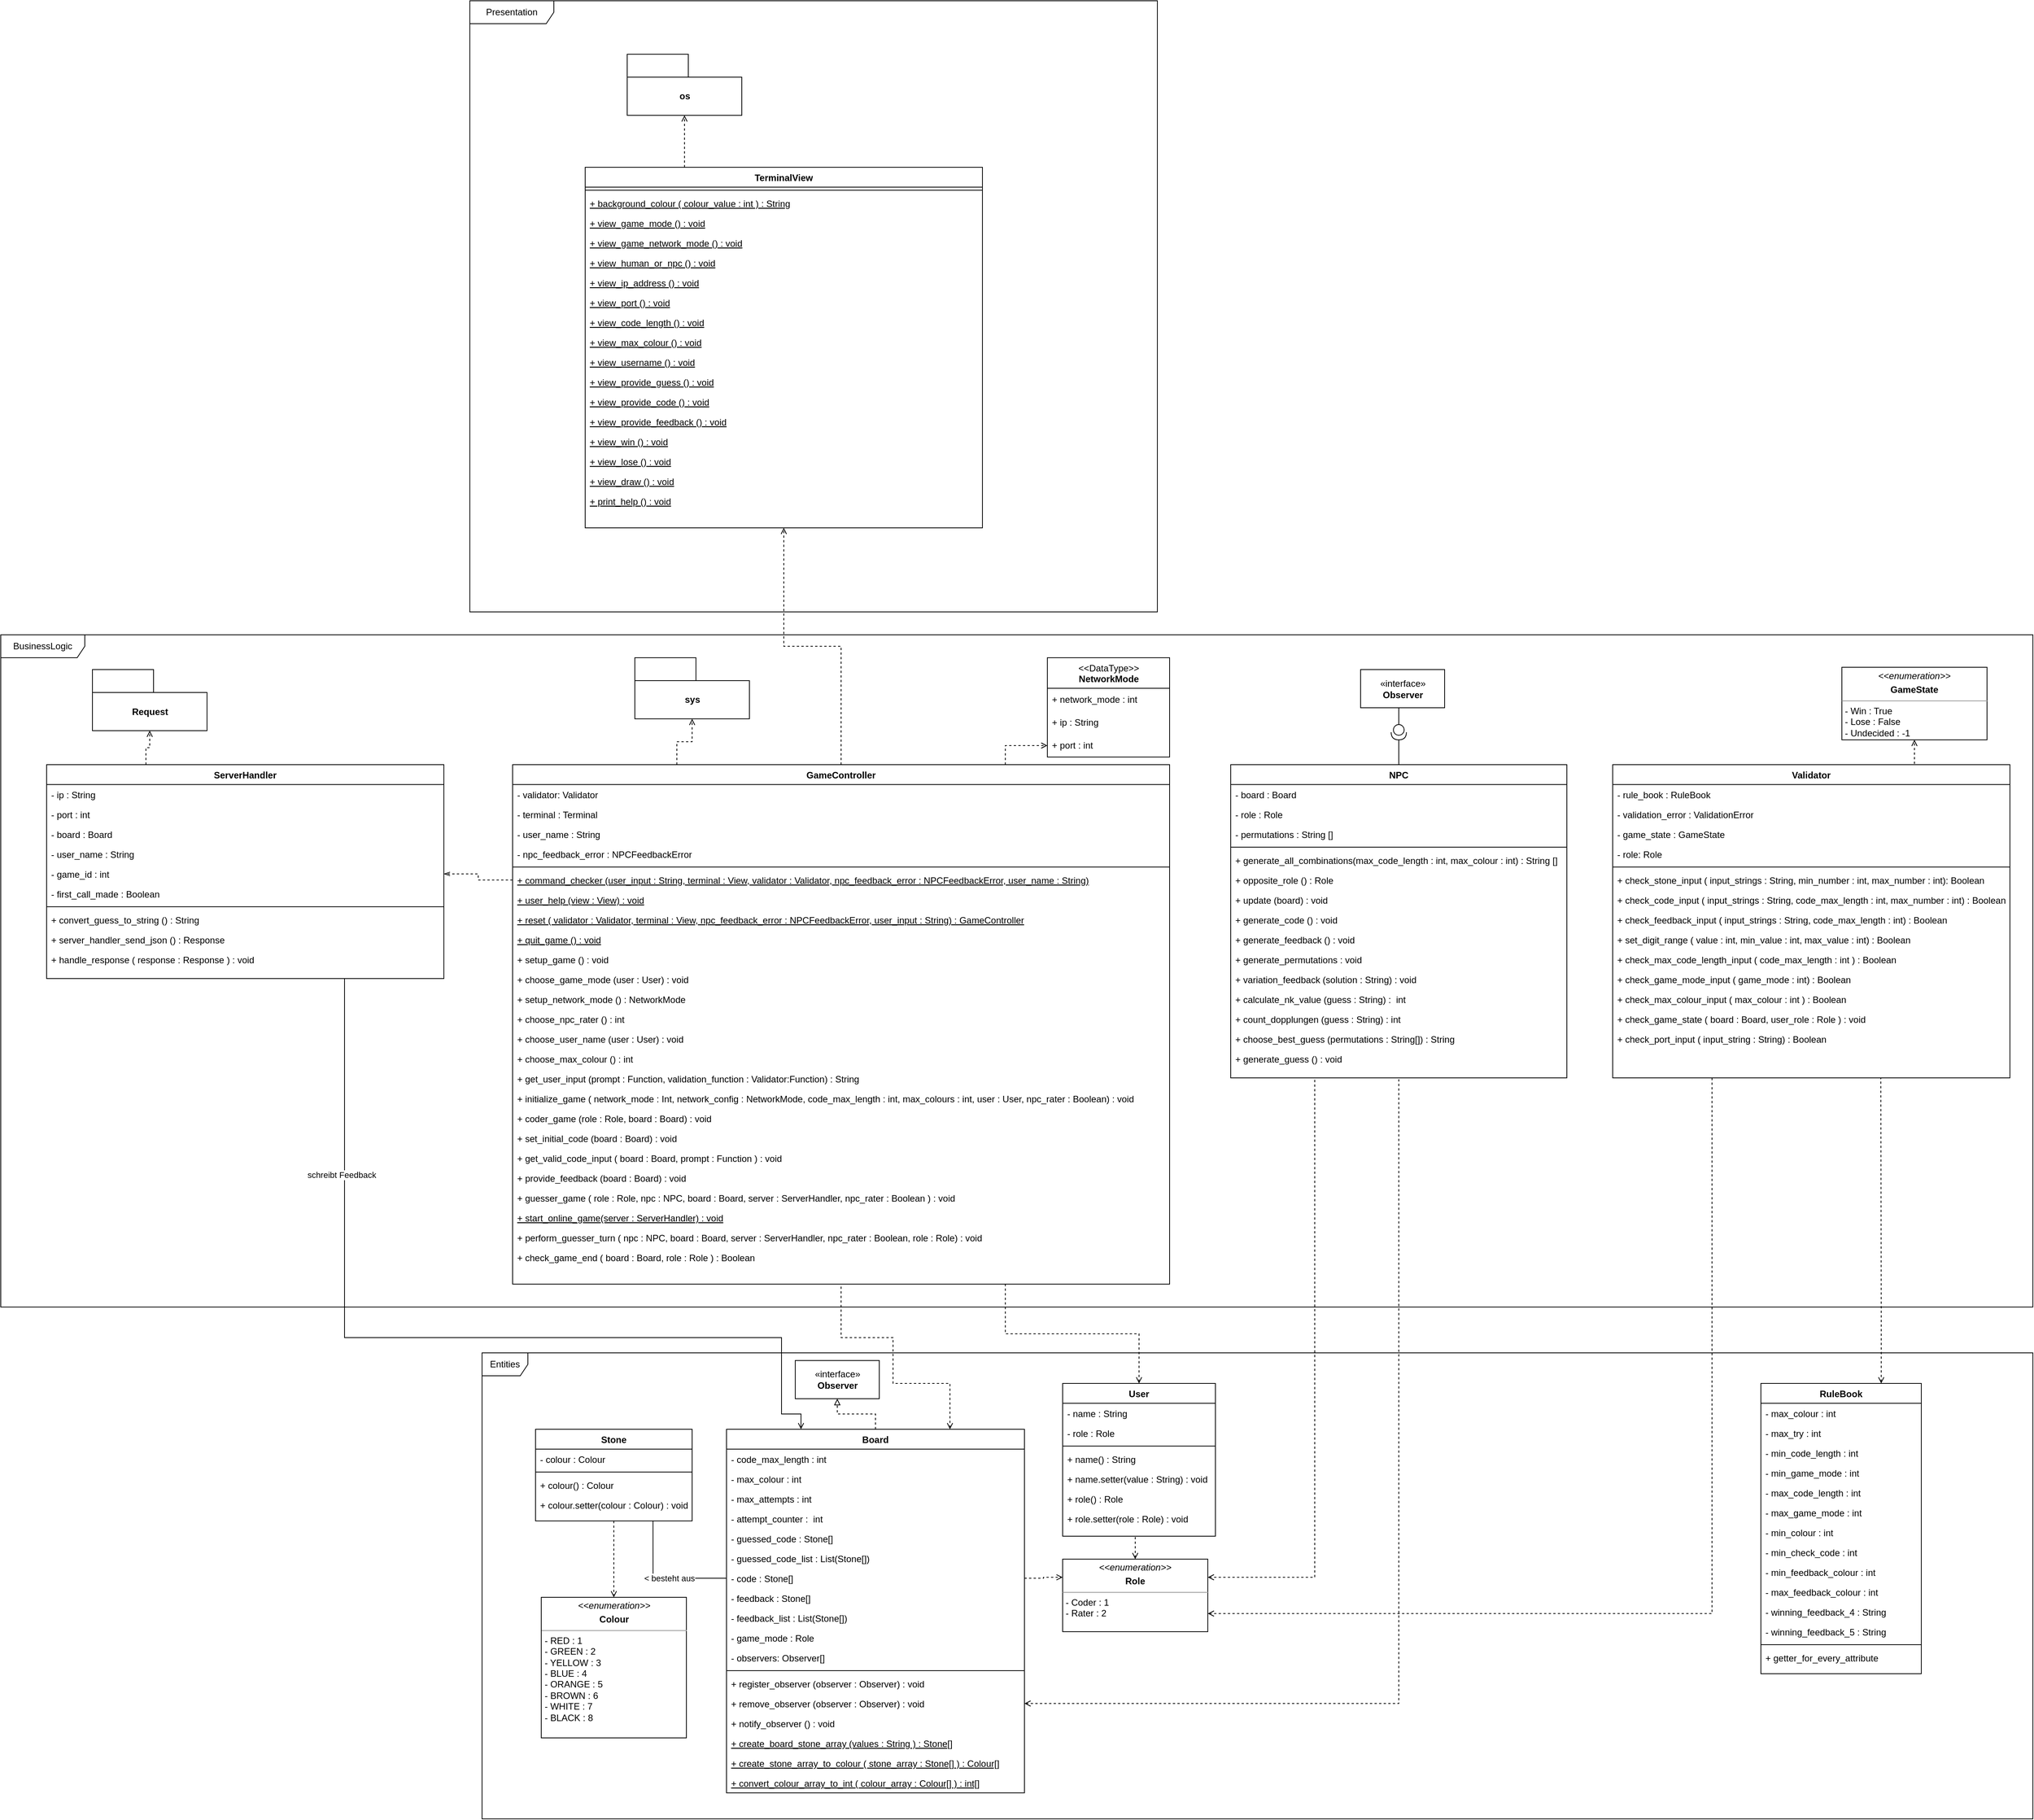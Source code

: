 <mxfile version="22.0.3" type="device" pages="5">
  <diagram id="C5RBs43oDa-KdzZeNtuy" name="Klassendiagramm">
    <mxGraphModel dx="3765" dy="2357" grid="1" gridSize="10" guides="1" tooltips="1" connect="1" arrows="1" fold="1" page="1" pageScale="1" pageWidth="827" pageHeight="1169" math="0" shadow="0">
      <root>
        <mxCell id="WIyWlLk6GJQsqaUBKTNV-0" />
        <mxCell id="WIyWlLk6GJQsqaUBKTNV-1" parent="WIyWlLk6GJQsqaUBKTNV-0" />
        <mxCell id="RYkkYyoczVAdhS8qKxW1-55" value="BusinessLogic" style="shape=umlFrame;whiteSpace=wrap;html=1;width=110;height=30;" parent="WIyWlLk6GJQsqaUBKTNV-1" vertex="1">
          <mxGeometry x="-650" y="-290" width="2660" height="880" as="geometry" />
        </mxCell>
        <mxCell id="RYkkYyoczVAdhS8qKxW1-35" value="Entities" style="shape=umlFrame;whiteSpace=wrap;html=1;" parent="WIyWlLk6GJQsqaUBKTNV-1" vertex="1">
          <mxGeometry x="-20" y="650" width="2030" height="610" as="geometry" />
        </mxCell>
        <mxCell id="RYkkYyoczVAdhS8qKxW1-63" style="edgeStyle=orthogonalEdgeStyle;rounded=0;orthogonalLoop=1;jettySize=auto;html=1;entryX=0.5;entryY=1;entryDx=0;entryDy=0;strokeWidth=1;endArrow=none;endFill=0;endSize=12;startArrow=open;startFill=0;dashed=1;exitX=1;exitY=0.5;exitDx=0;exitDy=0;" parent="WIyWlLk6GJQsqaUBKTNV-1" source="zkfFHV4jXpPFQw0GAbJ--11" target="RYkkYyoczVAdhS8qKxW1-25" edge="1">
          <mxGeometry relative="1" as="geometry">
            <Array as="points" />
          </mxGeometry>
        </mxCell>
        <mxCell id="J3uAUibjWmVgkW_LJcS_-3" style="edgeStyle=orthogonalEdgeStyle;rounded=0;orthogonalLoop=1;jettySize=auto;html=1;exitX=0.5;exitY=0;exitDx=0;exitDy=0;entryX=0.5;entryY=1;entryDx=0;entryDy=0;dashed=1;endArrow=block;endFill=0;" parent="WIyWlLk6GJQsqaUBKTNV-1" source="zkfFHV4jXpPFQw0GAbJ--6" target="J3uAUibjWmVgkW_LJcS_-1" edge="1">
          <mxGeometry relative="1" as="geometry" />
        </mxCell>
        <mxCell id="dXqHbMRYeNBjOG6s7Nbo-70" style="edgeStyle=orthogonalEdgeStyle;rounded=0;orthogonalLoop=1;jettySize=auto;html=1;exitX=0.75;exitY=0;exitDx=0;exitDy=0;entryX=0.5;entryY=1;entryDx=0;entryDy=0;dashed=1;startArrow=open;startFill=0;endArrow=none;endFill=0;" parent="WIyWlLk6GJQsqaUBKTNV-1" source="zkfFHV4jXpPFQw0GAbJ--6" target="RYkkYyoczVAdhS8qKxW1-64" edge="1">
          <mxGeometry relative="1" as="geometry">
            <Array as="points">
              <mxPoint x="592" y="690" />
              <mxPoint x="518" y="690" />
              <mxPoint x="518" y="630" />
              <mxPoint x="450" y="630" />
            </Array>
          </mxGeometry>
        </mxCell>
        <mxCell id="zkfFHV4jXpPFQw0GAbJ--6" value="Board" style="swimlane;fontStyle=1;align=center;verticalAlign=top;childLayout=stackLayout;horizontal=1;startSize=26;horizontalStack=0;resizeParent=1;resizeLast=0;collapsible=1;marginBottom=0;rounded=0;shadow=0;strokeWidth=1;" parent="WIyWlLk6GJQsqaUBKTNV-1" vertex="1">
          <mxGeometry x="300" y="750" width="390" height="476" as="geometry">
            <mxRectangle x="130" y="380" width="160" height="26" as="alternateBounds" />
          </mxGeometry>
        </mxCell>
        <mxCell id="zkfFHV4jXpPFQw0GAbJ--7" value="- code_max_length : int" style="text;align=left;verticalAlign=top;spacingLeft=4;spacingRight=4;overflow=hidden;rotatable=0;points=[[0,0.5],[1,0.5]];portConstraint=eastwest;" parent="zkfFHV4jXpPFQw0GAbJ--6" vertex="1">
          <mxGeometry y="26" width="390" height="26" as="geometry" />
        </mxCell>
        <mxCell id="k-5rJhX6iSYrkwQTePAZ-0" value="- max_colour : int" style="text;align=left;verticalAlign=top;spacingLeft=4;spacingRight=4;overflow=hidden;rotatable=0;points=[[0,0.5],[1,0.5]];portConstraint=eastwest;rounded=0;shadow=0;html=0;" parent="zkfFHV4jXpPFQw0GAbJ--6" vertex="1">
          <mxGeometry y="52" width="390" height="26" as="geometry" />
        </mxCell>
        <mxCell id="zkfFHV4jXpPFQw0GAbJ--8" value="- max_attempts : int" style="text;align=left;verticalAlign=top;spacingLeft=4;spacingRight=4;overflow=hidden;rotatable=0;points=[[0,0.5],[1,0.5]];portConstraint=eastwest;rounded=0;shadow=0;html=0;" parent="zkfFHV4jXpPFQw0GAbJ--6" vertex="1">
          <mxGeometry y="78" width="390" height="26" as="geometry" />
        </mxCell>
        <mxCell id="RYkkYyoczVAdhS8qKxW1-0" value="- attempt_counter :  int" style="text;align=left;verticalAlign=top;spacingLeft=4;spacingRight=4;overflow=hidden;rotatable=0;points=[[0,0.5],[1,0.5]];portConstraint=eastwest;rounded=0;shadow=0;html=0;" parent="zkfFHV4jXpPFQw0GAbJ--6" vertex="1">
          <mxGeometry y="104" width="390" height="26" as="geometry" />
        </mxCell>
        <mxCell id="RYkkYyoczVAdhS8qKxW1-2" value="- guessed_code : Stone[]" style="text;align=left;verticalAlign=top;spacingLeft=4;spacingRight=4;overflow=hidden;rotatable=0;points=[[0,0.5],[1,0.5]];portConstraint=eastwest;rounded=0;shadow=0;html=0;" parent="zkfFHV4jXpPFQw0GAbJ--6" vertex="1">
          <mxGeometry y="130" width="390" height="26" as="geometry" />
        </mxCell>
        <mxCell id="k-5rJhX6iSYrkwQTePAZ-1" value="- guessed_code_list : List(Stone[])" style="text;align=left;verticalAlign=top;spacingLeft=4;spacingRight=4;overflow=hidden;rotatable=0;points=[[0,0.5],[1,0.5]];portConstraint=eastwest;rounded=0;shadow=0;html=0;" parent="zkfFHV4jXpPFQw0GAbJ--6" vertex="1">
          <mxGeometry y="156" width="390" height="26" as="geometry" />
        </mxCell>
        <mxCell id="RYkkYyoczVAdhS8qKxW1-1" value="- code : Stone[]" style="text;align=left;verticalAlign=top;spacingLeft=4;spacingRight=4;overflow=hidden;rotatable=0;points=[[0,0.5],[1,0.5]];portConstraint=eastwest;rounded=0;shadow=0;html=0;" parent="zkfFHV4jXpPFQw0GAbJ--6" vertex="1">
          <mxGeometry y="182" width="390" height="26" as="geometry" />
        </mxCell>
        <mxCell id="RYkkYyoczVAdhS8qKxW1-3" value="- feedback : Stone[]" style="text;align=left;verticalAlign=top;spacingLeft=4;spacingRight=4;overflow=hidden;rotatable=0;points=[[0,0.5],[1,0.5]];portConstraint=eastwest;rounded=0;shadow=0;html=0;" parent="zkfFHV4jXpPFQw0GAbJ--6" vertex="1">
          <mxGeometry y="208" width="390" height="26" as="geometry" />
        </mxCell>
        <mxCell id="k-5rJhX6iSYrkwQTePAZ-2" value="- feedback_list : List(Stone[])" style="text;align=left;verticalAlign=top;spacingLeft=4;spacingRight=4;overflow=hidden;rotatable=0;points=[[0,0.5],[1,0.5]];portConstraint=eastwest;rounded=0;shadow=0;html=0;" parent="zkfFHV4jXpPFQw0GAbJ--6" vertex="1">
          <mxGeometry y="234" width="390" height="26" as="geometry" />
        </mxCell>
        <mxCell id="RYkkYyoczVAdhS8qKxW1-4" value="- game_mode : Role" style="text;align=left;verticalAlign=top;spacingLeft=4;spacingRight=4;overflow=hidden;rotatable=0;points=[[0,0.5],[1,0.5]];portConstraint=eastwest;rounded=0;shadow=0;html=0;" parent="zkfFHV4jXpPFQw0GAbJ--6" vertex="1">
          <mxGeometry y="260" width="390" height="26" as="geometry" />
        </mxCell>
        <mxCell id="J3uAUibjWmVgkW_LJcS_-6" value="- observers: Observer[]" style="text;align=left;verticalAlign=top;spacingLeft=4;spacingRight=4;overflow=hidden;rotatable=0;points=[[0,0.5],[1,0.5]];portConstraint=eastwest;rounded=0;shadow=0;html=0;" parent="zkfFHV4jXpPFQw0GAbJ--6" vertex="1">
          <mxGeometry y="286" width="390" height="26" as="geometry" />
        </mxCell>
        <mxCell id="zkfFHV4jXpPFQw0GAbJ--9" value="" style="line;html=1;strokeWidth=1;align=left;verticalAlign=middle;spacingTop=-1;spacingLeft=3;spacingRight=3;rotatable=0;labelPosition=right;points=[];portConstraint=eastwest;" parent="zkfFHV4jXpPFQw0GAbJ--6" vertex="1">
          <mxGeometry y="312" width="390" height="8" as="geometry" />
        </mxCell>
        <mxCell id="J3uAUibjWmVgkW_LJcS_-4" value="+ register_observer (observer : Observer) : void" style="text;align=left;verticalAlign=top;spacingLeft=4;spacingRight=4;overflow=hidden;rotatable=0;points=[[0,0.5],[1,0.5]];portConstraint=eastwest;" parent="zkfFHV4jXpPFQw0GAbJ--6" vertex="1">
          <mxGeometry y="320" width="390" height="26" as="geometry" />
        </mxCell>
        <mxCell id="zkfFHV4jXpPFQw0GAbJ--11" value="+ remove_observer (observer : Observer) : void" style="text;align=left;verticalAlign=top;spacingLeft=4;spacingRight=4;overflow=hidden;rotatable=0;points=[[0,0.5],[1,0.5]];portConstraint=eastwest;" parent="zkfFHV4jXpPFQw0GAbJ--6" vertex="1">
          <mxGeometry y="346" width="390" height="26" as="geometry" />
        </mxCell>
        <mxCell id="J3uAUibjWmVgkW_LJcS_-5" value="+ notify_observer () : void" style="text;align=left;verticalAlign=top;spacingLeft=4;spacingRight=4;overflow=hidden;rotatable=0;points=[[0,0.5],[1,0.5]];portConstraint=eastwest;" parent="zkfFHV4jXpPFQw0GAbJ--6" vertex="1">
          <mxGeometry y="372" width="390" height="26" as="geometry" />
        </mxCell>
        <mxCell id="xcD10W__ClrGcK0cBTRJ-0" value="+ create_board_stone_array (values : String ) : Stone[]" style="text;align=left;verticalAlign=top;spacingLeft=4;spacingRight=4;overflow=hidden;rotatable=0;points=[[0,0.5],[1,0.5]];portConstraint=eastwest;fontStyle=4" parent="zkfFHV4jXpPFQw0GAbJ--6" vertex="1">
          <mxGeometry y="398" width="390" height="26" as="geometry" />
        </mxCell>
        <mxCell id="xcD10W__ClrGcK0cBTRJ-1" value="+ create_stone_array_to_colour ( stone_array : Stone[] ) : Colour[]" style="text;align=left;verticalAlign=top;spacingLeft=4;spacingRight=4;overflow=hidden;rotatable=0;points=[[0,0.5],[1,0.5]];portConstraint=eastwest;fontStyle=4" parent="zkfFHV4jXpPFQw0GAbJ--6" vertex="1">
          <mxGeometry y="424" width="390" height="26" as="geometry" />
        </mxCell>
        <mxCell id="xcD10W__ClrGcK0cBTRJ-2" value="+ convert_colour_array_to_int ( colour_array : Colour[] ) : int[]" style="text;align=left;verticalAlign=top;spacingLeft=4;spacingRight=4;overflow=hidden;rotatable=0;points=[[0,0.5],[1,0.5]];portConstraint=eastwest;fontStyle=4" parent="zkfFHV4jXpPFQw0GAbJ--6" vertex="1">
          <mxGeometry y="450" width="390" height="26" as="geometry" />
        </mxCell>
        <mxCell id="dXqHbMRYeNBjOG6s7Nbo-19" style="edgeStyle=orthogonalEdgeStyle;rounded=0;orthogonalLoop=1;jettySize=auto;html=1;exitX=0.75;exitY=1;exitDx=0;exitDy=0;entryX=0;entryY=0.5;entryDx=0;entryDy=0;endArrow=none;endFill=0;" parent="WIyWlLk6GJQsqaUBKTNV-1" source="zkfFHV4jXpPFQw0GAbJ--13" target="RYkkYyoczVAdhS8qKxW1-1" edge="1">
          <mxGeometry relative="1" as="geometry" />
        </mxCell>
        <mxCell id="dXqHbMRYeNBjOG6s7Nbo-20" value="&amp;lt; besteht aus" style="edgeLabel;html=1;align=center;verticalAlign=middle;resizable=0;points=[];" parent="dXqHbMRYeNBjOG6s7Nbo-19" vertex="1" connectable="0">
          <mxGeometry x="0.201" y="-1" relative="1" as="geometry">
            <mxPoint x="-7" y="-1" as="offset" />
          </mxGeometry>
        </mxCell>
        <mxCell id="nisNGyiN4TUQVdw5tTL0-28" style="edgeStyle=orthogonalEdgeStyle;rounded=0;orthogonalLoop=1;jettySize=auto;html=1;exitX=0.5;exitY=1;exitDx=0;exitDy=0;entryX=0.5;entryY=0;entryDx=0;entryDy=0;dashed=1;endArrow=open;endFill=0;" parent="WIyWlLk6GJQsqaUBKTNV-1" source="zkfFHV4jXpPFQw0GAbJ--13" target="RYkkYyoczVAdhS8qKxW1-9" edge="1">
          <mxGeometry relative="1" as="geometry" />
        </mxCell>
        <mxCell id="zkfFHV4jXpPFQw0GAbJ--13" value="Stone" style="swimlane;fontStyle=1;align=center;verticalAlign=top;childLayout=stackLayout;horizontal=1;startSize=26;horizontalStack=0;resizeParent=1;resizeLast=0;collapsible=1;marginBottom=0;rounded=0;shadow=0;strokeWidth=1;" parent="WIyWlLk6GJQsqaUBKTNV-1" vertex="1">
          <mxGeometry x="50" y="750" width="205" height="120" as="geometry">
            <mxRectangle x="340" y="380" width="170" height="26" as="alternateBounds" />
          </mxGeometry>
        </mxCell>
        <mxCell id="zkfFHV4jXpPFQw0GAbJ--14" value="- colour : Colour" style="text;align=left;verticalAlign=top;spacingLeft=4;spacingRight=4;overflow=hidden;rotatable=0;points=[[0,0.5],[1,0.5]];portConstraint=eastwest;" parent="zkfFHV4jXpPFQw0GAbJ--13" vertex="1">
          <mxGeometry y="26" width="205" height="26" as="geometry" />
        </mxCell>
        <mxCell id="zkfFHV4jXpPFQw0GAbJ--15" value="" style="line;html=1;strokeWidth=1;align=left;verticalAlign=middle;spacingTop=-1;spacingLeft=3;spacingRight=3;rotatable=0;labelPosition=right;points=[];portConstraint=eastwest;" parent="zkfFHV4jXpPFQw0GAbJ--13" vertex="1">
          <mxGeometry y="52" width="205" height="8" as="geometry" />
        </mxCell>
        <mxCell id="RYkkYyoczVAdhS8qKxW1-14" value="+ colour() : Colour" style="text;align=left;verticalAlign=top;spacingLeft=4;spacingRight=4;overflow=hidden;rotatable=0;points=[[0,0.5],[1,0.5]];portConstraint=eastwest;" parent="zkfFHV4jXpPFQw0GAbJ--13" vertex="1">
          <mxGeometry y="60" width="205" height="26" as="geometry" />
        </mxCell>
        <mxCell id="RYkkYyoczVAdhS8qKxW1-15" value="+ colour.setter(colour : Colour) : void" style="text;align=left;verticalAlign=top;spacingLeft=4;spacingRight=4;overflow=hidden;rotatable=0;points=[[0,0.5],[1,0.5]];portConstraint=eastwest;" parent="zkfFHV4jXpPFQw0GAbJ--13" vertex="1">
          <mxGeometry y="86" width="205" height="26" as="geometry" />
        </mxCell>
        <mxCell id="RYkkYyoczVAdhS8qKxW1-9" value="&lt;p style=&quot;margin:0px;margin-top:4px;text-align:center;&quot;&gt;&lt;i&gt;&amp;lt;&amp;lt;enumeration&amp;gt;&amp;gt;&lt;/i&gt;&lt;/p&gt;&lt;p style=&quot;margin:0px;margin-top:4px;text-align:center;&quot;&gt;&lt;b&gt;Colour&lt;/b&gt;&lt;/p&gt;&lt;hr size=&quot;1&quot;&gt;&lt;p style=&quot;margin:0px;margin-left:4px;&quot;&gt;- RED : 1&lt;br&gt;- GREEN : 2&lt;/p&gt;&lt;p style=&quot;margin:0px;margin-left:4px;&quot;&gt;- YELLOW : 3&lt;/p&gt;&lt;p style=&quot;margin:0px;margin-left:4px;&quot;&gt;- BLUE : 4&lt;/p&gt;&lt;p style=&quot;margin:0px;margin-left:4px;&quot;&gt;- ORANGE : 5&lt;/p&gt;&lt;p style=&quot;margin:0px;margin-left:4px;&quot;&gt;- BROWN : 6&lt;/p&gt;&lt;p style=&quot;margin:0px;margin-left:4px;&quot;&gt;- WHITE : 7&lt;/p&gt;&lt;p style=&quot;margin:0px;margin-left:4px;&quot;&gt;- BLACK : 8&lt;/p&gt;" style="verticalAlign=top;align=left;overflow=fill;fontSize=12;fontFamily=Helvetica;html=1;" parent="WIyWlLk6GJQsqaUBKTNV-1" vertex="1">
          <mxGeometry x="57.5" y="970" width="190" height="184" as="geometry" />
        </mxCell>
        <mxCell id="dXqHbMRYeNBjOG6s7Nbo-68" style="edgeStyle=orthogonalEdgeStyle;rounded=0;orthogonalLoop=1;jettySize=auto;html=1;exitX=0.5;exitY=0;exitDx=0;exitDy=0;entryX=0.75;entryY=1;entryDx=0;entryDy=0;dashed=1;startArrow=open;startFill=0;endArrow=none;endFill=0;" parent="WIyWlLk6GJQsqaUBKTNV-1" source="RYkkYyoczVAdhS8qKxW1-10" target="RYkkYyoczVAdhS8qKxW1-64" edge="1">
          <mxGeometry relative="1" as="geometry" />
        </mxCell>
        <mxCell id="nisNGyiN4TUQVdw5tTL0-32" style="edgeStyle=orthogonalEdgeStyle;rounded=0;orthogonalLoop=1;jettySize=auto;html=1;exitX=0.5;exitY=1;exitDx=0;exitDy=0;entryX=0.5;entryY=0;entryDx=0;entryDy=0;dashed=1;endArrow=open;endFill=0;" parent="WIyWlLk6GJQsqaUBKTNV-1" source="RYkkYyoczVAdhS8qKxW1-10" target="RYkkYyoczVAdhS8qKxW1-20" edge="1">
          <mxGeometry relative="1" as="geometry" />
        </mxCell>
        <mxCell id="RYkkYyoczVAdhS8qKxW1-10" value="User" style="swimlane;fontStyle=1;align=center;verticalAlign=top;childLayout=stackLayout;horizontal=1;startSize=26;horizontalStack=0;resizeParent=1;resizeLast=0;collapsible=1;marginBottom=0;rounded=0;shadow=0;strokeWidth=1;" parent="WIyWlLk6GJQsqaUBKTNV-1" vertex="1">
          <mxGeometry x="740" y="690" width="200" height="200" as="geometry">
            <mxRectangle x="340" y="380" width="170" height="26" as="alternateBounds" />
          </mxGeometry>
        </mxCell>
        <mxCell id="RYkkYyoczVAdhS8qKxW1-11" value="- name : String" style="text;align=left;verticalAlign=top;spacingLeft=4;spacingRight=4;overflow=hidden;rotatable=0;points=[[0,0.5],[1,0.5]];portConstraint=eastwest;" parent="RYkkYyoczVAdhS8qKxW1-10" vertex="1">
          <mxGeometry y="26" width="200" height="26" as="geometry" />
        </mxCell>
        <mxCell id="RYkkYyoczVAdhS8qKxW1-13" value="- role : Role" style="text;align=left;verticalAlign=top;spacingLeft=4;spacingRight=4;overflow=hidden;rotatable=0;points=[[0,0.5],[1,0.5]];portConstraint=eastwest;" parent="RYkkYyoczVAdhS8qKxW1-10" vertex="1">
          <mxGeometry y="52" width="200" height="26" as="geometry" />
        </mxCell>
        <mxCell id="RYkkYyoczVAdhS8qKxW1-12" value="" style="line;html=1;strokeWidth=1;align=left;verticalAlign=middle;spacingTop=-1;spacingLeft=3;spacingRight=3;rotatable=0;labelPosition=right;points=[];portConstraint=eastwest;" parent="RYkkYyoczVAdhS8qKxW1-10" vertex="1">
          <mxGeometry y="78" width="200" height="8" as="geometry" />
        </mxCell>
        <mxCell id="RYkkYyoczVAdhS8qKxW1-16" value="+ name() : String" style="text;align=left;verticalAlign=top;spacingLeft=4;spacingRight=4;overflow=hidden;rotatable=0;points=[[0,0.5],[1,0.5]];portConstraint=eastwest;" parent="RYkkYyoczVAdhS8qKxW1-10" vertex="1">
          <mxGeometry y="86" width="200" height="26" as="geometry" />
        </mxCell>
        <mxCell id="RYkkYyoczVAdhS8qKxW1-17" value="+ name.setter(value : String) : void" style="text;align=left;verticalAlign=top;spacingLeft=4;spacingRight=4;overflow=hidden;rotatable=0;points=[[0,0.5],[1,0.5]];portConstraint=eastwest;" parent="RYkkYyoczVAdhS8qKxW1-10" vertex="1">
          <mxGeometry y="112" width="200" height="26" as="geometry" />
        </mxCell>
        <mxCell id="RYkkYyoczVAdhS8qKxW1-18" value="+ role() : Role" style="text;align=left;verticalAlign=top;spacingLeft=4;spacingRight=4;overflow=hidden;rotatable=0;points=[[0,0.5],[1,0.5]];portConstraint=eastwest;" parent="RYkkYyoczVAdhS8qKxW1-10" vertex="1">
          <mxGeometry y="138" width="200" height="26" as="geometry" />
        </mxCell>
        <mxCell id="RYkkYyoczVAdhS8qKxW1-19" value="+ role.setter(role : Role) : void" style="text;align=left;verticalAlign=top;spacingLeft=4;spacingRight=4;overflow=hidden;rotatable=0;points=[[0,0.5],[1,0.5]];portConstraint=eastwest;" parent="RYkkYyoczVAdhS8qKxW1-10" vertex="1">
          <mxGeometry y="164" width="200" height="26" as="geometry" />
        </mxCell>
        <mxCell id="dXqHbMRYeNBjOG6s7Nbo-40" style="edgeStyle=orthogonalEdgeStyle;rounded=0;orthogonalLoop=1;jettySize=auto;html=1;exitX=1;exitY=0.25;exitDx=0;exitDy=0;entryX=0.25;entryY=1;entryDx=0;entryDy=0;endArrow=none;endFill=0;startArrow=open;startFill=0;dashed=1;" parent="WIyWlLk6GJQsqaUBKTNV-1" source="RYkkYyoczVAdhS8qKxW1-20" target="RYkkYyoczVAdhS8qKxW1-25" edge="1">
          <mxGeometry relative="1" as="geometry" />
        </mxCell>
        <mxCell id="dXqHbMRYeNBjOG6s7Nbo-42" style="edgeStyle=orthogonalEdgeStyle;rounded=0;orthogonalLoop=1;jettySize=auto;html=1;exitX=1;exitY=0.75;exitDx=0;exitDy=0;entryX=0.25;entryY=1;entryDx=0;entryDy=0;endArrow=none;endFill=0;dashed=1;startArrow=open;startFill=0;" parent="WIyWlLk6GJQsqaUBKTNV-1" source="RYkkYyoczVAdhS8qKxW1-20" target="dXqHbMRYeNBjOG6s7Nbo-22" edge="1">
          <mxGeometry relative="1" as="geometry" />
        </mxCell>
        <mxCell id="RYkkYyoczVAdhS8qKxW1-20" value="&lt;p style=&quot;margin:0px;margin-top:4px;text-align:center;&quot;&gt;&lt;i&gt;&amp;lt;&amp;lt;enumeration&amp;gt;&amp;gt;&lt;/i&gt;&lt;/p&gt;&lt;p style=&quot;margin:0px;margin-top:4px;text-align:center;&quot;&gt;&lt;b&gt;Role&lt;/b&gt;&lt;/p&gt;&lt;hr size=&quot;1&quot;&gt;&lt;p style=&quot;margin:0px;margin-left:4px;&quot;&gt;- Coder : 1&lt;/p&gt;&lt;p style=&quot;margin:0px;margin-left:4px;&quot;&gt;- Rater : 2&lt;/p&gt;" style="verticalAlign=top;align=left;overflow=fill;fontSize=12;fontFamily=Helvetica;html=1;" parent="WIyWlLk6GJQsqaUBKTNV-1" vertex="1">
          <mxGeometry x="740" y="920" width="190" height="95" as="geometry" />
        </mxCell>
        <mxCell id="RYkkYyoczVAdhS8qKxW1-25" value="NPC" style="swimlane;fontStyle=1;align=center;verticalAlign=top;childLayout=stackLayout;horizontal=1;startSize=26;horizontalStack=0;resizeParent=1;resizeLast=0;collapsible=1;marginBottom=0;rounded=0;shadow=0;strokeWidth=1;" parent="WIyWlLk6GJQsqaUBKTNV-1" vertex="1">
          <mxGeometry x="960" y="-120" width="440" height="410" as="geometry">
            <mxRectangle x="340" y="380" width="170" height="26" as="alternateBounds" />
          </mxGeometry>
        </mxCell>
        <mxCell id="RYkkYyoczVAdhS8qKxW1-26" value="- board : Board" style="text;align=left;verticalAlign=top;spacingLeft=4;spacingRight=4;overflow=hidden;rotatable=0;points=[[0,0.5],[1,0.5]];portConstraint=eastwest;" parent="RYkkYyoczVAdhS8qKxW1-25" vertex="1">
          <mxGeometry y="26" width="440" height="26" as="geometry" />
        </mxCell>
        <mxCell id="RYkkYyoczVAdhS8qKxW1-27" value="- role : Role" style="text;align=left;verticalAlign=top;spacingLeft=4;spacingRight=4;overflow=hidden;rotatable=0;points=[[0,0.5],[1,0.5]];portConstraint=eastwest;" parent="RYkkYyoczVAdhS8qKxW1-25" vertex="1">
          <mxGeometry y="52" width="440" height="26" as="geometry" />
        </mxCell>
        <mxCell id="RYkkYyoczVAdhS8qKxW1-33" value="- permutations : String []" style="text;align=left;verticalAlign=top;spacingLeft=4;spacingRight=4;overflow=hidden;rotatable=0;points=[[0,0.5],[1,0.5]];portConstraint=eastwest;" parent="RYkkYyoczVAdhS8qKxW1-25" vertex="1">
          <mxGeometry y="78" width="440" height="26" as="geometry" />
        </mxCell>
        <mxCell id="RYkkYyoczVAdhS8qKxW1-28" value="" style="line;html=1;strokeWidth=1;align=left;verticalAlign=middle;spacingTop=-1;spacingLeft=3;spacingRight=3;rotatable=0;labelPosition=right;points=[];portConstraint=eastwest;" parent="RYkkYyoczVAdhS8qKxW1-25" vertex="1">
          <mxGeometry y="104" width="440" height="8" as="geometry" />
        </mxCell>
        <mxCell id="RYkkYyoczVAdhS8qKxW1-29" value="+ generate_all_combinations(max_code_length : int, max_colour : int) : String []" style="text;align=left;verticalAlign=top;spacingLeft=4;spacingRight=4;overflow=hidden;rotatable=0;points=[[0,0.5],[1,0.5]];portConstraint=eastwest;" parent="RYkkYyoczVAdhS8qKxW1-25" vertex="1">
          <mxGeometry y="112" width="440" height="26" as="geometry" />
        </mxCell>
        <mxCell id="RYkkYyoczVAdhS8qKxW1-30" value="+ opposite_role () : Role" style="text;align=left;verticalAlign=top;spacingLeft=4;spacingRight=4;overflow=hidden;rotatable=0;points=[[0,0.5],[1,0.5]];portConstraint=eastwest;" parent="RYkkYyoczVAdhS8qKxW1-25" vertex="1">
          <mxGeometry y="138" width="440" height="26" as="geometry" />
        </mxCell>
        <mxCell id="RYkkYyoczVAdhS8qKxW1-31" value="+ update (board) : void" style="text;align=left;verticalAlign=top;spacingLeft=4;spacingRight=4;overflow=hidden;rotatable=0;points=[[0,0.5],[1,0.5]];portConstraint=eastwest;" parent="RYkkYyoczVAdhS8qKxW1-25" vertex="1">
          <mxGeometry y="164" width="440" height="26" as="geometry" />
        </mxCell>
        <mxCell id="RYkkYyoczVAdhS8qKxW1-57" value="+ generate_code () : void" style="text;align=left;verticalAlign=top;spacingLeft=4;spacingRight=4;overflow=hidden;rotatable=0;points=[[0,0.5],[1,0.5]];portConstraint=eastwest;" parent="RYkkYyoczVAdhS8qKxW1-25" vertex="1">
          <mxGeometry y="190" width="440" height="26" as="geometry" />
        </mxCell>
        <mxCell id="RYkkYyoczVAdhS8qKxW1-59" value="+ generate_feedback () : void" style="text;align=left;verticalAlign=top;spacingLeft=4;spacingRight=4;overflow=hidden;rotatable=0;points=[[0,0.5],[1,0.5]];portConstraint=eastwest;" parent="RYkkYyoczVAdhS8qKxW1-25" vertex="1">
          <mxGeometry y="216" width="440" height="26" as="geometry" />
        </mxCell>
        <mxCell id="RYkkYyoczVAdhS8qKxW1-58" value="+ generate_permutations : void" style="text;align=left;verticalAlign=top;spacingLeft=4;spacingRight=4;overflow=hidden;rotatable=0;points=[[0,0.5],[1,0.5]];portConstraint=eastwest;" parent="RYkkYyoczVAdhS8qKxW1-25" vertex="1">
          <mxGeometry y="242" width="440" height="26" as="geometry" />
        </mxCell>
        <mxCell id="RYkkYyoczVAdhS8qKxW1-56" value="+ variation_feedback (solution : String) : void" style="text;align=left;verticalAlign=top;spacingLeft=4;spacingRight=4;overflow=hidden;rotatable=0;points=[[0,0.5],[1,0.5]];portConstraint=eastwest;" parent="RYkkYyoczVAdhS8qKxW1-25" vertex="1">
          <mxGeometry y="268" width="440" height="26" as="geometry" />
        </mxCell>
        <mxCell id="RYkkYyoczVAdhS8qKxW1-32" value="+ calculate_nk_value (guess : String) :  int" style="text;align=left;verticalAlign=top;spacingLeft=4;spacingRight=4;overflow=hidden;rotatable=0;points=[[0,0.5],[1,0.5]];portConstraint=eastwest;" parent="RYkkYyoczVAdhS8qKxW1-25" vertex="1">
          <mxGeometry y="294" width="440" height="26" as="geometry" />
        </mxCell>
        <mxCell id="RYkkYyoczVAdhS8qKxW1-60" value="+ count_dopplungen (guess : String) : int" style="text;align=left;verticalAlign=top;spacingLeft=4;spacingRight=4;overflow=hidden;rotatable=0;points=[[0,0.5],[1,0.5]];portConstraint=eastwest;" parent="RYkkYyoczVAdhS8qKxW1-25" vertex="1">
          <mxGeometry y="320" width="440" height="26" as="geometry" />
        </mxCell>
        <mxCell id="RYkkYyoczVAdhS8qKxW1-61" value="+ choose_best_guess (permutations : String[]) : String" style="text;align=left;verticalAlign=top;spacingLeft=4;spacingRight=4;overflow=hidden;rotatable=0;points=[[0,0.5],[1,0.5]];portConstraint=eastwest;" parent="RYkkYyoczVAdhS8qKxW1-25" vertex="1">
          <mxGeometry y="346" width="440" height="26" as="geometry" />
        </mxCell>
        <mxCell id="RYkkYyoczVAdhS8qKxW1-62" value="+ generate_guess () : void" style="text;align=left;verticalAlign=top;spacingLeft=4;spacingRight=4;overflow=hidden;rotatable=0;points=[[0,0.5],[1,0.5]];portConstraint=eastwest;" parent="RYkkYyoczVAdhS8qKxW1-25" vertex="1">
          <mxGeometry y="372" width="440" height="26" as="geometry" />
        </mxCell>
        <mxCell id="dXqHbMRYeNBjOG6s7Nbo-45" style="edgeStyle=orthogonalEdgeStyle;rounded=0;orthogonalLoop=1;jettySize=auto;html=1;exitX=0.75;exitY=0;exitDx=0;exitDy=0;entryX=0.75;entryY=1;entryDx=0;entryDy=0;endArrow=none;endFill=0;startArrow=open;startFill=0;dashed=1;" parent="WIyWlLk6GJQsqaUBKTNV-1" source="RYkkYyoczVAdhS8qKxW1-36" target="dXqHbMRYeNBjOG6s7Nbo-22" edge="1">
          <mxGeometry relative="1" as="geometry">
            <Array as="points">
              <mxPoint x="1811" y="600" />
              <mxPoint x="1811" y="510" />
            </Array>
          </mxGeometry>
        </mxCell>
        <mxCell id="RYkkYyoczVAdhS8qKxW1-36" value="RuleBook" style="swimlane;fontStyle=1;align=center;verticalAlign=top;childLayout=stackLayout;horizontal=1;startSize=26;horizontalStack=0;resizeParent=1;resizeLast=0;collapsible=1;marginBottom=0;rounded=0;shadow=0;strokeWidth=1;" parent="WIyWlLk6GJQsqaUBKTNV-1" vertex="1">
          <mxGeometry x="1654" y="690" width="210" height="380" as="geometry">
            <mxRectangle x="340" y="380" width="170" height="26" as="alternateBounds" />
          </mxGeometry>
        </mxCell>
        <mxCell id="RYkkYyoczVAdhS8qKxW1-48" value="- max_colour : int" style="text;align=left;verticalAlign=top;spacingLeft=4;spacingRight=4;overflow=hidden;rotatable=0;points=[[0,0.5],[1,0.5]];portConstraint=eastwest;" parent="RYkkYyoczVAdhS8qKxW1-36" vertex="1">
          <mxGeometry y="26" width="210" height="26" as="geometry" />
        </mxCell>
        <mxCell id="RYkkYyoczVAdhS8qKxW1-49" value="- max_try : int " style="text;align=left;verticalAlign=top;spacingLeft=4;spacingRight=4;overflow=hidden;rotatable=0;points=[[0,0.5],[1,0.5]];portConstraint=eastwest;" parent="RYkkYyoczVAdhS8qKxW1-36" vertex="1">
          <mxGeometry y="52" width="210" height="26" as="geometry" />
        </mxCell>
        <mxCell id="RYkkYyoczVAdhS8qKxW1-38" value="- min_code_length : int " style="text;align=left;verticalAlign=top;spacingLeft=4;spacingRight=4;overflow=hidden;rotatable=0;points=[[0,0.5],[1,0.5]];portConstraint=eastwest;" parent="RYkkYyoczVAdhS8qKxW1-36" vertex="1">
          <mxGeometry y="78" width="210" height="26" as="geometry" />
        </mxCell>
        <mxCell id="RYkkYyoczVAdhS8qKxW1-45" value="- min_game_mode : int " style="text;align=left;verticalAlign=top;spacingLeft=4;spacingRight=4;overflow=hidden;rotatable=0;points=[[0,0.5],[1,0.5]];portConstraint=eastwest;" parent="RYkkYyoczVAdhS8qKxW1-36" vertex="1">
          <mxGeometry y="104" width="210" height="26" as="geometry" />
        </mxCell>
        <mxCell id="RYkkYyoczVAdhS8qKxW1-44" value="- max_code_length : int" style="text;align=left;verticalAlign=top;spacingLeft=4;spacingRight=4;overflow=hidden;rotatable=0;points=[[0,0.5],[1,0.5]];portConstraint=eastwest;" parent="RYkkYyoczVAdhS8qKxW1-36" vertex="1">
          <mxGeometry y="130" width="210" height="26" as="geometry" />
        </mxCell>
        <mxCell id="RYkkYyoczVAdhS8qKxW1-46" value="- max_game_mode : int" style="text;align=left;verticalAlign=top;spacingLeft=4;spacingRight=4;overflow=hidden;rotatable=0;points=[[0,0.5],[1,0.5]];portConstraint=eastwest;" parent="RYkkYyoczVAdhS8qKxW1-36" vertex="1">
          <mxGeometry y="156" width="210" height="26" as="geometry" />
        </mxCell>
        <mxCell id="RYkkYyoczVAdhS8qKxW1-47" value="- min_colour : int " style="text;align=left;verticalAlign=top;spacingLeft=4;spacingRight=4;overflow=hidden;rotatable=0;points=[[0,0.5],[1,0.5]];portConstraint=eastwest;" parent="RYkkYyoczVAdhS8qKxW1-36" vertex="1">
          <mxGeometry y="182" width="210" height="26" as="geometry" />
        </mxCell>
        <mxCell id="RYkkYyoczVAdhS8qKxW1-37" value="- min_check_code : int" style="text;align=left;verticalAlign=top;spacingLeft=4;spacingRight=4;overflow=hidden;rotatable=0;points=[[0,0.5],[1,0.5]];portConstraint=eastwest;" parent="RYkkYyoczVAdhS8qKxW1-36" vertex="1">
          <mxGeometry y="208" width="210" height="26" as="geometry" />
        </mxCell>
        <mxCell id="RYkkYyoczVAdhS8qKxW1-50" value="- min_feedback_colour : int " style="text;align=left;verticalAlign=top;spacingLeft=4;spacingRight=4;overflow=hidden;rotatable=0;points=[[0,0.5],[1,0.5]];portConstraint=eastwest;" parent="RYkkYyoczVAdhS8qKxW1-36" vertex="1">
          <mxGeometry y="234" width="210" height="26" as="geometry" />
        </mxCell>
        <mxCell id="RYkkYyoczVAdhS8qKxW1-51" value="- max_feedback_colour : int " style="text;align=left;verticalAlign=top;spacingLeft=4;spacingRight=4;overflow=hidden;rotatable=0;points=[[0,0.5],[1,0.5]];portConstraint=eastwest;" parent="RYkkYyoczVAdhS8qKxW1-36" vertex="1">
          <mxGeometry y="260" width="210" height="26" as="geometry" />
        </mxCell>
        <mxCell id="RYkkYyoczVAdhS8qKxW1-52" value="- winning_feedback_4 : String " style="text;align=left;verticalAlign=top;spacingLeft=4;spacingRight=4;overflow=hidden;rotatable=0;points=[[0,0.5],[1,0.5]];portConstraint=eastwest;" parent="RYkkYyoczVAdhS8qKxW1-36" vertex="1">
          <mxGeometry y="286" width="210" height="26" as="geometry" />
        </mxCell>
        <mxCell id="RYkkYyoczVAdhS8qKxW1-53" value="- winning_feedback_5 : String " style="text;align=left;verticalAlign=top;spacingLeft=4;spacingRight=4;overflow=hidden;rotatable=0;points=[[0,0.5],[1,0.5]];portConstraint=eastwest;" parent="RYkkYyoczVAdhS8qKxW1-36" vertex="1">
          <mxGeometry y="312" width="210" height="26" as="geometry" />
        </mxCell>
        <mxCell id="RYkkYyoczVAdhS8qKxW1-39" value="" style="line;html=1;strokeWidth=1;align=left;verticalAlign=middle;spacingTop=-1;spacingLeft=3;spacingRight=3;rotatable=0;labelPosition=right;points=[];portConstraint=eastwest;" parent="RYkkYyoczVAdhS8qKxW1-36" vertex="1">
          <mxGeometry y="338" width="210" height="8" as="geometry" />
        </mxCell>
        <mxCell id="RYkkYyoczVAdhS8qKxW1-54" value="+ getter_for_every_attribute" style="text;align=left;verticalAlign=top;spacingLeft=4;spacingRight=4;overflow=hidden;rotatable=0;points=[[0,0.5],[1,0.5]];portConstraint=eastwest;" parent="RYkkYyoczVAdhS8qKxW1-36" vertex="1">
          <mxGeometry y="346" width="210" height="26" as="geometry" />
        </mxCell>
        <mxCell id="nisNGyiN4TUQVdw5tTL0-25" style="edgeStyle=orthogonalEdgeStyle;rounded=0;orthogonalLoop=1;jettySize=auto;html=1;exitX=0.25;exitY=0;exitDx=0;exitDy=0;entryX=0.5;entryY=1;entryDx=0;entryDy=0;entryPerimeter=0;dashed=1;endArrow=open;endFill=0;" parent="WIyWlLk6GJQsqaUBKTNV-1" source="RYkkYyoczVAdhS8qKxW1-64" target="nisNGyiN4TUQVdw5tTL0-0" edge="1">
          <mxGeometry relative="1" as="geometry" />
        </mxCell>
        <mxCell id="nisNGyiN4TUQVdw5tTL0-30" style="edgeStyle=orthogonalEdgeStyle;rounded=0;orthogonalLoop=1;jettySize=auto;html=1;exitX=0.75;exitY=0;exitDx=0;exitDy=0;entryX=0;entryY=0.5;entryDx=0;entryDy=0;dashed=1;endArrow=open;endFill=0;" parent="WIyWlLk6GJQsqaUBKTNV-1" source="RYkkYyoczVAdhS8qKxW1-64" target="dXqHbMRYeNBjOG6s7Nbo-3" edge="1">
          <mxGeometry relative="1" as="geometry" />
        </mxCell>
        <mxCell id="nisNGyiN4TUQVdw5tTL0-37" style="edgeStyle=orthogonalEdgeStyle;rounded=0;orthogonalLoop=1;jettySize=auto;html=1;exitX=0.5;exitY=0;exitDx=0;exitDy=0;entryX=0.5;entryY=1;entryDx=0;entryDy=0;dashed=1;endArrow=open;endFill=0;" parent="WIyWlLk6GJQsqaUBKTNV-1" source="RYkkYyoczVAdhS8qKxW1-64" target="nisNGyiN4TUQVdw5tTL0-2" edge="1">
          <mxGeometry relative="1" as="geometry" />
        </mxCell>
        <mxCell id="RYkkYyoczVAdhS8qKxW1-64" value="GameController" style="swimlane;fontStyle=1;align=center;verticalAlign=top;childLayout=stackLayout;horizontal=1;startSize=26;horizontalStack=0;resizeParent=1;resizeLast=0;collapsible=1;marginBottom=0;rounded=0;shadow=0;strokeWidth=1;" parent="WIyWlLk6GJQsqaUBKTNV-1" vertex="1">
          <mxGeometry x="20" y="-120" width="860" height="680" as="geometry">
            <mxRectangle x="340" y="380" width="170" height="26" as="alternateBounds" />
          </mxGeometry>
        </mxCell>
        <mxCell id="RYkkYyoczVAdhS8qKxW1-65" value="- validator: Validator" style="text;align=left;verticalAlign=top;spacingLeft=4;spacingRight=4;overflow=hidden;rotatable=0;points=[[0,0.5],[1,0.5]];portConstraint=eastwest;" parent="RYkkYyoczVAdhS8qKxW1-64" vertex="1">
          <mxGeometry y="26" width="860" height="26" as="geometry" />
        </mxCell>
        <mxCell id="RYkkYyoczVAdhS8qKxW1-66" value="- terminal : Terminal" style="text;align=left;verticalAlign=top;spacingLeft=4;spacingRight=4;overflow=hidden;rotatable=0;points=[[0,0.5],[1,0.5]];portConstraint=eastwest;" parent="RYkkYyoczVAdhS8qKxW1-64" vertex="1">
          <mxGeometry y="52" width="860" height="26" as="geometry" />
        </mxCell>
        <mxCell id="RYkkYyoczVAdhS8qKxW1-67" value="- user_name : String" style="text;align=left;verticalAlign=top;spacingLeft=4;spacingRight=4;overflow=hidden;rotatable=0;points=[[0,0.5],[1,0.5]];portConstraint=eastwest;" parent="RYkkYyoczVAdhS8qKxW1-64" vertex="1">
          <mxGeometry y="78" width="860" height="26" as="geometry" />
        </mxCell>
        <mxCell id="J3uAUibjWmVgkW_LJcS_-0" value="- npc_feedback_error : NPCFeedbackError" style="text;align=left;verticalAlign=top;spacingLeft=4;spacingRight=4;overflow=hidden;rotatable=0;points=[[0,0.5],[1,0.5]];portConstraint=eastwest;" parent="RYkkYyoczVAdhS8qKxW1-64" vertex="1">
          <mxGeometry y="104" width="860" height="26" as="geometry" />
        </mxCell>
        <mxCell id="RYkkYyoczVAdhS8qKxW1-68" value="" style="line;html=1;strokeWidth=1;align=left;verticalAlign=middle;spacingTop=-1;spacingLeft=3;spacingRight=3;rotatable=0;labelPosition=right;points=[];portConstraint=eastwest;" parent="RYkkYyoczVAdhS8qKxW1-64" vertex="1">
          <mxGeometry y="130" width="860" height="8" as="geometry" />
        </mxCell>
        <mxCell id="RYkkYyoczVAdhS8qKxW1-69" value="+ command_checker (user_input : String, terminal : View, validator : Validator, npc_feedback_error : NPCFeedbackError, user_name : String)" style="text;align=left;verticalAlign=top;spacingLeft=4;spacingRight=4;overflow=hidden;rotatable=0;points=[[0,0.5],[1,0.5]];portConstraint=eastwest;fontStyle=4" parent="RYkkYyoczVAdhS8qKxW1-64" vertex="1">
          <mxGeometry y="138" width="860" height="26" as="geometry" />
        </mxCell>
        <mxCell id="RYkkYyoczVAdhS8qKxW1-70" value="+ user_help (view : View) : void" style="text;align=left;verticalAlign=top;spacingLeft=4;spacingRight=4;overflow=hidden;rotatable=0;points=[[0,0.5],[1,0.5]];portConstraint=eastwest;fontStyle=4" parent="RYkkYyoczVAdhS8qKxW1-64" vertex="1">
          <mxGeometry y="164" width="860" height="26" as="geometry" />
        </mxCell>
        <mxCell id="RYkkYyoczVAdhS8qKxW1-71" value="+ reset ( validator : Validator, terminal : View, npc_feedback_error : NPCFeedbackError, user_input : String) : GameController" style="text;align=left;verticalAlign=top;spacingLeft=4;spacingRight=4;overflow=hidden;rotatable=0;points=[[0,0.5],[1,0.5]];portConstraint=eastwest;fontStyle=4" parent="RYkkYyoczVAdhS8qKxW1-64" vertex="1">
          <mxGeometry y="190" width="860" height="26" as="geometry" />
        </mxCell>
        <mxCell id="RYkkYyoczVAdhS8qKxW1-72" value="+ quit_game () : void" style="text;align=left;verticalAlign=top;spacingLeft=4;spacingRight=4;overflow=hidden;rotatable=0;points=[[0,0.5],[1,0.5]];portConstraint=eastwest;fontStyle=4" parent="RYkkYyoczVAdhS8qKxW1-64" vertex="1">
          <mxGeometry y="216" width="860" height="26" as="geometry" />
        </mxCell>
        <mxCell id="RYkkYyoczVAdhS8qKxW1-73" value="+ setup_game () : void" style="text;align=left;verticalAlign=top;spacingLeft=4;spacingRight=4;overflow=hidden;rotatable=0;points=[[0,0.5],[1,0.5]];portConstraint=eastwest;" parent="RYkkYyoczVAdhS8qKxW1-64" vertex="1">
          <mxGeometry y="242" width="860" height="26" as="geometry" />
        </mxCell>
        <mxCell id="RYkkYyoczVAdhS8qKxW1-74" value="+ choose_game_mode (user : User) : void" style="text;align=left;verticalAlign=top;spacingLeft=4;spacingRight=4;overflow=hidden;rotatable=0;points=[[0,0.5],[1,0.5]];portConstraint=eastwest;" parent="RYkkYyoczVAdhS8qKxW1-64" vertex="1">
          <mxGeometry y="268" width="860" height="26" as="geometry" />
        </mxCell>
        <mxCell id="RYkkYyoczVAdhS8qKxW1-75" value="+ setup_network_mode () : NetworkMode" style="text;align=left;verticalAlign=top;spacingLeft=4;spacingRight=4;overflow=hidden;rotatable=0;points=[[0,0.5],[1,0.5]];portConstraint=eastwest;" parent="RYkkYyoczVAdhS8qKxW1-64" vertex="1">
          <mxGeometry y="294" width="860" height="26" as="geometry" />
        </mxCell>
        <mxCell id="RYkkYyoczVAdhS8qKxW1-76" value="+ choose_npc_rater () : int" style="text;align=left;verticalAlign=top;spacingLeft=4;spacingRight=4;overflow=hidden;rotatable=0;points=[[0,0.5],[1,0.5]];portConstraint=eastwest;" parent="RYkkYyoczVAdhS8qKxW1-64" vertex="1">
          <mxGeometry y="320" width="860" height="26" as="geometry" />
        </mxCell>
        <mxCell id="RYkkYyoczVAdhS8qKxW1-77" value="+ choose_user_name (user : User) : void" style="text;align=left;verticalAlign=top;spacingLeft=4;spacingRight=4;overflow=hidden;rotatable=0;points=[[0,0.5],[1,0.5]];portConstraint=eastwest;" parent="RYkkYyoczVAdhS8qKxW1-64" vertex="1">
          <mxGeometry y="346" width="860" height="26" as="geometry" />
        </mxCell>
        <mxCell id="RYkkYyoczVAdhS8qKxW1-78" value="+ choose_max_colour () : int" style="text;align=left;verticalAlign=top;spacingLeft=4;spacingRight=4;overflow=hidden;rotatable=0;points=[[0,0.5],[1,0.5]];portConstraint=eastwest;" parent="RYkkYyoczVAdhS8qKxW1-64" vertex="1">
          <mxGeometry y="372" width="860" height="26" as="geometry" />
        </mxCell>
        <mxCell id="dXqHbMRYeNBjOG6s7Nbo-6" value="+ get_user_input (prompt : Function, validation_function : Validator:Function) : String" style="text;align=left;verticalAlign=top;spacingLeft=4;spacingRight=4;overflow=hidden;rotatable=0;points=[[0,0.5],[1,0.5]];portConstraint=eastwest;" parent="RYkkYyoczVAdhS8qKxW1-64" vertex="1">
          <mxGeometry y="398" width="860" height="26" as="geometry" />
        </mxCell>
        <mxCell id="RYkkYyoczVAdhS8qKxW1-79" value="+ initialize_game ( network_mode : Int, network_config : NetworkMode, code_max_length : int, max_colours : int, user : User, npc_rater : Boolean) : void" style="text;align=left;verticalAlign=top;spacingLeft=4;spacingRight=4;overflow=hidden;rotatable=0;points=[[0,0.5],[1,0.5]];portConstraint=eastwest;" parent="RYkkYyoczVAdhS8qKxW1-64" vertex="1">
          <mxGeometry y="424" width="860" height="26" as="geometry" />
        </mxCell>
        <mxCell id="dXqHbMRYeNBjOG6s7Nbo-11" value="+ coder_game (role : Role, board : Board) : void" style="text;align=left;verticalAlign=top;spacingLeft=4;spacingRight=4;overflow=hidden;rotatable=0;points=[[0,0.5],[1,0.5]];portConstraint=eastwest;" parent="RYkkYyoczVAdhS8qKxW1-64" vertex="1">
          <mxGeometry y="450" width="860" height="26" as="geometry" />
        </mxCell>
        <mxCell id="dXqHbMRYeNBjOG6s7Nbo-10" value="+ set_initial_code (board : Board) : void" style="text;align=left;verticalAlign=top;spacingLeft=4;spacingRight=4;overflow=hidden;rotatable=0;points=[[0,0.5],[1,0.5]];portConstraint=eastwest;" parent="RYkkYyoczVAdhS8qKxW1-64" vertex="1">
          <mxGeometry y="476" width="860" height="26" as="geometry" />
        </mxCell>
        <mxCell id="dXqHbMRYeNBjOG6s7Nbo-13" value="+ get_valid_code_input ( board : Board, prompt : Function ) : void" style="text;align=left;verticalAlign=top;spacingLeft=4;spacingRight=4;overflow=hidden;rotatable=0;points=[[0,0.5],[1,0.5]];portConstraint=eastwest;" parent="RYkkYyoczVAdhS8qKxW1-64" vertex="1">
          <mxGeometry y="502" width="860" height="26" as="geometry" />
        </mxCell>
        <mxCell id="dXqHbMRYeNBjOG6s7Nbo-12" value="+ provide_feedback (board : Board) : void" style="text;align=left;verticalAlign=top;spacingLeft=4;spacingRight=4;overflow=hidden;rotatable=0;points=[[0,0.5],[1,0.5]];portConstraint=eastwest;" parent="RYkkYyoczVAdhS8qKxW1-64" vertex="1">
          <mxGeometry y="528" width="860" height="26" as="geometry" />
        </mxCell>
        <mxCell id="dXqHbMRYeNBjOG6s7Nbo-14" value="+ guesser_game ( role : Role, npc : NPC, board : Board, server : ServerHandler, npc_rater : Boolean ) : void" style="text;align=left;verticalAlign=top;spacingLeft=4;spacingRight=4;overflow=hidden;rotatable=0;points=[[0,0.5],[1,0.5]];portConstraint=eastwest;" parent="RYkkYyoczVAdhS8qKxW1-64" vertex="1">
          <mxGeometry y="554" width="860" height="26" as="geometry" />
        </mxCell>
        <mxCell id="dXqHbMRYeNBjOG6s7Nbo-7" value="+ start_online_game(server : ServerHandler) : void" style="text;align=left;verticalAlign=top;spacingLeft=4;spacingRight=4;overflow=hidden;rotatable=0;points=[[0,0.5],[1,0.5]];portConstraint=eastwest;fontStyle=4" parent="RYkkYyoczVAdhS8qKxW1-64" vertex="1">
          <mxGeometry y="580" width="860" height="26" as="geometry" />
        </mxCell>
        <mxCell id="dXqHbMRYeNBjOG6s7Nbo-16" value="+ perform_guesser_turn ( npc : NPC, board : Board, server : ServerHandler, npc_rater : Boolean, role : Role) : void" style="text;align=left;verticalAlign=top;spacingLeft=4;spacingRight=4;overflow=hidden;rotatable=0;points=[[0,0.5],[1,0.5]];portConstraint=eastwest;" parent="RYkkYyoczVAdhS8qKxW1-64" vertex="1">
          <mxGeometry y="606" width="860" height="26" as="geometry" />
        </mxCell>
        <mxCell id="dXqHbMRYeNBjOG6s7Nbo-15" value="+ check_game_end ( board : Board, role : Role ) : Boolean" style="text;align=left;verticalAlign=top;spacingLeft=4;spacingRight=4;overflow=hidden;rotatable=0;points=[[0,0.5],[1,0.5]];portConstraint=eastwest;" parent="RYkkYyoczVAdhS8qKxW1-64" vertex="1">
          <mxGeometry y="632" width="860" height="26" as="geometry" />
        </mxCell>
        <mxCell id="J3uAUibjWmVgkW_LJcS_-1" value="«interface»&lt;br&gt;&lt;b&gt;Observer&lt;/b&gt;" style="html=1;" parent="WIyWlLk6GJQsqaUBKTNV-1" vertex="1">
          <mxGeometry x="390" y="660" width="110" height="50" as="geometry" />
        </mxCell>
        <mxCell id="dXqHbMRYeNBjOG6s7Nbo-1" style="edgeStyle=orthogonalEdgeStyle;rounded=0;orthogonalLoop=1;jettySize=auto;html=1;exitX=1;exitY=0.5;exitDx=0;exitDy=0;exitPerimeter=0;entryX=0.5;entryY=0;entryDx=0;entryDy=0;endArrow=none;endFill=0;" parent="WIyWlLk6GJQsqaUBKTNV-1" source="J3uAUibjWmVgkW_LJcS_-11" target="RYkkYyoczVAdhS8qKxW1-25" edge="1">
          <mxGeometry relative="1" as="geometry" />
        </mxCell>
        <mxCell id="J3uAUibjWmVgkW_LJcS_-11" value="" style="shape=providedRequiredInterface;html=1;verticalLabelPosition=bottom;sketch=0;rotation=90;" parent="WIyWlLk6GJQsqaUBKTNV-1" vertex="1">
          <mxGeometry x="1170" y="-172.5" width="20" height="20" as="geometry" />
        </mxCell>
        <mxCell id="J3uAUibjWmVgkW_LJcS_-13" style="edgeStyle=orthogonalEdgeStyle;rounded=0;orthogonalLoop=1;jettySize=auto;html=1;exitX=0.5;exitY=1;exitDx=0;exitDy=0;entryX=0;entryY=0.5;entryDx=0;entryDy=0;entryPerimeter=0;endArrow=none;endFill=0;" parent="WIyWlLk6GJQsqaUBKTNV-1" source="J3uAUibjWmVgkW_LJcS_-12" target="J3uAUibjWmVgkW_LJcS_-11" edge="1">
          <mxGeometry relative="1" as="geometry" />
        </mxCell>
        <mxCell id="J3uAUibjWmVgkW_LJcS_-12" value="«interface»&lt;br&gt;&lt;b&gt;Observer&lt;/b&gt;" style="html=1;" parent="WIyWlLk6GJQsqaUBKTNV-1" vertex="1">
          <mxGeometry x="1130" y="-244.5" width="110" height="50" as="geometry" />
        </mxCell>
        <mxCell id="dXqHbMRYeNBjOG6s7Nbo-2" value="&amp;lt;&amp;lt;DataType&amp;gt;&amp;gt;&lt;br&gt;&lt;b&gt;NetworkMode&lt;/b&gt;" style="swimlane;fontStyle=0;align=center;verticalAlign=top;childLayout=stackLayout;horizontal=1;startSize=40;horizontalStack=0;resizeParent=1;resizeParentMax=0;resizeLast=0;collapsible=0;marginBottom=0;html=1;" parent="WIyWlLk6GJQsqaUBKTNV-1" vertex="1">
          <mxGeometry x="720" y="-260" width="160" height="130" as="geometry" />
        </mxCell>
        <mxCell id="dXqHbMRYeNBjOG6s7Nbo-5" value="+ network_mode : int&lt;br&gt;" style="text;html=1;strokeColor=none;fillColor=none;align=left;verticalAlign=middle;spacingLeft=4;spacingRight=4;overflow=hidden;rotatable=0;points=[[0,0.5],[1,0.5]];portConstraint=eastwest;" parent="dXqHbMRYeNBjOG6s7Nbo-2" vertex="1">
          <mxGeometry y="40" width="160" height="30" as="geometry" />
        </mxCell>
        <mxCell id="dXqHbMRYeNBjOG6s7Nbo-4" value="+ ip : String" style="text;html=1;strokeColor=none;fillColor=none;align=left;verticalAlign=middle;spacingLeft=4;spacingRight=4;overflow=hidden;rotatable=0;points=[[0,0.5],[1,0.5]];portConstraint=eastwest;" parent="dXqHbMRYeNBjOG6s7Nbo-2" vertex="1">
          <mxGeometry y="70" width="160" height="30" as="geometry" />
        </mxCell>
        <mxCell id="dXqHbMRYeNBjOG6s7Nbo-3" value="+ port : int" style="text;html=1;strokeColor=none;fillColor=none;align=left;verticalAlign=middle;spacingLeft=4;spacingRight=4;overflow=hidden;rotatable=0;points=[[0,0.5],[1,0.5]];portConstraint=eastwest;" parent="dXqHbMRYeNBjOG6s7Nbo-2" vertex="1">
          <mxGeometry y="100" width="160" height="30" as="geometry" />
        </mxCell>
        <mxCell id="dXqHbMRYeNBjOG6s7Nbo-21" value="Presentation" style="shape=umlFrame;whiteSpace=wrap;html=1;width=110;height=30;" parent="WIyWlLk6GJQsqaUBKTNV-1" vertex="1">
          <mxGeometry x="-36" y="-1120" width="900" height="800" as="geometry" />
        </mxCell>
        <mxCell id="nisNGyiN4TUQVdw5tTL0-27" style="edgeStyle=orthogonalEdgeStyle;rounded=0;orthogonalLoop=1;jettySize=auto;html=1;exitX=0.75;exitY=0;exitDx=0;exitDy=0;entryX=0.5;entryY=1;entryDx=0;entryDy=0;dashed=1;endArrow=open;endFill=0;" parent="WIyWlLk6GJQsqaUBKTNV-1" source="dXqHbMRYeNBjOG6s7Nbo-22" target="dXqHbMRYeNBjOG6s7Nbo-38" edge="1">
          <mxGeometry relative="1" as="geometry" />
        </mxCell>
        <mxCell id="dXqHbMRYeNBjOG6s7Nbo-22" value="Validator" style="swimlane;fontStyle=1;align=center;verticalAlign=top;childLayout=stackLayout;horizontal=1;startSize=26;horizontalStack=0;resizeParent=1;resizeLast=0;collapsible=1;marginBottom=0;rounded=0;shadow=0;strokeWidth=1;" parent="WIyWlLk6GJQsqaUBKTNV-1" vertex="1">
          <mxGeometry x="1460" y="-120" width="520" height="410" as="geometry">
            <mxRectangle x="340" y="380" width="170" height="26" as="alternateBounds" />
          </mxGeometry>
        </mxCell>
        <mxCell id="dXqHbMRYeNBjOG6s7Nbo-23" value="- rule_book : RuleBook" style="text;align=left;verticalAlign=top;spacingLeft=4;spacingRight=4;overflow=hidden;rotatable=0;points=[[0,0.5],[1,0.5]];portConstraint=eastwest;" parent="dXqHbMRYeNBjOG6s7Nbo-22" vertex="1">
          <mxGeometry y="26" width="520" height="26" as="geometry" />
        </mxCell>
        <mxCell id="dXqHbMRYeNBjOG6s7Nbo-24" value="- validation_error : ValidationError" style="text;align=left;verticalAlign=top;spacingLeft=4;spacingRight=4;overflow=hidden;rotatable=0;points=[[0,0.5],[1,0.5]];portConstraint=eastwest;" parent="dXqHbMRYeNBjOG6s7Nbo-22" vertex="1">
          <mxGeometry y="52" width="520" height="26" as="geometry" />
        </mxCell>
        <mxCell id="dXqHbMRYeNBjOG6s7Nbo-25" value="- game_state : GameState" style="text;align=left;verticalAlign=top;spacingLeft=4;spacingRight=4;overflow=hidden;rotatable=0;points=[[0,0.5],[1,0.5]];portConstraint=eastwest;" parent="dXqHbMRYeNBjOG6s7Nbo-22" vertex="1">
          <mxGeometry y="78" width="520" height="26" as="geometry" />
        </mxCell>
        <mxCell id="dXqHbMRYeNBjOG6s7Nbo-39" value="- role: Role" style="text;align=left;verticalAlign=top;spacingLeft=4;spacingRight=4;overflow=hidden;rotatable=0;points=[[0,0.5],[1,0.5]];portConstraint=eastwest;" parent="dXqHbMRYeNBjOG6s7Nbo-22" vertex="1">
          <mxGeometry y="104" width="520" height="26" as="geometry" />
        </mxCell>
        <mxCell id="dXqHbMRYeNBjOG6s7Nbo-26" value="" style="line;html=1;strokeWidth=1;align=left;verticalAlign=middle;spacingTop=-1;spacingLeft=3;spacingRight=3;rotatable=0;labelPosition=right;points=[];portConstraint=eastwest;" parent="dXqHbMRYeNBjOG6s7Nbo-22" vertex="1">
          <mxGeometry y="130" width="520" height="8" as="geometry" />
        </mxCell>
        <mxCell id="dXqHbMRYeNBjOG6s7Nbo-27" value="+ check_stone_input ( input_strings : String, min_number : int, max_number : int): Boolean" style="text;align=left;verticalAlign=top;spacingLeft=4;spacingRight=4;overflow=hidden;rotatable=0;points=[[0,0.5],[1,0.5]];portConstraint=eastwest;" parent="dXqHbMRYeNBjOG6s7Nbo-22" vertex="1">
          <mxGeometry y="138" width="520" height="26" as="geometry" />
        </mxCell>
        <mxCell id="dXqHbMRYeNBjOG6s7Nbo-28" value="+ check_code_input ( input_strings : String, code_max_length : int, max_number : int) : Boolean" style="text;align=left;verticalAlign=top;spacingLeft=4;spacingRight=4;overflow=hidden;rotatable=0;points=[[0,0.5],[1,0.5]];portConstraint=eastwest;" parent="dXqHbMRYeNBjOG6s7Nbo-22" vertex="1">
          <mxGeometry y="164" width="520" height="26" as="geometry" />
        </mxCell>
        <mxCell id="dXqHbMRYeNBjOG6s7Nbo-29" value="+ check_feedback_input ( input_strings : String, code_max_length : int) : Boolean" style="text;align=left;verticalAlign=top;spacingLeft=4;spacingRight=4;overflow=hidden;rotatable=0;points=[[0,0.5],[1,0.5]];portConstraint=eastwest;" parent="dXqHbMRYeNBjOG6s7Nbo-22" vertex="1">
          <mxGeometry y="190" width="520" height="26" as="geometry" />
        </mxCell>
        <mxCell id="dXqHbMRYeNBjOG6s7Nbo-30" value="+ set_digit_range ( value : int, min_value : int, max_value : int) : Boolean" style="text;align=left;verticalAlign=top;spacingLeft=4;spacingRight=4;overflow=hidden;rotatable=0;points=[[0,0.5],[1,0.5]];portConstraint=eastwest;" parent="dXqHbMRYeNBjOG6s7Nbo-22" vertex="1">
          <mxGeometry y="216" width="520" height="26" as="geometry" />
        </mxCell>
        <mxCell id="dXqHbMRYeNBjOG6s7Nbo-31" value="+ check_max_code_length_input ( code_max_length : int ) : Boolean" style="text;align=left;verticalAlign=top;spacingLeft=4;spacingRight=4;overflow=hidden;rotatable=0;points=[[0,0.5],[1,0.5]];portConstraint=eastwest;" parent="dXqHbMRYeNBjOG6s7Nbo-22" vertex="1">
          <mxGeometry y="242" width="520" height="26" as="geometry" />
        </mxCell>
        <mxCell id="dXqHbMRYeNBjOG6s7Nbo-32" value="+ check_game_mode_input ( game_mode : int) : Boolean" style="text;align=left;verticalAlign=top;spacingLeft=4;spacingRight=4;overflow=hidden;rotatable=0;points=[[0,0.5],[1,0.5]];portConstraint=eastwest;" parent="dXqHbMRYeNBjOG6s7Nbo-22" vertex="1">
          <mxGeometry y="268" width="520" height="26" as="geometry" />
        </mxCell>
        <mxCell id="dXqHbMRYeNBjOG6s7Nbo-33" value="+ check_max_colour_input ( max_colour : int ) : Boolean" style="text;align=left;verticalAlign=top;spacingLeft=4;spacingRight=4;overflow=hidden;rotatable=0;points=[[0,0.5],[1,0.5]];portConstraint=eastwest;" parent="dXqHbMRYeNBjOG6s7Nbo-22" vertex="1">
          <mxGeometry y="294" width="520" height="26" as="geometry" />
        </mxCell>
        <mxCell id="dXqHbMRYeNBjOG6s7Nbo-34" value="+ check_game_state ( board : Board, user_role : Role ) : void" style="text;align=left;verticalAlign=top;spacingLeft=4;spacingRight=4;overflow=hidden;rotatable=0;points=[[0,0.5],[1,0.5]];portConstraint=eastwest;" parent="dXqHbMRYeNBjOG6s7Nbo-22" vertex="1">
          <mxGeometry y="320" width="520" height="26" as="geometry" />
        </mxCell>
        <mxCell id="dXqHbMRYeNBjOG6s7Nbo-35" value="+ check_port_input ( input_string : String) : Boolean" style="text;align=left;verticalAlign=top;spacingLeft=4;spacingRight=4;overflow=hidden;rotatable=0;points=[[0,0.5],[1,0.5]];portConstraint=eastwest;" parent="dXqHbMRYeNBjOG6s7Nbo-22" vertex="1">
          <mxGeometry y="346" width="520" height="26" as="geometry" />
        </mxCell>
        <mxCell id="dXqHbMRYeNBjOG6s7Nbo-38" value="&lt;p style=&quot;margin:0px;margin-top:4px;text-align:center;&quot;&gt;&lt;i&gt;&amp;lt;&amp;lt;enumeration&amp;gt;&amp;gt;&lt;/i&gt;&lt;/p&gt;&lt;p style=&quot;margin:0px;margin-top:4px;text-align:center;&quot;&gt;&lt;b&gt;GameState&lt;/b&gt;&lt;/p&gt;&lt;hr size=&quot;1&quot;&gt;&lt;p style=&quot;margin:0px;margin-left:4px;&quot;&gt;- Win : True&lt;/p&gt;&lt;p style=&quot;margin:0px;margin-left:4px;&quot;&gt;- Lose : False&lt;/p&gt;&lt;p style=&quot;margin:0px;margin-left:4px;&quot;&gt;- Undecided : -1&lt;/p&gt;" style="verticalAlign=top;align=left;overflow=fill;fontSize=12;fontFamily=Helvetica;html=1;" parent="WIyWlLk6GJQsqaUBKTNV-1" vertex="1">
          <mxGeometry x="1760" y="-247.5" width="190" height="95" as="geometry" />
        </mxCell>
        <mxCell id="nisNGyiN4TUQVdw5tTL0-31" style="edgeStyle=orthogonalEdgeStyle;rounded=0;orthogonalLoop=1;jettySize=auto;html=1;exitX=0.25;exitY=0;exitDx=0;exitDy=0;entryX=0.5;entryY=1;entryDx=0;entryDy=0;entryPerimeter=0;dashed=1;endArrow=open;endFill=0;" parent="WIyWlLk6GJQsqaUBKTNV-1" source="dXqHbMRYeNBjOG6s7Nbo-47" target="dXqHbMRYeNBjOG6s7Nbo-64" edge="1">
          <mxGeometry relative="1" as="geometry" />
        </mxCell>
        <mxCell id="nisNGyiN4TUQVdw5tTL0-33" style="edgeStyle=orthogonalEdgeStyle;rounded=0;orthogonalLoop=1;jettySize=auto;html=1;exitX=0.75;exitY=1;exitDx=0;exitDy=0;entryX=0.25;entryY=0;entryDx=0;entryDy=0;endArrow=open;endFill=0;" parent="WIyWlLk6GJQsqaUBKTNV-1" source="dXqHbMRYeNBjOG6s7Nbo-47" target="zkfFHV4jXpPFQw0GAbJ--6" edge="1">
          <mxGeometry relative="1" as="geometry">
            <Array as="points">
              <mxPoint x="-200" y="630" />
              <mxPoint x="372" y="630" />
              <mxPoint x="372" y="730" />
              <mxPoint x="398" y="730" />
            </Array>
          </mxGeometry>
        </mxCell>
        <mxCell id="mPyDys2yiyJjPXda6x0K-1" value="schreibt Feedback" style="edgeLabel;html=1;align=center;verticalAlign=middle;resizable=0;points=[];" parent="nisNGyiN4TUQVdw5tTL0-33" vertex="1" connectable="0">
          <mxGeometry x="-0.568" y="-4" relative="1" as="geometry">
            <mxPoint as="offset" />
          </mxGeometry>
        </mxCell>
        <mxCell id="dXqHbMRYeNBjOG6s7Nbo-47" value="ServerHandler" style="swimlane;fontStyle=1;align=center;verticalAlign=top;childLayout=stackLayout;horizontal=1;startSize=26;horizontalStack=0;resizeParent=1;resizeLast=0;collapsible=1;marginBottom=0;rounded=0;shadow=0;strokeWidth=1;" parent="WIyWlLk6GJQsqaUBKTNV-1" vertex="1">
          <mxGeometry x="-590" y="-120" width="520" height="280" as="geometry">
            <mxRectangle x="340" y="380" width="170" height="26" as="alternateBounds" />
          </mxGeometry>
        </mxCell>
        <mxCell id="dXqHbMRYeNBjOG6s7Nbo-48" value="- ip : String" style="text;align=left;verticalAlign=top;spacingLeft=4;spacingRight=4;overflow=hidden;rotatable=0;points=[[0,0.5],[1,0.5]];portConstraint=eastwest;" parent="dXqHbMRYeNBjOG6s7Nbo-47" vertex="1">
          <mxGeometry y="26" width="520" height="26" as="geometry" />
        </mxCell>
        <mxCell id="dXqHbMRYeNBjOG6s7Nbo-49" value="- port : int" style="text;align=left;verticalAlign=top;spacingLeft=4;spacingRight=4;overflow=hidden;rotatable=0;points=[[0,0.5],[1,0.5]];portConstraint=eastwest;" parent="dXqHbMRYeNBjOG6s7Nbo-47" vertex="1">
          <mxGeometry y="52" width="520" height="26" as="geometry" />
        </mxCell>
        <mxCell id="dXqHbMRYeNBjOG6s7Nbo-50" value="- board : Board" style="text;align=left;verticalAlign=top;spacingLeft=4;spacingRight=4;overflow=hidden;rotatable=0;points=[[0,0.5],[1,0.5]];portConstraint=eastwest;" parent="dXqHbMRYeNBjOG6s7Nbo-47" vertex="1">
          <mxGeometry y="78" width="520" height="26" as="geometry" />
        </mxCell>
        <mxCell id="dXqHbMRYeNBjOG6s7Nbo-51" value="- user_name : String" style="text;align=left;verticalAlign=top;spacingLeft=4;spacingRight=4;overflow=hidden;rotatable=0;points=[[0,0.5],[1,0.5]];portConstraint=eastwest;" parent="dXqHbMRYeNBjOG6s7Nbo-47" vertex="1">
          <mxGeometry y="104" width="520" height="26" as="geometry" />
        </mxCell>
        <mxCell id="dXqHbMRYeNBjOG6s7Nbo-62" value="- game_id : int" style="text;align=left;verticalAlign=top;spacingLeft=4;spacingRight=4;overflow=hidden;rotatable=0;points=[[0,0.5],[1,0.5]];portConstraint=eastwest;" parent="dXqHbMRYeNBjOG6s7Nbo-47" vertex="1">
          <mxGeometry y="130" width="520" height="26" as="geometry" />
        </mxCell>
        <mxCell id="dXqHbMRYeNBjOG6s7Nbo-63" value="- first_call_made : Boolean" style="text;align=left;verticalAlign=top;spacingLeft=4;spacingRight=4;overflow=hidden;rotatable=0;points=[[0,0.5],[1,0.5]];portConstraint=eastwest;" parent="dXqHbMRYeNBjOG6s7Nbo-47" vertex="1">
          <mxGeometry y="156" width="520" height="26" as="geometry" />
        </mxCell>
        <mxCell id="dXqHbMRYeNBjOG6s7Nbo-52" value="" style="line;html=1;strokeWidth=1;align=left;verticalAlign=middle;spacingTop=-1;spacingLeft=3;spacingRight=3;rotatable=0;labelPosition=right;points=[];portConstraint=eastwest;" parent="dXqHbMRYeNBjOG6s7Nbo-47" vertex="1">
          <mxGeometry y="182" width="520" height="8" as="geometry" />
        </mxCell>
        <mxCell id="dXqHbMRYeNBjOG6s7Nbo-53" value="+ convert_guess_to_string () : String" style="text;align=left;verticalAlign=top;spacingLeft=4;spacingRight=4;overflow=hidden;rotatable=0;points=[[0,0.5],[1,0.5]];portConstraint=eastwest;" parent="dXqHbMRYeNBjOG6s7Nbo-47" vertex="1">
          <mxGeometry y="190" width="520" height="26" as="geometry" />
        </mxCell>
        <mxCell id="dXqHbMRYeNBjOG6s7Nbo-54" value="+ server_handler_send_json () : Response" style="text;align=left;verticalAlign=top;spacingLeft=4;spacingRight=4;overflow=hidden;rotatable=0;points=[[0,0.5],[1,0.5]];portConstraint=eastwest;" parent="dXqHbMRYeNBjOG6s7Nbo-47" vertex="1">
          <mxGeometry y="216" width="520" height="26" as="geometry" />
        </mxCell>
        <mxCell id="dXqHbMRYeNBjOG6s7Nbo-55" value="+ handle_response ( response : Response ) : void" style="text;align=left;verticalAlign=top;spacingLeft=4;spacingRight=4;overflow=hidden;rotatable=0;points=[[0,0.5],[1,0.5]];portConstraint=eastwest;" parent="dXqHbMRYeNBjOG6s7Nbo-47" vertex="1">
          <mxGeometry y="242" width="520" height="26" as="geometry" />
        </mxCell>
        <mxCell id="dXqHbMRYeNBjOG6s7Nbo-64" value="Request" style="shape=folder;fontStyle=1;tabWidth=80;tabHeight=30;tabPosition=left;html=1;boundedLbl=1;" parent="WIyWlLk6GJQsqaUBKTNV-1" vertex="1">
          <mxGeometry x="-530" y="-244.5" width="150" height="80" as="geometry" />
        </mxCell>
        <mxCell id="nisNGyiN4TUQVdw5tTL0-0" value="sys" style="shape=folder;fontStyle=1;tabWidth=80;tabHeight=30;tabPosition=left;html=1;boundedLbl=1;" parent="WIyWlLk6GJQsqaUBKTNV-1" vertex="1">
          <mxGeometry x="180" y="-260" width="150" height="80" as="geometry" />
        </mxCell>
        <mxCell id="nisNGyiN4TUQVdw5tTL0-26" style="edgeStyle=orthogonalEdgeStyle;rounded=0;orthogonalLoop=1;jettySize=auto;html=1;exitX=0.25;exitY=0;exitDx=0;exitDy=0;entryX=0.5;entryY=1;entryDx=0;entryDy=0;entryPerimeter=0;dashed=1;endArrow=open;endFill=0;" parent="WIyWlLk6GJQsqaUBKTNV-1" source="nisNGyiN4TUQVdw5tTL0-2" target="nisNGyiN4TUQVdw5tTL0-23" edge="1">
          <mxGeometry relative="1" as="geometry" />
        </mxCell>
        <mxCell id="nisNGyiN4TUQVdw5tTL0-2" value="TerminalView" style="swimlane;fontStyle=1;align=center;verticalAlign=top;childLayout=stackLayout;horizontal=1;startSize=26;horizontalStack=0;resizeParent=1;resizeLast=0;collapsible=1;marginBottom=0;rounded=0;shadow=0;strokeWidth=1;" parent="WIyWlLk6GJQsqaUBKTNV-1" vertex="1">
          <mxGeometry x="115" y="-902" width="520" height="472" as="geometry">
            <mxRectangle x="340" y="380" width="170" height="26" as="alternateBounds" />
          </mxGeometry>
        </mxCell>
        <mxCell id="nisNGyiN4TUQVdw5tTL0-7" value="" style="line;html=1;strokeWidth=1;align=left;verticalAlign=middle;spacingTop=-1;spacingLeft=3;spacingRight=3;rotatable=0;labelPosition=right;points=[];portConstraint=eastwest;" parent="nisNGyiN4TUQVdw5tTL0-2" vertex="1">
          <mxGeometry y="26" width="520" height="8" as="geometry" />
        </mxCell>
        <mxCell id="nisNGyiN4TUQVdw5tTL0-35" value="+ background_colour ( colour_value : int ) : String" style="text;align=left;verticalAlign=top;spacingLeft=4;spacingRight=4;overflow=hidden;rotatable=0;points=[[0,0.5],[1,0.5]];portConstraint=eastwest;fontStyle=4" parent="nisNGyiN4TUQVdw5tTL0-2" vertex="1">
          <mxGeometry y="34" width="520" height="26" as="geometry" />
        </mxCell>
        <mxCell id="nisNGyiN4TUQVdw5tTL0-8" value="+ view_game_mode () : void" style="text;align=left;verticalAlign=top;spacingLeft=4;spacingRight=4;overflow=hidden;rotatable=0;points=[[0,0.5],[1,0.5]];portConstraint=eastwest;fontStyle=4" parent="nisNGyiN4TUQVdw5tTL0-2" vertex="1">
          <mxGeometry y="60" width="520" height="26" as="geometry" />
        </mxCell>
        <mxCell id="nisNGyiN4TUQVdw5tTL0-9" value="+ view_game_network_mode () : void" style="text;align=left;verticalAlign=top;spacingLeft=4;spacingRight=4;overflow=hidden;rotatable=0;points=[[0,0.5],[1,0.5]];portConstraint=eastwest;fontStyle=4" parent="nisNGyiN4TUQVdw5tTL0-2" vertex="1">
          <mxGeometry y="86" width="520" height="26" as="geometry" />
        </mxCell>
        <mxCell id="nisNGyiN4TUQVdw5tTL0-10" value="+ view_human_or_npc () : void" style="text;align=left;verticalAlign=top;spacingLeft=4;spacingRight=4;overflow=hidden;rotatable=0;points=[[0,0.5],[1,0.5]];portConstraint=eastwest;fontStyle=4" parent="nisNGyiN4TUQVdw5tTL0-2" vertex="1">
          <mxGeometry y="112" width="520" height="26" as="geometry" />
        </mxCell>
        <mxCell id="nisNGyiN4TUQVdw5tTL0-11" value="+ view_ip_address () : void" style="text;align=left;verticalAlign=top;spacingLeft=4;spacingRight=4;overflow=hidden;rotatable=0;points=[[0,0.5],[1,0.5]];portConstraint=eastwest;fontStyle=4" parent="nisNGyiN4TUQVdw5tTL0-2" vertex="1">
          <mxGeometry y="138" width="520" height="26" as="geometry" />
        </mxCell>
        <mxCell id="nisNGyiN4TUQVdw5tTL0-12" value="+ view_port () : void" style="text;align=left;verticalAlign=top;spacingLeft=4;spacingRight=4;overflow=hidden;rotatable=0;points=[[0,0.5],[1,0.5]];portConstraint=eastwest;fontStyle=4" parent="nisNGyiN4TUQVdw5tTL0-2" vertex="1">
          <mxGeometry y="164" width="520" height="26" as="geometry" />
        </mxCell>
        <mxCell id="nisNGyiN4TUQVdw5tTL0-13" value="+ view_code_length () : void" style="text;align=left;verticalAlign=top;spacingLeft=4;spacingRight=4;overflow=hidden;rotatable=0;points=[[0,0.5],[1,0.5]];portConstraint=eastwest;fontStyle=4" parent="nisNGyiN4TUQVdw5tTL0-2" vertex="1">
          <mxGeometry y="190" width="520" height="26" as="geometry" />
        </mxCell>
        <mxCell id="nisNGyiN4TUQVdw5tTL0-14" value="+ view_max_colour () : void" style="text;align=left;verticalAlign=top;spacingLeft=4;spacingRight=4;overflow=hidden;rotatable=0;points=[[0,0.5],[1,0.5]];portConstraint=eastwest;fontStyle=4" parent="nisNGyiN4TUQVdw5tTL0-2" vertex="1">
          <mxGeometry y="216" width="520" height="26" as="geometry" />
        </mxCell>
        <mxCell id="nisNGyiN4TUQVdw5tTL0-15" value="+ view_username () : void" style="text;align=left;verticalAlign=top;spacingLeft=4;spacingRight=4;overflow=hidden;rotatable=0;points=[[0,0.5],[1,0.5]];portConstraint=eastwest;fontStyle=4" parent="nisNGyiN4TUQVdw5tTL0-2" vertex="1">
          <mxGeometry y="242" width="520" height="26" as="geometry" />
        </mxCell>
        <mxCell id="nisNGyiN4TUQVdw5tTL0-17" value="+ view_provide_guess () : void" style="text;align=left;verticalAlign=top;spacingLeft=4;spacingRight=4;overflow=hidden;rotatable=0;points=[[0,0.5],[1,0.5]];portConstraint=eastwest;fontStyle=4" parent="nisNGyiN4TUQVdw5tTL0-2" vertex="1">
          <mxGeometry y="268" width="520" height="26" as="geometry" />
        </mxCell>
        <mxCell id="nisNGyiN4TUQVdw5tTL0-19" value="+ view_provide_code () : void" style="text;align=left;verticalAlign=top;spacingLeft=4;spacingRight=4;overflow=hidden;rotatable=0;points=[[0,0.5],[1,0.5]];portConstraint=eastwest;fontStyle=4" parent="nisNGyiN4TUQVdw5tTL0-2" vertex="1">
          <mxGeometry y="294" width="520" height="26" as="geometry" />
        </mxCell>
        <mxCell id="nisNGyiN4TUQVdw5tTL0-20" value="+ view_provide_feedback () : void" style="text;align=left;verticalAlign=top;spacingLeft=4;spacingRight=4;overflow=hidden;rotatable=0;points=[[0,0.5],[1,0.5]];portConstraint=eastwest;fontStyle=4" parent="nisNGyiN4TUQVdw5tTL0-2" vertex="1">
          <mxGeometry y="320" width="520" height="26" as="geometry" />
        </mxCell>
        <mxCell id="nisNGyiN4TUQVdw5tTL0-18" value="+ view_win () : void" style="text;align=left;verticalAlign=top;spacingLeft=4;spacingRight=4;overflow=hidden;rotatable=0;points=[[0,0.5],[1,0.5]];portConstraint=eastwest;fontStyle=4" parent="nisNGyiN4TUQVdw5tTL0-2" vertex="1">
          <mxGeometry y="346" width="520" height="26" as="geometry" />
        </mxCell>
        <mxCell id="nisNGyiN4TUQVdw5tTL0-21" value="+ view_lose () : void" style="text;align=left;verticalAlign=top;spacingLeft=4;spacingRight=4;overflow=hidden;rotatable=0;points=[[0,0.5],[1,0.5]];portConstraint=eastwest;fontStyle=4" parent="nisNGyiN4TUQVdw5tTL0-2" vertex="1">
          <mxGeometry y="372" width="520" height="26" as="geometry" />
        </mxCell>
        <mxCell id="nisNGyiN4TUQVdw5tTL0-22" value="+ view_draw () : void" style="text;align=left;verticalAlign=top;spacingLeft=4;spacingRight=4;overflow=hidden;rotatable=0;points=[[0,0.5],[1,0.5]];portConstraint=eastwest;fontStyle=4" parent="nisNGyiN4TUQVdw5tTL0-2" vertex="1">
          <mxGeometry y="398" width="520" height="26" as="geometry" />
        </mxCell>
        <mxCell id="nisNGyiN4TUQVdw5tTL0-16" value="+ print_help () : void" style="text;align=left;verticalAlign=top;spacingLeft=4;spacingRight=4;overflow=hidden;rotatable=0;points=[[0,0.5],[1,0.5]];portConstraint=eastwest;fontStyle=4" parent="nisNGyiN4TUQVdw5tTL0-2" vertex="1">
          <mxGeometry y="424" width="520" height="26" as="geometry" />
        </mxCell>
        <mxCell id="nisNGyiN4TUQVdw5tTL0-23" value="os" style="shape=folder;fontStyle=1;tabWidth=80;tabHeight=30;tabPosition=left;html=1;boundedLbl=1;" parent="WIyWlLk6GJQsqaUBKTNV-1" vertex="1">
          <mxGeometry x="170" y="-1050" width="150" height="80" as="geometry" />
        </mxCell>
        <mxCell id="_kjZ75DUSwdjm7417okM-1" style="edgeStyle=orthogonalEdgeStyle;rounded=0;orthogonalLoop=1;jettySize=auto;html=1;exitX=1;exitY=0.5;exitDx=0;exitDy=0;entryX=0;entryY=0.25;entryDx=0;entryDy=0;dashed=1;endArrow=open;endFill=0;" parent="WIyWlLk6GJQsqaUBKTNV-1" source="RYkkYyoczVAdhS8qKxW1-1" target="RYkkYyoczVAdhS8qKxW1-20" edge="1">
          <mxGeometry relative="1" as="geometry" />
        </mxCell>
        <mxCell id="mPyDys2yiyJjPXda6x0K-2" style="edgeStyle=orthogonalEdgeStyle;rounded=0;orthogonalLoop=1;jettySize=auto;html=1;exitX=0;exitY=0.5;exitDx=0;exitDy=0;entryX=1;entryY=0.5;entryDx=0;entryDy=0;endArrow=openThin;endFill=0;dashed=1;" parent="WIyWlLk6GJQsqaUBKTNV-1" source="RYkkYyoczVAdhS8qKxW1-69" target="dXqHbMRYeNBjOG6s7Nbo-62" edge="1">
          <mxGeometry relative="1" as="geometry" />
        </mxCell>
      </root>
    </mxGraphModel>
  </diagram>
  <diagram id="mMTpYRJ-5tBh_RXpv3RG" name="Objektdiagramm Guess Server">
    <mxGraphModel dx="2448" dy="2644" grid="1" gridSize="10" guides="1" tooltips="1" connect="1" arrows="1" fold="1" page="1" pageScale="1" pageWidth="1169" pageHeight="827" math="0" shadow="0">
      <root>
        <mxCell id="0" />
        <mxCell id="1" parent="0" />
        <mxCell id="Ec1SnEiNYGpAepE4OgDY-1" value="terminal:TerminalView" style="swimlane;fontStyle=5;align=center;verticalAlign=top;childLayout=stackLayout;horizontal=1;startSize=26;horizontalStack=0;resizeParent=1;resizeLast=0;collapsible=1;marginBottom=0;rounded=0;shadow=0;strokeWidth=1;" parent="1" vertex="1">
          <mxGeometry x="1050" y="-1305" width="520" height="130" as="geometry">
            <mxRectangle x="340" y="380" width="170" height="26" as="alternateBounds" />
          </mxGeometry>
        </mxCell>
        <mxCell id="Ec1SnEiNYGpAepE4OgDY-2" value="" style="line;html=1;strokeWidth=1;align=left;verticalAlign=middle;spacingTop=-1;spacingLeft=3;spacingRight=3;rotatable=0;labelPosition=right;points=[];portConstraint=eastwest;" parent="Ec1SnEiNYGpAepE4OgDY-1" vertex="1">
          <mxGeometry y="26" width="520" height="8" as="geometry" />
        </mxCell>
        <mxCell id="Ec1SnEiNYGpAepE4OgDY-3" value="+ background_colour ( colour_value : int ) : String" style="text;align=left;verticalAlign=top;spacingLeft=4;spacingRight=4;overflow=hidden;rotatable=0;points=[[0,0.5],[1,0.5]];portConstraint=eastwest;fontStyle=4" parent="Ec1SnEiNYGpAepE4OgDY-1" vertex="1">
          <mxGeometry y="34" width="520" height="26" as="geometry" />
        </mxCell>
        <mxCell id="Ec1SnEiNYGpAepE4OgDY-12" value="+ view_provide_guess () : void" style="text;align=left;verticalAlign=top;spacingLeft=4;spacingRight=4;overflow=hidden;rotatable=0;points=[[0,0.5],[1,0.5]];portConstraint=eastwest;fontStyle=4" parent="Ec1SnEiNYGpAepE4OgDY-1" vertex="1">
          <mxGeometry y="60" width="520" height="26" as="geometry" />
        </mxCell>
        <mxCell id="Ec1SnEiNYGpAepE4OgDY-17" value="+ view_draw () : void" style="text;align=left;verticalAlign=top;spacingLeft=4;spacingRight=4;overflow=hidden;rotatable=0;points=[[0,0.5],[1,0.5]];portConstraint=eastwest;fontStyle=4" parent="Ec1SnEiNYGpAepE4OgDY-1" vertex="1">
          <mxGeometry y="86" width="520" height="26" as="geometry" />
        </mxCell>
        <mxCell id="WbkZ5O1RnTZ-OV7QSHxZ-1" value="rule_book:RuleBook" style="swimlane;fontStyle=5;align=center;verticalAlign=top;childLayout=stackLayout;horizontal=1;startSize=26;horizontalStack=0;resizeParent=1;resizeLast=0;collapsible=1;marginBottom=0;rounded=0;shadow=0;strokeWidth=1;" parent="1" vertex="1">
          <mxGeometry x="880" y="-810" width="210" height="360" as="geometry">
            <mxRectangle x="340" y="380" width="170" height="26" as="alternateBounds" />
          </mxGeometry>
        </mxCell>
        <mxCell id="WbkZ5O1RnTZ-OV7QSHxZ-2" value="- max_colour : 8" style="text;align=left;verticalAlign=top;spacingLeft=4;spacingRight=4;overflow=hidden;rotatable=0;points=[[0,0.5],[1,0.5]];portConstraint=eastwest;" parent="WbkZ5O1RnTZ-OV7QSHxZ-1" vertex="1">
          <mxGeometry y="26" width="210" height="26" as="geometry" />
        </mxCell>
        <mxCell id="WbkZ5O1RnTZ-OV7QSHxZ-8" value="- min_colour : 2 " style="text;align=left;verticalAlign=top;spacingLeft=4;spacingRight=4;overflow=hidden;rotatable=0;points=[[0,0.5],[1,0.5]];portConstraint=eastwest;" parent="WbkZ5O1RnTZ-OV7QSHxZ-1" vertex="1">
          <mxGeometry y="52" width="210" height="26" as="geometry" />
        </mxCell>
        <mxCell id="WbkZ5O1RnTZ-OV7QSHxZ-3" value="- max_try : 10 " style="text;align=left;verticalAlign=top;spacingLeft=4;spacingRight=4;overflow=hidden;rotatable=0;points=[[0,0.5],[1,0.5]];portConstraint=eastwest;" parent="WbkZ5O1RnTZ-OV7QSHxZ-1" vertex="1">
          <mxGeometry y="78" width="210" height="26" as="geometry" />
        </mxCell>
        <mxCell id="WbkZ5O1RnTZ-OV7QSHxZ-4" value="- min_code_length : 4" style="text;align=left;verticalAlign=top;spacingLeft=4;spacingRight=4;overflow=hidden;rotatable=0;points=[[0,0.5],[1,0.5]];portConstraint=eastwest;" parent="WbkZ5O1RnTZ-OV7QSHxZ-1" vertex="1">
          <mxGeometry y="104" width="210" height="26" as="geometry" />
        </mxCell>
        <mxCell id="WbkZ5O1RnTZ-OV7QSHxZ-6" value="- max_code_length : 5" style="text;align=left;verticalAlign=top;spacingLeft=4;spacingRight=4;overflow=hidden;rotatable=0;points=[[0,0.5],[1,0.5]];portConstraint=eastwest;" parent="WbkZ5O1RnTZ-OV7QSHxZ-1" vertex="1">
          <mxGeometry y="130" width="210" height="26" as="geometry" />
        </mxCell>
        <mxCell id="WbkZ5O1RnTZ-OV7QSHxZ-5" value="- min_game_mode : 1 " style="text;align=left;verticalAlign=top;spacingLeft=4;spacingRight=4;overflow=hidden;rotatable=0;points=[[0,0.5],[1,0.5]];portConstraint=eastwest;" parent="WbkZ5O1RnTZ-OV7QSHxZ-1" vertex="1">
          <mxGeometry y="156" width="210" height="26" as="geometry" />
        </mxCell>
        <mxCell id="WbkZ5O1RnTZ-OV7QSHxZ-7" value="- max_game_mode : 2" style="text;align=left;verticalAlign=top;spacingLeft=4;spacingRight=4;overflow=hidden;rotatable=0;points=[[0,0.5],[1,0.5]];portConstraint=eastwest;" parent="WbkZ5O1RnTZ-OV7QSHxZ-1" vertex="1">
          <mxGeometry y="182" width="210" height="26" as="geometry" />
        </mxCell>
        <mxCell id="WbkZ5O1RnTZ-OV7QSHxZ-9" value="- min_check_code : 2" style="text;align=left;verticalAlign=top;spacingLeft=4;spacingRight=4;overflow=hidden;rotatable=0;points=[[0,0.5],[1,0.5]];portConstraint=eastwest;" parent="WbkZ5O1RnTZ-OV7QSHxZ-1" vertex="1">
          <mxGeometry y="208" width="210" height="26" as="geometry" />
        </mxCell>
        <mxCell id="WbkZ5O1RnTZ-OV7QSHxZ-10" value="- min_feedback_colour : 7" style="text;align=left;verticalAlign=top;spacingLeft=4;spacingRight=4;overflow=hidden;rotatable=0;points=[[0,0.5],[1,0.5]];portConstraint=eastwest;" parent="WbkZ5O1RnTZ-OV7QSHxZ-1" vertex="1">
          <mxGeometry y="234" width="210" height="26" as="geometry" />
        </mxCell>
        <mxCell id="WbkZ5O1RnTZ-OV7QSHxZ-11" value="- max_feedback_colour : 8 " style="text;align=left;verticalAlign=top;spacingLeft=4;spacingRight=4;overflow=hidden;rotatable=0;points=[[0,0.5],[1,0.5]];portConstraint=eastwest;" parent="WbkZ5O1RnTZ-OV7QSHxZ-1" vertex="1">
          <mxGeometry y="260" width="210" height="26" as="geometry" />
        </mxCell>
        <mxCell id="WbkZ5O1RnTZ-OV7QSHxZ-12" value="- winning_feedback_4 : &quot;8888&quot;" style="text;align=left;verticalAlign=top;spacingLeft=4;spacingRight=4;overflow=hidden;rotatable=0;points=[[0,0.5],[1,0.5]];portConstraint=eastwest;" parent="WbkZ5O1RnTZ-OV7QSHxZ-1" vertex="1">
          <mxGeometry y="286" width="210" height="26" as="geometry" />
        </mxCell>
        <mxCell id="WbkZ5O1RnTZ-OV7QSHxZ-13" value="- winning_feedback_5 : &quot;88888&quot;" style="text;align=left;verticalAlign=top;spacingLeft=4;spacingRight=4;overflow=hidden;rotatable=0;points=[[0,0.5],[1,0.5]];portConstraint=eastwest;" parent="WbkZ5O1RnTZ-OV7QSHxZ-1" vertex="1">
          <mxGeometry y="312" width="210" height="26" as="geometry" />
        </mxCell>
        <mxCell id="WbkZ5O1RnTZ-OV7QSHxZ-14" value="" style="line;html=1;strokeWidth=1;align=left;verticalAlign=middle;spacingTop=-1;spacingLeft=3;spacingRight=3;rotatable=0;labelPosition=right;points=[];portConstraint=eastwest;" parent="WbkZ5O1RnTZ-OV7QSHxZ-1" vertex="1">
          <mxGeometry y="338" width="210" height="8" as="geometry" />
        </mxCell>
        <mxCell id="fsdTuqIgzPmC5Hz3-l9X-6" style="edgeStyle=orthogonalEdgeStyle;rounded=0;orthogonalLoop=1;jettySize=auto;html=1;exitX=0.75;exitY=1;exitDx=0;exitDy=0;entryX=0;entryY=0.5;entryDx=0;entryDy=0;dashed=1;endArrow=open;endFill=0;" parent="1" source="DZFzH0clIZ-gT7l7dqrf-1" target="WbkZ5O1RnTZ-OV7QSHxZ-8" edge="1">
          <mxGeometry relative="1" as="geometry" />
        </mxCell>
        <mxCell id="DZFzH0clIZ-gT7l7dqrf-1" value="validator:Validator" style="swimlane;fontStyle=5;align=center;verticalAlign=top;childLayout=stackLayout;horizontal=1;startSize=26;horizontalStack=0;resizeParent=1;resizeLast=0;collapsible=1;marginBottom=0;rounded=0;shadow=0;strokeWidth=1;" parent="1" vertex="1">
          <mxGeometry x="340" y="-998" width="520" height="158" as="geometry">
            <mxRectangle x="340" y="380" width="170" height="26" as="alternateBounds" />
          </mxGeometry>
        </mxCell>
        <mxCell id="DZFzH0clIZ-gT7l7dqrf-2" value="- rule_book : rule_book" style="text;align=left;verticalAlign=top;spacingLeft=4;spacingRight=4;overflow=hidden;rotatable=0;points=[[0,0.5],[1,0.5]];portConstraint=eastwest;" parent="DZFzH0clIZ-gT7l7dqrf-1" vertex="1">
          <mxGeometry y="26" width="520" height="26" as="geometry" />
        </mxCell>
        <mxCell id="DZFzH0clIZ-gT7l7dqrf-4" value="- game_state : GameState.Undecided" style="text;align=left;verticalAlign=top;spacingLeft=4;spacingRight=4;overflow=hidden;rotatable=0;points=[[0,0.5],[1,0.5]];portConstraint=eastwest;" parent="DZFzH0clIZ-gT7l7dqrf-1" vertex="1">
          <mxGeometry y="52" width="520" height="26" as="geometry" />
        </mxCell>
        <mxCell id="DZFzH0clIZ-gT7l7dqrf-6" value="" style="line;html=1;strokeWidth=1;align=left;verticalAlign=middle;spacingTop=-1;spacingLeft=3;spacingRight=3;rotatable=0;labelPosition=right;points=[];portConstraint=eastwest;" parent="DZFzH0clIZ-gT7l7dqrf-1" vertex="1">
          <mxGeometry y="78" width="520" height="8" as="geometry" />
        </mxCell>
        <mxCell id="DZFzH0clIZ-gT7l7dqrf-8" value="+ check_code_input ( input_strings : String, code_max_length : int, max_number : int) : Boolean" style="text;align=left;verticalAlign=top;spacingLeft=4;spacingRight=4;overflow=hidden;rotatable=0;points=[[0,0.5],[1,0.5]];portConstraint=eastwest;" parent="DZFzH0clIZ-gT7l7dqrf-1" vertex="1">
          <mxGeometry y="86" width="520" height="26" as="geometry" />
        </mxCell>
        <mxCell id="DZFzH0clIZ-gT7l7dqrf-14" value="+ check_game_state ( board : Board, user_role : Role ) : void" style="text;align=left;verticalAlign=top;spacingLeft=4;spacingRight=4;overflow=hidden;rotatable=0;points=[[0,0.5],[1,0.5]];portConstraint=eastwest;" parent="DZFzH0clIZ-gT7l7dqrf-1" vertex="1">
          <mxGeometry y="112" width="520" height="26" as="geometry" />
        </mxCell>
        <mxCell id="fsdTuqIgzPmC5Hz3-l9X-1" style="edgeStyle=orthogonalEdgeStyle;rounded=0;orthogonalLoop=1;jettySize=auto;html=1;entryX=0.75;entryY=0;entryDx=0;entryDy=0;dashed=1;endArrow=open;endFill=0;exitX=0.75;exitY=1;exitDx=0;exitDy=0;" parent="1" source="rcQOH5ZH7XJkh9ToVAs4-1" target="XPVH49KEsoUfNuo3gavF-1" edge="1">
          <mxGeometry relative="1" as="geometry">
            <mxPoint x="1610" y="-730" as="sourcePoint" />
          </mxGeometry>
        </mxCell>
        <mxCell id="fsdTuqIgzPmC5Hz3-l9X-2" style="edgeStyle=orthogonalEdgeStyle;rounded=0;orthogonalLoop=1;jettySize=auto;html=1;exitX=0.5;exitY=1;exitDx=0;exitDy=0;entryX=0.25;entryY=0;entryDx=0;entryDy=0;dashed=1;endArrow=open;endFill=0;" parent="1" source="rcQOH5ZH7XJkh9ToVAs4-1" target="uXuXJESQKgpOxpkzYa3M-1" edge="1">
          <mxGeometry relative="1" as="geometry" />
        </mxCell>
        <mxCell id="5dgfC-dnQEsc_uYfHZti-3" style="edgeStyle=orthogonalEdgeStyle;rounded=0;orthogonalLoop=1;jettySize=auto;html=1;exitX=0.5;exitY=0;exitDx=0;exitDy=0;entryX=0.5;entryY=1;entryDx=0;entryDy=0;endArrow=openThin;endFill=0;dashed=1;" parent="1" source="rcQOH5ZH7XJkh9ToVAs4-1" target="Ec1SnEiNYGpAepE4OgDY-1" edge="1">
          <mxGeometry relative="1" as="geometry" />
        </mxCell>
        <mxCell id="rcQOH5ZH7XJkh9ToVAs4-1" value="game_controller:GameController" style="swimlane;fontStyle=5;align=center;verticalAlign=top;childLayout=stackLayout;horizontal=1;startSize=26;horizontalStack=0;resizeParent=1;resizeLast=0;collapsible=1;marginBottom=0;rounded=0;shadow=0;strokeWidth=1;" parent="1" vertex="1">
          <mxGeometry x="880" y="-1118" width="860" height="278" as="geometry">
            <mxRectangle x="340" y="380" width="170" height="26" as="alternateBounds" />
          </mxGeometry>
        </mxCell>
        <mxCell id="rcQOH5ZH7XJkh9ToVAs4-2" value="- validator: validator" style="text;align=left;verticalAlign=top;spacingLeft=4;spacingRight=4;overflow=hidden;rotatable=0;points=[[0,0.5],[1,0.5]];portConstraint=eastwest;" parent="rcQOH5ZH7XJkh9ToVAs4-1" vertex="1">
          <mxGeometry y="26" width="860" height="26" as="geometry" />
        </mxCell>
        <mxCell id="rcQOH5ZH7XJkh9ToVAs4-3" value="- terminal : terminal" style="text;align=left;verticalAlign=top;spacingLeft=4;spacingRight=4;overflow=hidden;rotatable=0;points=[[0,0.5],[1,0.5]];portConstraint=eastwest;" parent="rcQOH5ZH7XJkh9ToVAs4-1" vertex="1">
          <mxGeometry y="52" width="860" height="26" as="geometry" />
        </mxCell>
        <mxCell id="rcQOH5ZH7XJkh9ToVAs4-4" value="- user_name : foo" style="text;align=left;verticalAlign=top;spacingLeft=4;spacingRight=4;overflow=hidden;rotatable=0;points=[[0,0.5],[1,0.5]];portConstraint=eastwest;" parent="rcQOH5ZH7XJkh9ToVAs4-1" vertex="1">
          <mxGeometry y="78" width="860" height="26" as="geometry" />
        </mxCell>
        <mxCell id="rcQOH5ZH7XJkh9ToVAs4-6" value="" style="line;html=1;strokeWidth=1;align=left;verticalAlign=middle;spacingTop=-1;spacingLeft=3;spacingRight=3;rotatable=0;labelPosition=right;points=[];portConstraint=eastwest;" parent="rcQOH5ZH7XJkh9ToVAs4-1" vertex="1">
          <mxGeometry y="104" width="860" height="8" as="geometry" />
        </mxCell>
        <mxCell id="rcQOH5ZH7XJkh9ToVAs4-7" value="+ command_checker (user_input : String, terminal : View, validator : Validator, npc_feedback_error : NPCFeedbackError, user_name : User)" style="text;align=left;verticalAlign=top;spacingLeft=4;spacingRight=4;overflow=hidden;rotatable=0;points=[[0,0.5],[1,0.5]];portConstraint=eastwest;fontStyle=4" parent="rcQOH5ZH7XJkh9ToVAs4-1" vertex="1">
          <mxGeometry y="112" width="860" height="26" as="geometry" />
        </mxCell>
        <mxCell id="rcQOH5ZH7XJkh9ToVAs4-21" value="+ get_valid_code_input ( board, check_code_input ) : void" style="text;align=left;verticalAlign=top;spacingLeft=4;spacingRight=4;overflow=hidden;rotatable=0;points=[[0,0.5],[1,0.5]];portConstraint=eastwest;" parent="rcQOH5ZH7XJkh9ToVAs4-1" vertex="1">
          <mxGeometry y="138" width="860" height="26" as="geometry" />
        </mxCell>
        <mxCell id="rcQOH5ZH7XJkh9ToVAs4-23" value="+ guesser_game ( role : user_name.Role , npc : NPC, board : board, server : server , npc_rater : false ) : void" style="text;align=left;verticalAlign=top;spacingLeft=4;spacingRight=4;overflow=hidden;rotatable=0;points=[[0,0.5],[1,0.5]];portConstraint=eastwest;" parent="rcQOH5ZH7XJkh9ToVAs4-1" vertex="1">
          <mxGeometry y="164" width="860" height="26" as="geometry" />
        </mxCell>
        <mxCell id="rcQOH5ZH7XJkh9ToVAs4-25" value="+ perform_guesser_turn ( npc : NPC, board : board, server : server , npc_rater : false , role : user_name.role) : void" style="text;align=left;verticalAlign=top;spacingLeft=4;spacingRight=4;overflow=hidden;rotatable=0;points=[[0,0.5],[1,0.5]];portConstraint=eastwest;" parent="rcQOH5ZH7XJkh9ToVAs4-1" vertex="1">
          <mxGeometry y="190" width="860" height="26" as="geometry" />
        </mxCell>
        <mxCell id="rcQOH5ZH7XJkh9ToVAs4-26" value="+ check_game_end ( board : board, role : Role.Rater ) : False" style="text;align=left;verticalAlign=top;spacingLeft=4;spacingRight=4;overflow=hidden;rotatable=0;points=[[0,0.5],[1,0.5]];portConstraint=eastwest;" parent="rcQOH5ZH7XJkh9ToVAs4-1" vertex="1">
          <mxGeometry y="216" width="860" height="26" as="geometry" />
        </mxCell>
        <mxCell id="nUNQY4lH1AvuRWzz_7Ld-1" value="server:ServerHandler" style="swimlane;fontStyle=5;align=center;verticalAlign=top;childLayout=stackLayout;horizontal=1;startSize=26;horizontalStack=0;resizeParent=1;resizeLast=0;collapsible=1;marginBottom=0;rounded=0;shadow=0;strokeWidth=1;" parent="1" vertex="1">
          <mxGeometry x="1800" y="-1120" width="520" height="280" as="geometry">
            <mxRectangle x="340" y="380" width="170" height="26" as="alternateBounds" />
          </mxGeometry>
        </mxCell>
        <mxCell id="nUNQY4lH1AvuRWzz_7Ld-2" value="- ip : &quot;1.2.3.4&quot;" style="text;align=left;verticalAlign=top;spacingLeft=4;spacingRight=4;overflow=hidden;rotatable=0;points=[[0,0.5],[1,0.5]];portConstraint=eastwest;" parent="nUNQY4lH1AvuRWzz_7Ld-1" vertex="1">
          <mxGeometry y="26" width="520" height="26" as="geometry" />
        </mxCell>
        <mxCell id="nUNQY4lH1AvuRWzz_7Ld-3" value="- port : 5000" style="text;align=left;verticalAlign=top;spacingLeft=4;spacingRight=4;overflow=hidden;rotatable=0;points=[[0,0.5],[1,0.5]];portConstraint=eastwest;" parent="nUNQY4lH1AvuRWzz_7Ld-1" vertex="1">
          <mxGeometry y="52" width="520" height="26" as="geometry" />
        </mxCell>
        <mxCell id="nUNQY4lH1AvuRWzz_7Ld-4" value="- board : board" style="text;align=left;verticalAlign=top;spacingLeft=4;spacingRight=4;overflow=hidden;rotatable=0;points=[[0,0.5],[1,0.5]];portConstraint=eastwest;" parent="nUNQY4lH1AvuRWzz_7Ld-1" vertex="1">
          <mxGeometry y="78" width="520" height="26" as="geometry" />
        </mxCell>
        <mxCell id="nUNQY4lH1AvuRWzz_7Ld-5" value="- user_name : &quot;Foo&quot;" style="text;align=left;verticalAlign=top;spacingLeft=4;spacingRight=4;overflow=hidden;rotatable=0;points=[[0,0.5],[1,0.5]];portConstraint=eastwest;" parent="nUNQY4lH1AvuRWzz_7Ld-1" vertex="1">
          <mxGeometry y="104" width="520" height="26" as="geometry" />
        </mxCell>
        <mxCell id="nUNQY4lH1AvuRWzz_7Ld-6" value="- game_id : 123456" style="text;align=left;verticalAlign=top;spacingLeft=4;spacingRight=4;overflow=hidden;rotatable=0;points=[[0,0.5],[1,0.5]];portConstraint=eastwest;" parent="nUNQY4lH1AvuRWzz_7Ld-1" vertex="1">
          <mxGeometry y="130" width="520" height="26" as="geometry" />
        </mxCell>
        <mxCell id="nUNQY4lH1AvuRWzz_7Ld-7" value="- first_call_made : True" style="text;align=left;verticalAlign=top;spacingLeft=4;spacingRight=4;overflow=hidden;rotatable=0;points=[[0,0.5],[1,0.5]];portConstraint=eastwest;" parent="nUNQY4lH1AvuRWzz_7Ld-1" vertex="1">
          <mxGeometry y="156" width="520" height="26" as="geometry" />
        </mxCell>
        <mxCell id="nUNQY4lH1AvuRWzz_7Ld-8" value="" style="line;html=1;strokeWidth=1;align=left;verticalAlign=middle;spacingTop=-1;spacingLeft=3;spacingRight=3;rotatable=0;labelPosition=right;points=[];portConstraint=eastwest;" parent="nUNQY4lH1AvuRWzz_7Ld-1" vertex="1">
          <mxGeometry y="182" width="520" height="8" as="geometry" />
        </mxCell>
        <mxCell id="nUNQY4lH1AvuRWzz_7Ld-9" value="+ convert_guess_to_string () : String" style="text;align=left;verticalAlign=top;spacingLeft=4;spacingRight=4;overflow=hidden;rotatable=0;points=[[0,0.5],[1,0.5]];portConstraint=eastwest;" parent="nUNQY4lH1AvuRWzz_7Ld-1" vertex="1">
          <mxGeometry y="190" width="520" height="26" as="geometry" />
        </mxCell>
        <mxCell id="nUNQY4lH1AvuRWzz_7Ld-10" value="+ server_handler_send_json () : Response" style="text;align=left;verticalAlign=top;spacingLeft=4;spacingRight=4;overflow=hidden;rotatable=0;points=[[0,0.5],[1,0.5]];portConstraint=eastwest;" parent="nUNQY4lH1AvuRWzz_7Ld-1" vertex="1">
          <mxGeometry y="216" width="520" height="26" as="geometry" />
        </mxCell>
        <mxCell id="nUNQY4lH1AvuRWzz_7Ld-11" value="+ handle_response ( response : Response ) : void" style="text;align=left;verticalAlign=top;spacingLeft=4;spacingRight=4;overflow=hidden;rotatable=0;points=[[0,0.5],[1,0.5]];portConstraint=eastwest;" parent="nUNQY4lH1AvuRWzz_7Ld-1" vertex="1">
          <mxGeometry y="242" width="520" height="26" as="geometry" />
        </mxCell>
        <mxCell id="XPVH49KEsoUfNuo3gavF-1" value="board:Board" style="swimlane;fontStyle=5;align=center;verticalAlign=top;childLayout=stackLayout;horizontal=1;startSize=26;horizontalStack=0;resizeParent=1;resizeLast=0;collapsible=1;marginBottom=0;rounded=0;shadow=0;strokeWidth=1;" parent="1" vertex="1">
          <mxGeometry x="1430" y="-810" width="310" height="250" as="geometry">
            <mxRectangle x="130" y="380" width="160" height="26" as="alternateBounds" />
          </mxGeometry>
        </mxCell>
        <mxCell id="XPVH49KEsoUfNuo3gavF-2" value="- code_max_length : 4" style="text;align=left;verticalAlign=top;spacingLeft=4;spacingRight=4;overflow=hidden;rotatable=0;points=[[0,0.5],[1,0.5]];portConstraint=eastwest;" parent="XPVH49KEsoUfNuo3gavF-1" vertex="1">
          <mxGeometry y="26" width="310" height="26" as="geometry" />
        </mxCell>
        <mxCell id="XPVH49KEsoUfNuo3gavF-3" value="- max_attempts : 10" style="text;align=left;verticalAlign=top;spacingLeft=4;spacingRight=4;overflow=hidden;rotatable=0;points=[[0,0.5],[1,0.5]];portConstraint=eastwest;rounded=0;shadow=0;html=0;" parent="XPVH49KEsoUfNuo3gavF-1" vertex="1">
          <mxGeometry y="52" width="310" height="26" as="geometry" />
        </mxCell>
        <mxCell id="XPVH49KEsoUfNuo3gavF-4" value="- attempt_counter : 2" style="text;align=left;verticalAlign=top;spacingLeft=4;spacingRight=4;overflow=hidden;rotatable=0;points=[[0,0.5],[1,0.5]];portConstraint=eastwest;rounded=0;shadow=0;html=0;" parent="XPVH49KEsoUfNuo3gavF-1" vertex="1">
          <mxGeometry y="78" width="310" height="26" as="geometry" />
        </mxCell>
        <mxCell id="XPVH49KEsoUfNuo3gavF-5" value="- guessed_code : guess[ s(1), s(2), s(3), s(4) ]" style="text;align=left;verticalAlign=top;spacingLeft=4;spacingRight=4;overflow=hidden;rotatable=0;points=[[0,0.5],[1,0.5]];portConstraint=eastwest;rounded=0;shadow=0;html=0;" parent="XPVH49KEsoUfNuo3gavF-1" vertex="1">
          <mxGeometry y="104" width="310" height="26" as="geometry" />
        </mxCell>
        <mxCell id="XPVH49KEsoUfNuo3gavF-6" value="- code : code[ s(2), s(2), s(2), s(2) ]" style="text;align=left;verticalAlign=top;spacingLeft=4;spacingRight=4;overflow=hidden;rotatable=0;points=[[0,0.5],[1,0.5]];portConstraint=eastwest;rounded=0;shadow=0;html=0;" parent="XPVH49KEsoUfNuo3gavF-1" vertex="1">
          <mxGeometry y="130" width="310" height="26" as="geometry" />
        </mxCell>
        <mxCell id="XPVH49KEsoUfNuo3gavF-7" value="- feedback : feedback[s(8)]" style="text;align=left;verticalAlign=top;spacingLeft=4;spacingRight=4;overflow=hidden;rotatable=0;points=[[0,0.5],[1,0.5]];portConstraint=eastwest;rounded=0;shadow=0;html=0;" parent="XPVH49KEsoUfNuo3gavF-1" vertex="1">
          <mxGeometry y="156" width="310" height="26" as="geometry" />
        </mxCell>
        <mxCell id="XPVH49KEsoUfNuo3gavF-8" value="- game_mode : Role.Rater" style="text;align=left;verticalAlign=top;spacingLeft=4;spacingRight=4;overflow=hidden;rotatable=0;points=[[0,0.5],[1,0.5]];portConstraint=eastwest;rounded=0;shadow=0;html=0;" parent="XPVH49KEsoUfNuo3gavF-1" vertex="1">
          <mxGeometry y="182" width="310" height="26" as="geometry" />
        </mxCell>
        <mxCell id="XPVH49KEsoUfNuo3gavF-11" value="" style="line;html=1;strokeWidth=1;align=left;verticalAlign=middle;spacingTop=-1;spacingLeft=3;spacingRight=3;rotatable=0;labelPosition=right;points=[];portConstraint=eastwest;" parent="XPVH49KEsoUfNuo3gavF-1" vertex="1">
          <mxGeometry y="208" width="310" height="8" as="geometry" />
        </mxCell>
        <mxCell id="5dgfC-dnQEsc_uYfHZti-1" value="+ create_board_stone_array (values : String ) : Stone[]" style="text;align=left;verticalAlign=top;spacingLeft=4;spacingRight=4;overflow=hidden;rotatable=0;points=[[0,0.5],[1,0.5]];portConstraint=eastwest;fontStyle=4" parent="XPVH49KEsoUfNuo3gavF-1" vertex="1">
          <mxGeometry y="216" width="310" height="26" as="geometry" />
        </mxCell>
        <mxCell id="uXuXJESQKgpOxpkzYa3M-1" value="foo:User" style="swimlane;fontStyle=5;align=center;verticalAlign=top;childLayout=stackLayout;horizontal=1;startSize=26;horizontalStack=0;resizeParent=1;resizeLast=0;collapsible=1;marginBottom=0;rounded=0;shadow=0;strokeWidth=1;" parent="1" vertex="1">
          <mxGeometry x="1190" y="-810" width="200" height="200" as="geometry">
            <mxRectangle x="340" y="380" width="170" height="26" as="alternateBounds" />
          </mxGeometry>
        </mxCell>
        <mxCell id="uXuXJESQKgpOxpkzYa3M-2" value="- name : &quot;Foo&quot;" style="text;align=left;verticalAlign=top;spacingLeft=4;spacingRight=4;overflow=hidden;rotatable=0;points=[[0,0.5],[1,0.5]];portConstraint=eastwest;" parent="uXuXJESQKgpOxpkzYa3M-1" vertex="1">
          <mxGeometry y="26" width="200" height="26" as="geometry" />
        </mxCell>
        <mxCell id="uXuXJESQKgpOxpkzYa3M-3" value="- role : Role.Rater" style="text;align=left;verticalAlign=top;spacingLeft=4;spacingRight=4;overflow=hidden;rotatable=0;points=[[0,0.5],[1,0.5]];portConstraint=eastwest;" parent="uXuXJESQKgpOxpkzYa3M-1" vertex="1">
          <mxGeometry y="52" width="200" height="26" as="geometry" />
        </mxCell>
        <mxCell id="uXuXJESQKgpOxpkzYa3M-4" value="" style="line;html=1;strokeWidth=1;align=left;verticalAlign=middle;spacingTop=-1;spacingLeft=3;spacingRight=3;rotatable=0;labelPosition=right;points=[];portConstraint=eastwest;" parent="uXuXJESQKgpOxpkzYa3M-1" vertex="1">
          <mxGeometry y="78" width="200" height="8" as="geometry" />
        </mxCell>
        <mxCell id="uXuXJESQKgpOxpkzYa3M-5" value="+ name() : String" style="text;align=left;verticalAlign=top;spacingLeft=4;spacingRight=4;overflow=hidden;rotatable=0;points=[[0,0.5],[1,0.5]];portConstraint=eastwest;" parent="uXuXJESQKgpOxpkzYa3M-1" vertex="1">
          <mxGeometry y="86" width="200" height="26" as="geometry" />
        </mxCell>
        <mxCell id="uXuXJESQKgpOxpkzYa3M-6" value="+ name.setter(value : String) : void" style="text;align=left;verticalAlign=top;spacingLeft=4;spacingRight=4;overflow=hidden;rotatable=0;points=[[0,0.5],[1,0.5]];portConstraint=eastwest;" parent="uXuXJESQKgpOxpkzYa3M-1" vertex="1">
          <mxGeometry y="112" width="200" height="26" as="geometry" />
        </mxCell>
        <mxCell id="uXuXJESQKgpOxpkzYa3M-7" value="+ role() : Role" style="text;align=left;verticalAlign=top;spacingLeft=4;spacingRight=4;overflow=hidden;rotatable=0;points=[[0,0.5],[1,0.5]];portConstraint=eastwest;" parent="uXuXJESQKgpOxpkzYa3M-1" vertex="1">
          <mxGeometry y="138" width="200" height="26" as="geometry" />
        </mxCell>
        <mxCell id="uXuXJESQKgpOxpkzYa3M-8" value="+ role.setter(role : Role) : void" style="text;align=left;verticalAlign=top;spacingLeft=4;spacingRight=4;overflow=hidden;rotatable=0;points=[[0,0.5],[1,0.5]];portConstraint=eastwest;" parent="uXuXJESQKgpOxpkzYa3M-1" vertex="1">
          <mxGeometry y="164" width="200" height="26" as="geometry" />
        </mxCell>
        <mxCell id="fsdTuqIgzPmC5Hz3-l9X-4" style="edgeStyle=orthogonalEdgeStyle;rounded=0;orthogonalLoop=1;jettySize=auto;html=1;exitX=0.25;exitY=1;exitDx=0;exitDy=0;entryX=1;entryY=0.25;entryDx=0;entryDy=0;endArrow=classic;endFill=1;" parent="1" source="nUNQY4lH1AvuRWzz_7Ld-1" target="XPVH49KEsoUfNuo3gavF-1" edge="1">
          <mxGeometry relative="1" as="geometry">
            <mxPoint x="1950" y="-700" as="sourcePoint" />
          </mxGeometry>
        </mxCell>
        <mxCell id="5dgfC-dnQEsc_uYfHZti-2" value="schreibt erhaltenes Feedback" style="edgeLabel;html=1;align=center;verticalAlign=middle;resizable=0;points=[];" parent="fsdTuqIgzPmC5Hz3-l9X-4" vertex="1" connectable="0">
          <mxGeometry x="0.393" y="3" relative="1" as="geometry">
            <mxPoint x="25" as="offset" />
          </mxGeometry>
        </mxCell>
        <mxCell id="fsdTuqIgzPmC5Hz3-l9X-3" style="edgeStyle=orthogonalEdgeStyle;rounded=0;orthogonalLoop=1;jettySize=auto;html=1;exitX=1;exitY=0.5;exitDx=0;exitDy=0;entryX=0;entryY=0.5;entryDx=0;entryDy=0;dashed=1;endArrow=open;endFill=0;" parent="1" target="nUNQY4lH1AvuRWzz_7Ld-6" edge="1">
          <mxGeometry relative="1" as="geometry">
            <mxPoint x="1740" y="-967" as="sourcePoint" />
          </mxGeometry>
        </mxCell>
        <mxCell id="5dgfC-dnQEsc_uYfHZti-5" value="prüft Eingaben" style="edgeStyle=orthogonalEdgeStyle;rounded=0;orthogonalLoop=1;jettySize=auto;html=1;exitX=0;exitY=0.5;exitDx=0;exitDy=0;entryX=0.75;entryY=0;entryDx=0;entryDy=0;endArrow=openThin;endFill=0;" parent="1" source="rcQOH5ZH7XJkh9ToVAs4-4" target="DZFzH0clIZ-gT7l7dqrf-1" edge="1">
          <mxGeometry relative="1" as="geometry">
            <Array as="points">
              <mxPoint x="730" y="-1027" />
            </Array>
          </mxGeometry>
        </mxCell>
      </root>
    </mxGraphModel>
  </diagram>
  <diagram id="ru8cEBeqUb5KBqRj9QTG" name="Feindiagramm_BL">
    <mxGraphModel dx="4107" dy="2015" grid="1" gridSize="10" guides="1" tooltips="1" connect="1" arrows="1" fold="1" page="1" pageScale="1" pageWidth="1169" pageHeight="827" math="0" shadow="0">
      <root>
        <mxCell id="0" />
        <mxCell id="1" parent="0" />
        <mxCell id="zlSE3J9hhCGDOPV4P5my-1" value="BusinessLogic" style="shape=umlFrame;whiteSpace=wrap;html=1;width=110;height=30;" parent="1" vertex="1">
          <mxGeometry x="-650" y="-290" width="2660" height="880" as="geometry" />
        </mxCell>
        <mxCell id="ZPwmua-Yqa8nRkXLpiFK-3" style="edgeStyle=orthogonalEdgeStyle;rounded=0;orthogonalLoop=1;jettySize=auto;html=1;exitX=0.5;exitY=1;exitDx=0;exitDy=0;entryX=0.5;entryY=0;entryDx=0;entryDy=0;dashed=1;endArrow=openThin;endFill=0;" parent="1" source="zlSE3J9hhCGDOPV4P5my-2" target="ZPwmua-Yqa8nRkXLpiFK-1" edge="1">
          <mxGeometry relative="1" as="geometry" />
        </mxCell>
        <mxCell id="zlSE3J9hhCGDOPV4P5my-2" value="NPC" style="swimlane;fontStyle=1;align=center;verticalAlign=top;childLayout=stackLayout;horizontal=1;startSize=26;horizontalStack=0;resizeParent=1;resizeLast=0;collapsible=1;marginBottom=0;rounded=0;shadow=0;strokeWidth=1;" parent="1" vertex="1">
          <mxGeometry x="960" y="-120" width="440" height="410" as="geometry">
            <mxRectangle x="340" y="380" width="170" height="26" as="alternateBounds" />
          </mxGeometry>
        </mxCell>
        <mxCell id="zlSE3J9hhCGDOPV4P5my-3" value="- board : Board" style="text;align=left;verticalAlign=top;spacingLeft=4;spacingRight=4;overflow=hidden;rotatable=0;points=[[0,0.5],[1,0.5]];portConstraint=eastwest;" parent="zlSE3J9hhCGDOPV4P5my-2" vertex="1">
          <mxGeometry y="26" width="440" height="26" as="geometry" />
        </mxCell>
        <mxCell id="zlSE3J9hhCGDOPV4P5my-4" value="- role : Role" style="text;align=left;verticalAlign=top;spacingLeft=4;spacingRight=4;overflow=hidden;rotatable=0;points=[[0,0.5],[1,0.5]];portConstraint=eastwest;" parent="zlSE3J9hhCGDOPV4P5my-2" vertex="1">
          <mxGeometry y="52" width="440" height="26" as="geometry" />
        </mxCell>
        <mxCell id="zlSE3J9hhCGDOPV4P5my-5" value="- permutations : String []" style="text;align=left;verticalAlign=top;spacingLeft=4;spacingRight=4;overflow=hidden;rotatable=0;points=[[0,0.5],[1,0.5]];portConstraint=eastwest;" parent="zlSE3J9hhCGDOPV4P5my-2" vertex="1">
          <mxGeometry y="78" width="440" height="26" as="geometry" />
        </mxCell>
        <mxCell id="zlSE3J9hhCGDOPV4P5my-6" value="" style="line;html=1;strokeWidth=1;align=left;verticalAlign=middle;spacingTop=-1;spacingLeft=3;spacingRight=3;rotatable=0;labelPosition=right;points=[];portConstraint=eastwest;" parent="zlSE3J9hhCGDOPV4P5my-2" vertex="1">
          <mxGeometry y="104" width="440" height="8" as="geometry" />
        </mxCell>
        <mxCell id="zlSE3J9hhCGDOPV4P5my-7" value="+ generate_all_combinations(max_code_length : int, max_colour : int) : String []" style="text;align=left;verticalAlign=top;spacingLeft=4;spacingRight=4;overflow=hidden;rotatable=0;points=[[0,0.5],[1,0.5]];portConstraint=eastwest;" parent="zlSE3J9hhCGDOPV4P5my-2" vertex="1">
          <mxGeometry y="112" width="440" height="26" as="geometry" />
        </mxCell>
        <mxCell id="zlSE3J9hhCGDOPV4P5my-8" value="+ opposite_role () : Role" style="text;align=left;verticalAlign=top;spacingLeft=4;spacingRight=4;overflow=hidden;rotatable=0;points=[[0,0.5],[1,0.5]];portConstraint=eastwest;" parent="zlSE3J9hhCGDOPV4P5my-2" vertex="1">
          <mxGeometry y="138" width="440" height="26" as="geometry" />
        </mxCell>
        <mxCell id="zlSE3J9hhCGDOPV4P5my-9" value="+ update (board) : void" style="text;align=left;verticalAlign=top;spacingLeft=4;spacingRight=4;overflow=hidden;rotatable=0;points=[[0,0.5],[1,0.5]];portConstraint=eastwest;" parent="zlSE3J9hhCGDOPV4P5my-2" vertex="1">
          <mxGeometry y="164" width="440" height="26" as="geometry" />
        </mxCell>
        <mxCell id="zlSE3J9hhCGDOPV4P5my-10" value="+ generate_code () : void" style="text;align=left;verticalAlign=top;spacingLeft=4;spacingRight=4;overflow=hidden;rotatable=0;points=[[0,0.5],[1,0.5]];portConstraint=eastwest;" parent="zlSE3J9hhCGDOPV4P5my-2" vertex="1">
          <mxGeometry y="190" width="440" height="26" as="geometry" />
        </mxCell>
        <mxCell id="zlSE3J9hhCGDOPV4P5my-11" value="+ generate_feedback () : void" style="text;align=left;verticalAlign=top;spacingLeft=4;spacingRight=4;overflow=hidden;rotatable=0;points=[[0,0.5],[1,0.5]];portConstraint=eastwest;" parent="zlSE3J9hhCGDOPV4P5my-2" vertex="1">
          <mxGeometry y="216" width="440" height="26" as="geometry" />
        </mxCell>
        <mxCell id="zlSE3J9hhCGDOPV4P5my-12" value="+ generate_permutations : void" style="text;align=left;verticalAlign=top;spacingLeft=4;spacingRight=4;overflow=hidden;rotatable=0;points=[[0,0.5],[1,0.5]];portConstraint=eastwest;" parent="zlSE3J9hhCGDOPV4P5my-2" vertex="1">
          <mxGeometry y="242" width="440" height="26" as="geometry" />
        </mxCell>
        <mxCell id="zlSE3J9hhCGDOPV4P5my-13" value="+ variation_feedback (solution : String) : void" style="text;align=left;verticalAlign=top;spacingLeft=4;spacingRight=4;overflow=hidden;rotatable=0;points=[[0,0.5],[1,0.5]];portConstraint=eastwest;" parent="zlSE3J9hhCGDOPV4P5my-2" vertex="1">
          <mxGeometry y="268" width="440" height="26" as="geometry" />
        </mxCell>
        <mxCell id="zlSE3J9hhCGDOPV4P5my-14" value="+ calculate_nk_value (guess : String) :  int" style="text;align=left;verticalAlign=top;spacingLeft=4;spacingRight=4;overflow=hidden;rotatable=0;points=[[0,0.5],[1,0.5]];portConstraint=eastwest;" parent="zlSE3J9hhCGDOPV4P5my-2" vertex="1">
          <mxGeometry y="294" width="440" height="26" as="geometry" />
        </mxCell>
        <mxCell id="zlSE3J9hhCGDOPV4P5my-15" value="+ count_dopplungen (guess : String) : int" style="text;align=left;verticalAlign=top;spacingLeft=4;spacingRight=4;overflow=hidden;rotatable=0;points=[[0,0.5],[1,0.5]];portConstraint=eastwest;" parent="zlSE3J9hhCGDOPV4P5my-2" vertex="1">
          <mxGeometry y="320" width="440" height="26" as="geometry" />
        </mxCell>
        <mxCell id="zlSE3J9hhCGDOPV4P5my-16" value="+ choose_best_guess (permutations : String[]) : String" style="text;align=left;verticalAlign=top;spacingLeft=4;spacingRight=4;overflow=hidden;rotatable=0;points=[[0,0.5],[1,0.5]];portConstraint=eastwest;" parent="zlSE3J9hhCGDOPV4P5my-2" vertex="1">
          <mxGeometry y="346" width="440" height="26" as="geometry" />
        </mxCell>
        <mxCell id="zlSE3J9hhCGDOPV4P5my-17" value="+ generate_guess () : void" style="text;align=left;verticalAlign=top;spacingLeft=4;spacingRight=4;overflow=hidden;rotatable=0;points=[[0,0.5],[1,0.5]];portConstraint=eastwest;" parent="zlSE3J9hhCGDOPV4P5my-2" vertex="1">
          <mxGeometry y="372" width="440" height="26" as="geometry" />
        </mxCell>
        <mxCell id="zlSE3J9hhCGDOPV4P5my-18" style="edgeStyle=orthogonalEdgeStyle;rounded=0;orthogonalLoop=1;jettySize=auto;html=1;exitX=0.25;exitY=0;exitDx=0;exitDy=0;entryX=0.5;entryY=1;entryDx=0;entryDy=0;entryPerimeter=0;dashed=1;endArrow=open;endFill=0;" parent="1" source="zlSE3J9hhCGDOPV4P5my-20" target="zlSE3J9hhCGDOPV4P5my-85" edge="1">
          <mxGeometry relative="1" as="geometry" />
        </mxCell>
        <mxCell id="zlSE3J9hhCGDOPV4P5my-19" style="edgeStyle=orthogonalEdgeStyle;rounded=0;orthogonalLoop=1;jettySize=auto;html=1;exitX=0.75;exitY=0;exitDx=0;exitDy=0;entryX=0;entryY=0.5;entryDx=0;entryDy=0;dashed=1;endArrow=open;endFill=0;" parent="1" source="zlSE3J9hhCGDOPV4P5my-20" target="zlSE3J9hhCGDOPV4P5my-53" edge="1">
          <mxGeometry relative="1" as="geometry" />
        </mxCell>
        <mxCell id="ZPwmua-Yqa8nRkXLpiFK-5" style="edgeStyle=orthogonalEdgeStyle;rounded=0;orthogonalLoop=1;jettySize=auto;html=1;exitX=0.75;exitY=1;exitDx=0;exitDy=0;entryX=0.5;entryY=0;entryDx=0;entryDy=0;dashed=1;endArrow=openThin;endFill=0;" parent="1" source="zlSE3J9hhCGDOPV4P5my-20" target="kxm0GbXFzBx9KOaNjG-1-2" edge="1">
          <mxGeometry relative="1" as="geometry" />
        </mxCell>
        <mxCell id="ZPwmua-Yqa8nRkXLpiFK-6" style="edgeStyle=orthogonalEdgeStyle;rounded=0;orthogonalLoop=1;jettySize=auto;html=1;exitX=0.5;exitY=1;exitDx=0;exitDy=0;entryX=0.5;entryY=0;entryDx=0;entryDy=0;dashed=1;endArrow=openThin;endFill=0;" parent="1" source="zlSE3J9hhCGDOPV4P5my-20" target="kxm0GbXFzBx9KOaNjG-1-1" edge="1">
          <mxGeometry relative="1" as="geometry" />
        </mxCell>
        <mxCell id="ZPwmua-Yqa8nRkXLpiFK-10" style="edgeStyle=orthogonalEdgeStyle;rounded=0;orthogonalLoop=1;jettySize=auto;html=1;exitX=0.5;exitY=0;exitDx=0;exitDy=0;entryX=0.5;entryY=1;entryDx=0;entryDy=0;endArrow=openThin;endFill=0;dashed=1;" parent="1" source="zlSE3J9hhCGDOPV4P5my-20" target="ZPwmua-Yqa8nRkXLpiFK-9" edge="1">
          <mxGeometry relative="1" as="geometry" />
        </mxCell>
        <mxCell id="zlSE3J9hhCGDOPV4P5my-20" value="GameController" style="swimlane;fontStyle=1;align=center;verticalAlign=top;childLayout=stackLayout;horizontal=1;startSize=26;horizontalStack=0;resizeParent=1;resizeLast=0;collapsible=1;marginBottom=0;rounded=0;shadow=0;strokeWidth=1;" parent="1" vertex="1">
          <mxGeometry x="20" y="-120" width="860" height="680" as="geometry">
            <mxRectangle x="340" y="380" width="170" height="26" as="alternateBounds" />
          </mxGeometry>
        </mxCell>
        <mxCell id="zlSE3J9hhCGDOPV4P5my-21" value="- validator: Validator" style="text;align=left;verticalAlign=top;spacingLeft=4;spacingRight=4;overflow=hidden;rotatable=0;points=[[0,0.5],[1,0.5]];portConstraint=eastwest;" parent="zlSE3J9hhCGDOPV4P5my-20" vertex="1">
          <mxGeometry y="26" width="860" height="26" as="geometry" />
        </mxCell>
        <mxCell id="zlSE3J9hhCGDOPV4P5my-22" value="- terminal : Terminal" style="text;align=left;verticalAlign=top;spacingLeft=4;spacingRight=4;overflow=hidden;rotatable=0;points=[[0,0.5],[1,0.5]];portConstraint=eastwest;" parent="zlSE3J9hhCGDOPV4P5my-20" vertex="1">
          <mxGeometry y="52" width="860" height="26" as="geometry" />
        </mxCell>
        <mxCell id="zlSE3J9hhCGDOPV4P5my-23" value="- user_name : String" style="text;align=left;verticalAlign=top;spacingLeft=4;spacingRight=4;overflow=hidden;rotatable=0;points=[[0,0.5],[1,0.5]];portConstraint=eastwest;" parent="zlSE3J9hhCGDOPV4P5my-20" vertex="1">
          <mxGeometry y="78" width="860" height="26" as="geometry" />
        </mxCell>
        <mxCell id="zlSE3J9hhCGDOPV4P5my-24" value="- npc_feedback_error : NPCFeedbackError" style="text;align=left;verticalAlign=top;spacingLeft=4;spacingRight=4;overflow=hidden;rotatable=0;points=[[0,0.5],[1,0.5]];portConstraint=eastwest;" parent="zlSE3J9hhCGDOPV4P5my-20" vertex="1">
          <mxGeometry y="104" width="860" height="26" as="geometry" />
        </mxCell>
        <mxCell id="zlSE3J9hhCGDOPV4P5my-25" value="" style="line;html=1;strokeWidth=1;align=left;verticalAlign=middle;spacingTop=-1;spacingLeft=3;spacingRight=3;rotatable=0;labelPosition=right;points=[];portConstraint=eastwest;" parent="zlSE3J9hhCGDOPV4P5my-20" vertex="1">
          <mxGeometry y="130" width="860" height="8" as="geometry" />
        </mxCell>
        <mxCell id="zlSE3J9hhCGDOPV4P5my-26" value="+ command_checker (user_input : String, terminal : View, validator : Validator, npc_feedback_error : NPCFeedbackError, user_name : String)" style="text;align=left;verticalAlign=top;spacingLeft=4;spacingRight=4;overflow=hidden;rotatable=0;points=[[0,0.5],[1,0.5]];portConstraint=eastwest;fontStyle=4" parent="zlSE3J9hhCGDOPV4P5my-20" vertex="1">
          <mxGeometry y="138" width="860" height="26" as="geometry" />
        </mxCell>
        <mxCell id="zlSE3J9hhCGDOPV4P5my-27" value="+ user_help (view : View) : void" style="text;align=left;verticalAlign=top;spacingLeft=4;spacingRight=4;overflow=hidden;rotatable=0;points=[[0,0.5],[1,0.5]];portConstraint=eastwest;fontStyle=4" parent="zlSE3J9hhCGDOPV4P5my-20" vertex="1">
          <mxGeometry y="164" width="860" height="26" as="geometry" />
        </mxCell>
        <mxCell id="zlSE3J9hhCGDOPV4P5my-28" value="+ reset ( validator : Validator, terminal : View, npc_feedback_error : NPCFeedbackError, user_input : String) : GameController" style="text;align=left;verticalAlign=top;spacingLeft=4;spacingRight=4;overflow=hidden;rotatable=0;points=[[0,0.5],[1,0.5]];portConstraint=eastwest;fontStyle=4" parent="zlSE3J9hhCGDOPV4P5my-20" vertex="1">
          <mxGeometry y="190" width="860" height="26" as="geometry" />
        </mxCell>
        <mxCell id="zlSE3J9hhCGDOPV4P5my-29" value="+ quit_game () : void" style="text;align=left;verticalAlign=top;spacingLeft=4;spacingRight=4;overflow=hidden;rotatable=0;points=[[0,0.5],[1,0.5]];portConstraint=eastwest;fontStyle=4" parent="zlSE3J9hhCGDOPV4P5my-20" vertex="1">
          <mxGeometry y="216" width="860" height="26" as="geometry" />
        </mxCell>
        <mxCell id="zlSE3J9hhCGDOPV4P5my-30" value="+ setup_game () : void" style="text;align=left;verticalAlign=top;spacingLeft=4;spacingRight=4;overflow=hidden;rotatable=0;points=[[0,0.5],[1,0.5]];portConstraint=eastwest;" parent="zlSE3J9hhCGDOPV4P5my-20" vertex="1">
          <mxGeometry y="242" width="860" height="26" as="geometry" />
        </mxCell>
        <mxCell id="zlSE3J9hhCGDOPV4P5my-31" value="+ choose_game_mode (user : User) : void" style="text;align=left;verticalAlign=top;spacingLeft=4;spacingRight=4;overflow=hidden;rotatable=0;points=[[0,0.5],[1,0.5]];portConstraint=eastwest;" parent="zlSE3J9hhCGDOPV4P5my-20" vertex="1">
          <mxGeometry y="268" width="860" height="26" as="geometry" />
        </mxCell>
        <mxCell id="zlSE3J9hhCGDOPV4P5my-32" value="+ setup_network_mode () : NetworkMode" style="text;align=left;verticalAlign=top;spacingLeft=4;spacingRight=4;overflow=hidden;rotatable=0;points=[[0,0.5],[1,0.5]];portConstraint=eastwest;" parent="zlSE3J9hhCGDOPV4P5my-20" vertex="1">
          <mxGeometry y="294" width="860" height="26" as="geometry" />
        </mxCell>
        <mxCell id="zlSE3J9hhCGDOPV4P5my-33" value="+ choose_npc_rater () : int" style="text;align=left;verticalAlign=top;spacingLeft=4;spacingRight=4;overflow=hidden;rotatable=0;points=[[0,0.5],[1,0.5]];portConstraint=eastwest;" parent="zlSE3J9hhCGDOPV4P5my-20" vertex="1">
          <mxGeometry y="320" width="860" height="26" as="geometry" />
        </mxCell>
        <mxCell id="zlSE3J9hhCGDOPV4P5my-34" value="+ choose_user_name (user : User) : void" style="text;align=left;verticalAlign=top;spacingLeft=4;spacingRight=4;overflow=hidden;rotatable=0;points=[[0,0.5],[1,0.5]];portConstraint=eastwest;" parent="zlSE3J9hhCGDOPV4P5my-20" vertex="1">
          <mxGeometry y="346" width="860" height="26" as="geometry" />
        </mxCell>
        <mxCell id="zlSE3J9hhCGDOPV4P5my-35" value="+ choose_max_colour () : int" style="text;align=left;verticalAlign=top;spacingLeft=4;spacingRight=4;overflow=hidden;rotatable=0;points=[[0,0.5],[1,0.5]];portConstraint=eastwest;" parent="zlSE3J9hhCGDOPV4P5my-20" vertex="1">
          <mxGeometry y="372" width="860" height="26" as="geometry" />
        </mxCell>
        <mxCell id="zlSE3J9hhCGDOPV4P5my-36" value="+ get_user_input (prompt : Function, validation_function : Validator:Function) : String" style="text;align=left;verticalAlign=top;spacingLeft=4;spacingRight=4;overflow=hidden;rotatable=0;points=[[0,0.5],[1,0.5]];portConstraint=eastwest;" parent="zlSE3J9hhCGDOPV4P5my-20" vertex="1">
          <mxGeometry y="398" width="860" height="26" as="geometry" />
        </mxCell>
        <mxCell id="zlSE3J9hhCGDOPV4P5my-37" value="+ initialize_game ( network_mode : Int, network_config : NetworkMode, code_max_length : int, max_colours : int, user : User, npc_rater : Boolean) : void" style="text;align=left;verticalAlign=top;spacingLeft=4;spacingRight=4;overflow=hidden;rotatable=0;points=[[0,0.5],[1,0.5]];portConstraint=eastwest;" parent="zlSE3J9hhCGDOPV4P5my-20" vertex="1">
          <mxGeometry y="424" width="860" height="26" as="geometry" />
        </mxCell>
        <mxCell id="zlSE3J9hhCGDOPV4P5my-38" value="+ coder_game (role : Role, board : Board) : void" style="text;align=left;verticalAlign=top;spacingLeft=4;spacingRight=4;overflow=hidden;rotatable=0;points=[[0,0.5],[1,0.5]];portConstraint=eastwest;" parent="zlSE3J9hhCGDOPV4P5my-20" vertex="1">
          <mxGeometry y="450" width="860" height="26" as="geometry" />
        </mxCell>
        <mxCell id="zlSE3J9hhCGDOPV4P5my-39" value="+ set_initial_code (board : Board) : void" style="text;align=left;verticalAlign=top;spacingLeft=4;spacingRight=4;overflow=hidden;rotatable=0;points=[[0,0.5],[1,0.5]];portConstraint=eastwest;" parent="zlSE3J9hhCGDOPV4P5my-20" vertex="1">
          <mxGeometry y="476" width="860" height="26" as="geometry" />
        </mxCell>
        <mxCell id="zlSE3J9hhCGDOPV4P5my-40" value="+ get_valid_code_input ( board : Board, prompt : Function ) : void" style="text;align=left;verticalAlign=top;spacingLeft=4;spacingRight=4;overflow=hidden;rotatable=0;points=[[0,0.5],[1,0.5]];portConstraint=eastwest;" parent="zlSE3J9hhCGDOPV4P5my-20" vertex="1">
          <mxGeometry y="502" width="860" height="26" as="geometry" />
        </mxCell>
        <mxCell id="zlSE3J9hhCGDOPV4P5my-41" value="+ provide_feedback (board : Board) : void" style="text;align=left;verticalAlign=top;spacingLeft=4;spacingRight=4;overflow=hidden;rotatable=0;points=[[0,0.5],[1,0.5]];portConstraint=eastwest;" parent="zlSE3J9hhCGDOPV4P5my-20" vertex="1">
          <mxGeometry y="528" width="860" height="26" as="geometry" />
        </mxCell>
        <mxCell id="zlSE3J9hhCGDOPV4P5my-42" value="+ guesser_game ( role : Role, npc : NPC, board : Board, server : ServerHandler, npc_rater : Boolean ) : void" style="text;align=left;verticalAlign=top;spacingLeft=4;spacingRight=4;overflow=hidden;rotatable=0;points=[[0,0.5],[1,0.5]];portConstraint=eastwest;" parent="zlSE3J9hhCGDOPV4P5my-20" vertex="1">
          <mxGeometry y="554" width="860" height="26" as="geometry" />
        </mxCell>
        <mxCell id="zlSE3J9hhCGDOPV4P5my-43" value="+ start_online_game(server : ServerHandler) : void" style="text;align=left;verticalAlign=top;spacingLeft=4;spacingRight=4;overflow=hidden;rotatable=0;points=[[0,0.5],[1,0.5]];portConstraint=eastwest;fontStyle=4" parent="zlSE3J9hhCGDOPV4P5my-20" vertex="1">
          <mxGeometry y="580" width="860" height="26" as="geometry" />
        </mxCell>
        <mxCell id="zlSE3J9hhCGDOPV4P5my-44" value="+ perform_guesser_turn ( npc : NPC, board : Board, server : ServerHandler, npc_rater : Boolean, role : Role) : void" style="text;align=left;verticalAlign=top;spacingLeft=4;spacingRight=4;overflow=hidden;rotatable=0;points=[[0,0.5],[1,0.5]];portConstraint=eastwest;" parent="zlSE3J9hhCGDOPV4P5my-20" vertex="1">
          <mxGeometry y="606" width="860" height="26" as="geometry" />
        </mxCell>
        <mxCell id="zlSE3J9hhCGDOPV4P5my-45" value="+ check_game_end ( board : Board, role : Role ) : Boolean" style="text;align=left;verticalAlign=top;spacingLeft=4;spacingRight=4;overflow=hidden;rotatable=0;points=[[0,0.5],[1,0.5]];portConstraint=eastwest;" parent="zlSE3J9hhCGDOPV4P5my-20" vertex="1">
          <mxGeometry y="632" width="860" height="26" as="geometry" />
        </mxCell>
        <mxCell id="zlSE3J9hhCGDOPV4P5my-46" style="edgeStyle=orthogonalEdgeStyle;rounded=0;orthogonalLoop=1;jettySize=auto;html=1;exitX=1;exitY=0.5;exitDx=0;exitDy=0;exitPerimeter=0;entryX=0.5;entryY=0;entryDx=0;entryDy=0;endArrow=none;endFill=0;" parent="1" source="zlSE3J9hhCGDOPV4P5my-47" target="zlSE3J9hhCGDOPV4P5my-2" edge="1">
          <mxGeometry relative="1" as="geometry" />
        </mxCell>
        <mxCell id="zlSE3J9hhCGDOPV4P5my-47" value="" style="shape=providedRequiredInterface;html=1;verticalLabelPosition=bottom;sketch=0;rotation=90;" parent="1" vertex="1">
          <mxGeometry x="1170" y="-172.5" width="20" height="20" as="geometry" />
        </mxCell>
        <mxCell id="zlSE3J9hhCGDOPV4P5my-48" style="edgeStyle=orthogonalEdgeStyle;rounded=0;orthogonalLoop=1;jettySize=auto;html=1;exitX=0.5;exitY=1;exitDx=0;exitDy=0;entryX=0;entryY=0.5;entryDx=0;entryDy=0;entryPerimeter=0;endArrow=none;endFill=0;" parent="1" source="zlSE3J9hhCGDOPV4P5my-49" target="zlSE3J9hhCGDOPV4P5my-47" edge="1">
          <mxGeometry relative="1" as="geometry" />
        </mxCell>
        <mxCell id="zlSE3J9hhCGDOPV4P5my-49" value="«interface»&lt;br&gt;&lt;b&gt;Observer&lt;/b&gt;" style="html=1;" parent="1" vertex="1">
          <mxGeometry x="1130" y="-244.5" width="110" height="50" as="geometry" />
        </mxCell>
        <mxCell id="zlSE3J9hhCGDOPV4P5my-50" value="&amp;lt;&amp;lt;DataType&amp;gt;&amp;gt;&lt;br&gt;&lt;b&gt;NetworkMode&lt;/b&gt;" style="swimlane;fontStyle=0;align=center;verticalAlign=top;childLayout=stackLayout;horizontal=1;startSize=40;horizontalStack=0;resizeParent=1;resizeParentMax=0;resizeLast=0;collapsible=0;marginBottom=0;html=1;" parent="1" vertex="1">
          <mxGeometry x="720" y="-260" width="160" height="130" as="geometry" />
        </mxCell>
        <mxCell id="zlSE3J9hhCGDOPV4P5my-51" value="+ network_mode : int&lt;br&gt;" style="text;html=1;strokeColor=none;fillColor=none;align=left;verticalAlign=middle;spacingLeft=4;spacingRight=4;overflow=hidden;rotatable=0;points=[[0,0.5],[1,0.5]];portConstraint=eastwest;" parent="zlSE3J9hhCGDOPV4P5my-50" vertex="1">
          <mxGeometry y="40" width="160" height="30" as="geometry" />
        </mxCell>
        <mxCell id="zlSE3J9hhCGDOPV4P5my-52" value="+ ip : String" style="text;html=1;strokeColor=none;fillColor=none;align=left;verticalAlign=middle;spacingLeft=4;spacingRight=4;overflow=hidden;rotatable=0;points=[[0,0.5],[1,0.5]];portConstraint=eastwest;" parent="zlSE3J9hhCGDOPV4P5my-50" vertex="1">
          <mxGeometry y="70" width="160" height="30" as="geometry" />
        </mxCell>
        <mxCell id="zlSE3J9hhCGDOPV4P5my-53" value="+ port : int" style="text;html=1;strokeColor=none;fillColor=none;align=left;verticalAlign=middle;spacingLeft=4;spacingRight=4;overflow=hidden;rotatable=0;points=[[0,0.5],[1,0.5]];portConstraint=eastwest;" parent="zlSE3J9hhCGDOPV4P5my-50" vertex="1">
          <mxGeometry y="100" width="160" height="30" as="geometry" />
        </mxCell>
        <mxCell id="zlSE3J9hhCGDOPV4P5my-54" style="edgeStyle=orthogonalEdgeStyle;rounded=0;orthogonalLoop=1;jettySize=auto;html=1;exitX=0.75;exitY=0;exitDx=0;exitDy=0;entryX=0.5;entryY=1;entryDx=0;entryDy=0;dashed=1;endArrow=open;endFill=0;" parent="1" source="zlSE3J9hhCGDOPV4P5my-55" target="zlSE3J9hhCGDOPV4P5my-70" edge="1">
          <mxGeometry relative="1" as="geometry" />
        </mxCell>
        <mxCell id="ZPwmua-Yqa8nRkXLpiFK-2" style="edgeStyle=orthogonalEdgeStyle;rounded=0;orthogonalLoop=1;jettySize=auto;html=1;exitX=0.25;exitY=1;exitDx=0;exitDy=0;entryX=0.75;entryY=0;entryDx=0;entryDy=0;dashed=1;endArrow=openThin;endFill=0;" parent="1" source="zlSE3J9hhCGDOPV4P5my-55" target="ZPwmua-Yqa8nRkXLpiFK-1" edge="1">
          <mxGeometry relative="1" as="geometry" />
        </mxCell>
        <mxCell id="A6XjG0teXkBw0d25oW9s-2" style="edgeStyle=orthogonalEdgeStyle;rounded=0;orthogonalLoop=1;jettySize=auto;html=1;exitX=0.5;exitY=1;exitDx=0;exitDy=0;entryX=0.5;entryY=0;entryDx=0;entryDy=0;dashed=1;endArrow=openThin;endFill=0;" parent="1" source="zlSE3J9hhCGDOPV4P5my-55" target="A6XjG0teXkBw0d25oW9s-1" edge="1">
          <mxGeometry relative="1" as="geometry" />
        </mxCell>
        <mxCell id="zlSE3J9hhCGDOPV4P5my-55" value="Validator" style="swimlane;fontStyle=1;align=center;verticalAlign=top;childLayout=stackLayout;horizontal=1;startSize=26;horizontalStack=0;resizeParent=1;resizeLast=0;collapsible=1;marginBottom=0;rounded=0;shadow=0;strokeWidth=1;" parent="1" vertex="1">
          <mxGeometry x="1460" y="-120" width="520" height="410" as="geometry">
            <mxRectangle x="340" y="380" width="170" height="26" as="alternateBounds" />
          </mxGeometry>
        </mxCell>
        <mxCell id="zlSE3J9hhCGDOPV4P5my-56" value="- rule_book : RuleBook" style="text;align=left;verticalAlign=top;spacingLeft=4;spacingRight=4;overflow=hidden;rotatable=0;points=[[0,0.5],[1,0.5]];portConstraint=eastwest;" parent="zlSE3J9hhCGDOPV4P5my-55" vertex="1">
          <mxGeometry y="26" width="520" height="26" as="geometry" />
        </mxCell>
        <mxCell id="zlSE3J9hhCGDOPV4P5my-57" value="- validation_error : ValidationError" style="text;align=left;verticalAlign=top;spacingLeft=4;spacingRight=4;overflow=hidden;rotatable=0;points=[[0,0.5],[1,0.5]];portConstraint=eastwest;" parent="zlSE3J9hhCGDOPV4P5my-55" vertex="1">
          <mxGeometry y="52" width="520" height="26" as="geometry" />
        </mxCell>
        <mxCell id="zlSE3J9hhCGDOPV4P5my-58" value="- game_state : GameState" style="text;align=left;verticalAlign=top;spacingLeft=4;spacingRight=4;overflow=hidden;rotatable=0;points=[[0,0.5],[1,0.5]];portConstraint=eastwest;" parent="zlSE3J9hhCGDOPV4P5my-55" vertex="1">
          <mxGeometry y="78" width="520" height="26" as="geometry" />
        </mxCell>
        <mxCell id="zlSE3J9hhCGDOPV4P5my-59" value="- role: Role" style="text;align=left;verticalAlign=top;spacingLeft=4;spacingRight=4;overflow=hidden;rotatable=0;points=[[0,0.5],[1,0.5]];portConstraint=eastwest;" parent="zlSE3J9hhCGDOPV4P5my-55" vertex="1">
          <mxGeometry y="104" width="520" height="26" as="geometry" />
        </mxCell>
        <mxCell id="zlSE3J9hhCGDOPV4P5my-60" value="" style="line;html=1;strokeWidth=1;align=left;verticalAlign=middle;spacingTop=-1;spacingLeft=3;spacingRight=3;rotatable=0;labelPosition=right;points=[];portConstraint=eastwest;" parent="zlSE3J9hhCGDOPV4P5my-55" vertex="1">
          <mxGeometry y="130" width="520" height="8" as="geometry" />
        </mxCell>
        <mxCell id="zlSE3J9hhCGDOPV4P5my-61" value="+ check_stone_input ( input_strings : String, min_number : int, max_number : int): Boolean" style="text;align=left;verticalAlign=top;spacingLeft=4;spacingRight=4;overflow=hidden;rotatable=0;points=[[0,0.5],[1,0.5]];portConstraint=eastwest;" parent="zlSE3J9hhCGDOPV4P5my-55" vertex="1">
          <mxGeometry y="138" width="520" height="26" as="geometry" />
        </mxCell>
        <mxCell id="zlSE3J9hhCGDOPV4P5my-62" value="+ check_code_input ( input_strings : String, code_max_length : int, max_number : int) : Boolean" style="text;align=left;verticalAlign=top;spacingLeft=4;spacingRight=4;overflow=hidden;rotatable=0;points=[[0,0.5],[1,0.5]];portConstraint=eastwest;" parent="zlSE3J9hhCGDOPV4P5my-55" vertex="1">
          <mxGeometry y="164" width="520" height="26" as="geometry" />
        </mxCell>
        <mxCell id="zlSE3J9hhCGDOPV4P5my-63" value="+ check_feedback_input ( input_strings : String, code_max_length : int) : Boolean" style="text;align=left;verticalAlign=top;spacingLeft=4;spacingRight=4;overflow=hidden;rotatable=0;points=[[0,0.5],[1,0.5]];portConstraint=eastwest;" parent="zlSE3J9hhCGDOPV4P5my-55" vertex="1">
          <mxGeometry y="190" width="520" height="26" as="geometry" />
        </mxCell>
        <mxCell id="zlSE3J9hhCGDOPV4P5my-64" value="+ set_digit_range ( value : int, min_value : int, max_value : int) : Boolean" style="text;align=left;verticalAlign=top;spacingLeft=4;spacingRight=4;overflow=hidden;rotatable=0;points=[[0,0.5],[1,0.5]];portConstraint=eastwest;" parent="zlSE3J9hhCGDOPV4P5my-55" vertex="1">
          <mxGeometry y="216" width="520" height="26" as="geometry" />
        </mxCell>
        <mxCell id="zlSE3J9hhCGDOPV4P5my-65" value="+ check_max_code_length_input ( code_max_length : int ) : Boolean" style="text;align=left;verticalAlign=top;spacingLeft=4;spacingRight=4;overflow=hidden;rotatable=0;points=[[0,0.5],[1,0.5]];portConstraint=eastwest;" parent="zlSE3J9hhCGDOPV4P5my-55" vertex="1">
          <mxGeometry y="242" width="520" height="26" as="geometry" />
        </mxCell>
        <mxCell id="zlSE3J9hhCGDOPV4P5my-66" value="+ check_game_mode_input ( game_mode : int) : Boolean" style="text;align=left;verticalAlign=top;spacingLeft=4;spacingRight=4;overflow=hidden;rotatable=0;points=[[0,0.5],[1,0.5]];portConstraint=eastwest;" parent="zlSE3J9hhCGDOPV4P5my-55" vertex="1">
          <mxGeometry y="268" width="520" height="26" as="geometry" />
        </mxCell>
        <mxCell id="zlSE3J9hhCGDOPV4P5my-67" value="+ check_max_colour_input ( max_colour : int ) : Boolean" style="text;align=left;verticalAlign=top;spacingLeft=4;spacingRight=4;overflow=hidden;rotatable=0;points=[[0,0.5],[1,0.5]];portConstraint=eastwest;" parent="zlSE3J9hhCGDOPV4P5my-55" vertex="1">
          <mxGeometry y="294" width="520" height="26" as="geometry" />
        </mxCell>
        <mxCell id="zlSE3J9hhCGDOPV4P5my-68" value="+ check_game_state ( board : Board, user_role : Role ) : void" style="text;align=left;verticalAlign=top;spacingLeft=4;spacingRight=4;overflow=hidden;rotatable=0;points=[[0,0.5],[1,0.5]];portConstraint=eastwest;" parent="zlSE3J9hhCGDOPV4P5my-55" vertex="1">
          <mxGeometry y="320" width="520" height="26" as="geometry" />
        </mxCell>
        <mxCell id="zlSE3J9hhCGDOPV4P5my-69" value="+ check_port_input ( input_string : String) : Boolean" style="text;align=left;verticalAlign=top;spacingLeft=4;spacingRight=4;overflow=hidden;rotatable=0;points=[[0,0.5],[1,0.5]];portConstraint=eastwest;" parent="zlSE3J9hhCGDOPV4P5my-55" vertex="1">
          <mxGeometry y="346" width="520" height="26" as="geometry" />
        </mxCell>
        <mxCell id="zlSE3J9hhCGDOPV4P5my-70" value="&lt;p style=&quot;margin:0px;margin-top:4px;text-align:center;&quot;&gt;&lt;i&gt;&amp;lt;&amp;lt;enumeration&amp;gt;&amp;gt;&lt;/i&gt;&lt;/p&gt;&lt;p style=&quot;margin:0px;margin-top:4px;text-align:center;&quot;&gt;&lt;b&gt;GameState&lt;/b&gt;&lt;/p&gt;&lt;hr size=&quot;1&quot;&gt;&lt;p style=&quot;margin:0px;margin-left:4px;&quot;&gt;- Win : True&lt;/p&gt;&lt;p style=&quot;margin:0px;margin-left:4px;&quot;&gt;- Lose : False&lt;/p&gt;&lt;p style=&quot;margin:0px;margin-left:4px;&quot;&gt;- Undecided : -1&lt;/p&gt;" style="verticalAlign=top;align=left;overflow=fill;fontSize=12;fontFamily=Helvetica;html=1;" parent="1" vertex="1">
          <mxGeometry x="1760" y="-247.5" width="190" height="95" as="geometry" />
        </mxCell>
        <mxCell id="zlSE3J9hhCGDOPV4P5my-71" style="edgeStyle=orthogonalEdgeStyle;rounded=0;orthogonalLoop=1;jettySize=auto;html=1;exitX=0.25;exitY=0;exitDx=0;exitDy=0;entryX=0.5;entryY=1;entryDx=0;entryDy=0;entryPerimeter=0;dashed=1;endArrow=open;endFill=0;" parent="1" source="zlSE3J9hhCGDOPV4P5my-73" target="zlSE3J9hhCGDOPV4P5my-84" edge="1">
          <mxGeometry relative="1" as="geometry" />
        </mxCell>
        <mxCell id="ZPwmua-Yqa8nRkXLpiFK-7" style="edgeStyle=orthogonalEdgeStyle;rounded=0;orthogonalLoop=1;jettySize=auto;html=1;exitX=0.5;exitY=1;exitDx=0;exitDy=0;entryX=0;entryY=0.5;entryDx=0;entryDy=0;endArrow=openThin;endFill=0;" parent="1" source="zlSE3J9hhCGDOPV4P5my-73" target="kxm0GbXFzBx9KOaNjG-1-1" edge="1">
          <mxGeometry relative="1" as="geometry" />
        </mxCell>
        <mxCell id="ZPwmua-Yqa8nRkXLpiFK-8" value="sendet Feedback" style="edgeLabel;html=1;align=center;verticalAlign=middle;resizable=0;points=[];" parent="ZPwmua-Yqa8nRkXLpiFK-7" vertex="1" connectable="0">
          <mxGeometry x="-0.412" y="-4" relative="1" as="geometry">
            <mxPoint as="offset" />
          </mxGeometry>
        </mxCell>
        <mxCell id="zlSE3J9hhCGDOPV4P5my-73" value="ServerHandler" style="swimlane;fontStyle=1;align=center;verticalAlign=top;childLayout=stackLayout;horizontal=1;startSize=26;horizontalStack=0;resizeParent=1;resizeLast=0;collapsible=1;marginBottom=0;rounded=0;shadow=0;strokeWidth=1;" parent="1" vertex="1">
          <mxGeometry x="-590" y="-120" width="520" height="280" as="geometry">
            <mxRectangle x="340" y="380" width="170" height="26" as="alternateBounds" />
          </mxGeometry>
        </mxCell>
        <mxCell id="zlSE3J9hhCGDOPV4P5my-74" value="- ip : String" style="text;align=left;verticalAlign=top;spacingLeft=4;spacingRight=4;overflow=hidden;rotatable=0;points=[[0,0.5],[1,0.5]];portConstraint=eastwest;" parent="zlSE3J9hhCGDOPV4P5my-73" vertex="1">
          <mxGeometry y="26" width="520" height="26" as="geometry" />
        </mxCell>
        <mxCell id="zlSE3J9hhCGDOPV4P5my-75" value="- port : int" style="text;align=left;verticalAlign=top;spacingLeft=4;spacingRight=4;overflow=hidden;rotatable=0;points=[[0,0.5],[1,0.5]];portConstraint=eastwest;" parent="zlSE3J9hhCGDOPV4P5my-73" vertex="1">
          <mxGeometry y="52" width="520" height="26" as="geometry" />
        </mxCell>
        <mxCell id="zlSE3J9hhCGDOPV4P5my-76" value="- board : Board" style="text;align=left;verticalAlign=top;spacingLeft=4;spacingRight=4;overflow=hidden;rotatable=0;points=[[0,0.5],[1,0.5]];portConstraint=eastwest;" parent="zlSE3J9hhCGDOPV4P5my-73" vertex="1">
          <mxGeometry y="78" width="520" height="26" as="geometry" />
        </mxCell>
        <mxCell id="zlSE3J9hhCGDOPV4P5my-77" value="- user_name : String" style="text;align=left;verticalAlign=top;spacingLeft=4;spacingRight=4;overflow=hidden;rotatable=0;points=[[0,0.5],[1,0.5]];portConstraint=eastwest;" parent="zlSE3J9hhCGDOPV4P5my-73" vertex="1">
          <mxGeometry y="104" width="520" height="26" as="geometry" />
        </mxCell>
        <mxCell id="zlSE3J9hhCGDOPV4P5my-78" value="- game_id : int" style="text;align=left;verticalAlign=top;spacingLeft=4;spacingRight=4;overflow=hidden;rotatable=0;points=[[0,0.5],[1,0.5]];portConstraint=eastwest;" parent="zlSE3J9hhCGDOPV4P5my-73" vertex="1">
          <mxGeometry y="130" width="520" height="26" as="geometry" />
        </mxCell>
        <mxCell id="zlSE3J9hhCGDOPV4P5my-79" value="- first_call_made : Boolean" style="text;align=left;verticalAlign=top;spacingLeft=4;spacingRight=4;overflow=hidden;rotatable=0;points=[[0,0.5],[1,0.5]];portConstraint=eastwest;" parent="zlSE3J9hhCGDOPV4P5my-73" vertex="1">
          <mxGeometry y="156" width="520" height="26" as="geometry" />
        </mxCell>
        <mxCell id="zlSE3J9hhCGDOPV4P5my-80" value="" style="line;html=1;strokeWidth=1;align=left;verticalAlign=middle;spacingTop=-1;spacingLeft=3;spacingRight=3;rotatable=0;labelPosition=right;points=[];portConstraint=eastwest;" parent="zlSE3J9hhCGDOPV4P5my-73" vertex="1">
          <mxGeometry y="182" width="520" height="8" as="geometry" />
        </mxCell>
        <mxCell id="zlSE3J9hhCGDOPV4P5my-81" value="+ convert_guess_to_string () : String" style="text;align=left;verticalAlign=top;spacingLeft=4;spacingRight=4;overflow=hidden;rotatable=0;points=[[0,0.5],[1,0.5]];portConstraint=eastwest;" parent="zlSE3J9hhCGDOPV4P5my-73" vertex="1">
          <mxGeometry y="190" width="520" height="26" as="geometry" />
        </mxCell>
        <mxCell id="zlSE3J9hhCGDOPV4P5my-82" value="+ server_handler_send_json () : Response" style="text;align=left;verticalAlign=top;spacingLeft=4;spacingRight=4;overflow=hidden;rotatable=0;points=[[0,0.5],[1,0.5]];portConstraint=eastwest;" parent="zlSE3J9hhCGDOPV4P5my-73" vertex="1">
          <mxGeometry y="216" width="520" height="26" as="geometry" />
        </mxCell>
        <mxCell id="zlSE3J9hhCGDOPV4P5my-83" value="+ handle_response ( response : Response ) : void" style="text;align=left;verticalAlign=top;spacingLeft=4;spacingRight=4;overflow=hidden;rotatable=0;points=[[0,0.5],[1,0.5]];portConstraint=eastwest;" parent="zlSE3J9hhCGDOPV4P5my-73" vertex="1">
          <mxGeometry y="242" width="520" height="26" as="geometry" />
        </mxCell>
        <mxCell id="zlSE3J9hhCGDOPV4P5my-84" value="Request" style="shape=folder;fontStyle=1;tabWidth=80;tabHeight=30;tabPosition=left;html=1;boundedLbl=1;" parent="1" vertex="1">
          <mxGeometry x="-530" y="-244.5" width="150" height="80" as="geometry" />
        </mxCell>
        <mxCell id="zlSE3J9hhCGDOPV4P5my-85" value="sys" style="shape=folder;fontStyle=1;tabWidth=80;tabHeight=30;tabPosition=left;html=1;boundedLbl=1;" parent="1" vertex="1">
          <mxGeometry x="180" y="-260" width="150" height="80" as="geometry" />
        </mxCell>
        <mxCell id="zlSE3J9hhCGDOPV4P5my-86" style="edgeStyle=orthogonalEdgeStyle;rounded=0;orthogonalLoop=1;jettySize=auto;html=1;exitX=0;exitY=0.5;exitDx=0;exitDy=0;entryX=1;entryY=0.5;entryDx=0;entryDy=0;endArrow=openThin;endFill=0;dashed=1;" parent="1" source="zlSE3J9hhCGDOPV4P5my-26" target="zlSE3J9hhCGDOPV4P5my-78" edge="1">
          <mxGeometry relative="1" as="geometry" />
        </mxCell>
        <mxCell id="kxm0GbXFzBx9KOaNjG-1-1" value="Board" style="fontStyle=1;" parent="1" vertex="1">
          <mxGeometry x="340" y="630" width="140" height="30" as="geometry" />
        </mxCell>
        <mxCell id="kxm0GbXFzBx9KOaNjG-1-2" value="User" style="fontStyle=1;" parent="1" vertex="1">
          <mxGeometry x="590" y="630" width="140" height="30" as="geometry" />
        </mxCell>
        <mxCell id="ZPwmua-Yqa8nRkXLpiFK-1" value="&lt;p style=&quot;margin:0px;margin-top:4px;text-align:center;&quot;&gt;&lt;i&gt;&amp;lt;&amp;lt;enumeration&amp;gt;&amp;gt;&lt;/i&gt;&lt;/p&gt;&lt;p style=&quot;margin:0px;margin-top:4px;text-align:center;&quot;&gt;&lt;b&gt;Role&lt;/b&gt;&lt;/p&gt;&lt;p style=&quot;margin:0px;margin-left:4px;&quot;&gt;&lt;br&gt;&lt;/p&gt;" style="verticalAlign=top;align=left;overflow=fill;fontSize=12;fontFamily=Helvetica;html=1;" parent="1" vertex="1">
          <mxGeometry x="1050" y="630" width="190" height="50" as="geometry" />
        </mxCell>
        <mxCell id="ZPwmua-Yqa8nRkXLpiFK-9" value="Terminal" style="fontStyle=1;" parent="1" vertex="1">
          <mxGeometry x="410" y="-350" width="140" height="30" as="geometry" />
        </mxCell>
        <mxCell id="A6XjG0teXkBw0d25oW9s-1" value="RuleBook" style="fontStyle=1;" parent="1" vertex="1">
          <mxGeometry x="1550" y="630" width="140" height="30" as="geometry" />
        </mxCell>
      </root>
    </mxGraphModel>
  </diagram>
  <diagram id="R14Cg8eNllz4cFmUev8m" name="Feindiagramm_Ent">
    <mxGraphModel dx="4107" dy="1188" grid="1" gridSize="10" guides="1" tooltips="1" connect="1" arrows="1" fold="1" page="1" pageScale="1" pageWidth="1169" pageHeight="827" math="0" shadow="0">
      <root>
        <mxCell id="0" />
        <mxCell id="1" parent="0" />
        <mxCell id="XVolfPyo0YX4eApnRgrG-1" value="Entities" style="shape=umlFrame;whiteSpace=wrap;html=1;" parent="1" vertex="1">
          <mxGeometry x="-30" y="430" width="1310" height="610" as="geometry" />
        </mxCell>
        <mxCell id="XVolfPyo0YX4eApnRgrG-2" style="edgeStyle=orthogonalEdgeStyle;rounded=0;orthogonalLoop=1;jettySize=auto;html=1;exitX=0.5;exitY=0;exitDx=0;exitDy=0;entryX=0.5;entryY=1;entryDx=0;entryDy=0;dashed=1;endArrow=block;endFill=0;" parent="1" source="XVolfPyo0YX4eApnRgrG-3" target="XVolfPyo0YX4eApnRgrG-56" edge="1">
          <mxGeometry relative="1" as="geometry" />
        </mxCell>
        <mxCell id="XVolfPyo0YX4eApnRgrG-3" value="Board" style="swimlane;fontStyle=1;align=center;verticalAlign=top;childLayout=stackLayout;horizontal=1;startSize=26;horizontalStack=0;resizeParent=1;resizeLast=0;collapsible=1;marginBottom=0;rounded=0;shadow=0;strokeWidth=1;" parent="1" vertex="1">
          <mxGeometry x="290" y="530" width="390" height="476" as="geometry">
            <mxRectangle x="130" y="380" width="160" height="26" as="alternateBounds" />
          </mxGeometry>
        </mxCell>
        <mxCell id="XVolfPyo0YX4eApnRgrG-4" value="- code_max_length : int" style="text;align=left;verticalAlign=top;spacingLeft=4;spacingRight=4;overflow=hidden;rotatable=0;points=[[0,0.5],[1,0.5]];portConstraint=eastwest;" parent="XVolfPyo0YX4eApnRgrG-3" vertex="1">
          <mxGeometry y="26" width="390" height="26" as="geometry" />
        </mxCell>
        <mxCell id="XVolfPyo0YX4eApnRgrG-5" value="- max_colour : int" style="text;align=left;verticalAlign=top;spacingLeft=4;spacingRight=4;overflow=hidden;rotatable=0;points=[[0,0.5],[1,0.5]];portConstraint=eastwest;rounded=0;shadow=0;html=0;" parent="XVolfPyo0YX4eApnRgrG-3" vertex="1">
          <mxGeometry y="52" width="390" height="26" as="geometry" />
        </mxCell>
        <mxCell id="XVolfPyo0YX4eApnRgrG-6" value="- max_attempts : int" style="text;align=left;verticalAlign=top;spacingLeft=4;spacingRight=4;overflow=hidden;rotatable=0;points=[[0,0.5],[1,0.5]];portConstraint=eastwest;rounded=0;shadow=0;html=0;" parent="XVolfPyo0YX4eApnRgrG-3" vertex="1">
          <mxGeometry y="78" width="390" height="26" as="geometry" />
        </mxCell>
        <mxCell id="XVolfPyo0YX4eApnRgrG-7" value="- attempt_counter :  int" style="text;align=left;verticalAlign=top;spacingLeft=4;spacingRight=4;overflow=hidden;rotatable=0;points=[[0,0.5],[1,0.5]];portConstraint=eastwest;rounded=0;shadow=0;html=0;" parent="XVolfPyo0YX4eApnRgrG-3" vertex="1">
          <mxGeometry y="104" width="390" height="26" as="geometry" />
        </mxCell>
        <mxCell id="XVolfPyo0YX4eApnRgrG-8" value="- guessed_code : Stone[]" style="text;align=left;verticalAlign=top;spacingLeft=4;spacingRight=4;overflow=hidden;rotatable=0;points=[[0,0.5],[1,0.5]];portConstraint=eastwest;rounded=0;shadow=0;html=0;" parent="XVolfPyo0YX4eApnRgrG-3" vertex="1">
          <mxGeometry y="130" width="390" height="26" as="geometry" />
        </mxCell>
        <mxCell id="XVolfPyo0YX4eApnRgrG-9" value="- guessed_code_list : List(Stone[])" style="text;align=left;verticalAlign=top;spacingLeft=4;spacingRight=4;overflow=hidden;rotatable=0;points=[[0,0.5],[1,0.5]];portConstraint=eastwest;rounded=0;shadow=0;html=0;" parent="XVolfPyo0YX4eApnRgrG-3" vertex="1">
          <mxGeometry y="156" width="390" height="26" as="geometry" />
        </mxCell>
        <mxCell id="XVolfPyo0YX4eApnRgrG-10" value="- code : Stone[]" style="text;align=left;verticalAlign=top;spacingLeft=4;spacingRight=4;overflow=hidden;rotatable=0;points=[[0,0.5],[1,0.5]];portConstraint=eastwest;rounded=0;shadow=0;html=0;" parent="XVolfPyo0YX4eApnRgrG-3" vertex="1">
          <mxGeometry y="182" width="390" height="26" as="geometry" />
        </mxCell>
        <mxCell id="XVolfPyo0YX4eApnRgrG-11" value="- feedback : Stone[]" style="text;align=left;verticalAlign=top;spacingLeft=4;spacingRight=4;overflow=hidden;rotatable=0;points=[[0,0.5],[1,0.5]];portConstraint=eastwest;rounded=0;shadow=0;html=0;" parent="XVolfPyo0YX4eApnRgrG-3" vertex="1">
          <mxGeometry y="208" width="390" height="26" as="geometry" />
        </mxCell>
        <mxCell id="XVolfPyo0YX4eApnRgrG-12" value="- feedback_list : List(Stone[])" style="text;align=left;verticalAlign=top;spacingLeft=4;spacingRight=4;overflow=hidden;rotatable=0;points=[[0,0.5],[1,0.5]];portConstraint=eastwest;rounded=0;shadow=0;html=0;" parent="XVolfPyo0YX4eApnRgrG-3" vertex="1">
          <mxGeometry y="234" width="390" height="26" as="geometry" />
        </mxCell>
        <mxCell id="XVolfPyo0YX4eApnRgrG-13" value="- game_mode : Role" style="text;align=left;verticalAlign=top;spacingLeft=4;spacingRight=4;overflow=hidden;rotatable=0;points=[[0,0.5],[1,0.5]];portConstraint=eastwest;rounded=0;shadow=0;html=0;" parent="XVolfPyo0YX4eApnRgrG-3" vertex="1">
          <mxGeometry y="260" width="390" height="26" as="geometry" />
        </mxCell>
        <mxCell id="XVolfPyo0YX4eApnRgrG-14" value="- observers: Observer[]" style="text;align=left;verticalAlign=top;spacingLeft=4;spacingRight=4;overflow=hidden;rotatable=0;points=[[0,0.5],[1,0.5]];portConstraint=eastwest;rounded=0;shadow=0;html=0;" parent="XVolfPyo0YX4eApnRgrG-3" vertex="1">
          <mxGeometry y="286" width="390" height="26" as="geometry" />
        </mxCell>
        <mxCell id="XVolfPyo0YX4eApnRgrG-15" value="" style="line;html=1;strokeWidth=1;align=left;verticalAlign=middle;spacingTop=-1;spacingLeft=3;spacingRight=3;rotatable=0;labelPosition=right;points=[];portConstraint=eastwest;" parent="XVolfPyo0YX4eApnRgrG-3" vertex="1">
          <mxGeometry y="312" width="390" height="8" as="geometry" />
        </mxCell>
        <mxCell id="XVolfPyo0YX4eApnRgrG-16" value="+ register_observer (observer : Observer) : void" style="text;align=left;verticalAlign=top;spacingLeft=4;spacingRight=4;overflow=hidden;rotatable=0;points=[[0,0.5],[1,0.5]];portConstraint=eastwest;" parent="XVolfPyo0YX4eApnRgrG-3" vertex="1">
          <mxGeometry y="320" width="390" height="26" as="geometry" />
        </mxCell>
        <mxCell id="XVolfPyo0YX4eApnRgrG-17" value="+ remove_observer (observer : Observer) : void" style="text;align=left;verticalAlign=top;spacingLeft=4;spacingRight=4;overflow=hidden;rotatable=0;points=[[0,0.5],[1,0.5]];portConstraint=eastwest;" parent="XVolfPyo0YX4eApnRgrG-3" vertex="1">
          <mxGeometry y="346" width="390" height="26" as="geometry" />
        </mxCell>
        <mxCell id="XVolfPyo0YX4eApnRgrG-18" value="+ notify_observer () : void" style="text;align=left;verticalAlign=top;spacingLeft=4;spacingRight=4;overflow=hidden;rotatable=0;points=[[0,0.5],[1,0.5]];portConstraint=eastwest;" parent="XVolfPyo0YX4eApnRgrG-3" vertex="1">
          <mxGeometry y="372" width="390" height="26" as="geometry" />
        </mxCell>
        <mxCell id="XVolfPyo0YX4eApnRgrG-19" value="+ create_board_stone_array (values : String ) : Stone[]" style="text;align=left;verticalAlign=top;spacingLeft=4;spacingRight=4;overflow=hidden;rotatable=0;points=[[0,0.5],[1,0.5]];portConstraint=eastwest;fontStyle=4" parent="XVolfPyo0YX4eApnRgrG-3" vertex="1">
          <mxGeometry y="398" width="390" height="26" as="geometry" />
        </mxCell>
        <mxCell id="XVolfPyo0YX4eApnRgrG-20" value="+ create_stone_array_to_colour ( stone_array : Stone[] ) : Colour[]" style="text;align=left;verticalAlign=top;spacingLeft=4;spacingRight=4;overflow=hidden;rotatable=0;points=[[0,0.5],[1,0.5]];portConstraint=eastwest;fontStyle=4" parent="XVolfPyo0YX4eApnRgrG-3" vertex="1">
          <mxGeometry y="424" width="390" height="26" as="geometry" />
        </mxCell>
        <mxCell id="XVolfPyo0YX4eApnRgrG-21" value="+ convert_colour_array_to_int ( colour_array : Colour[] ) : int[]" style="text;align=left;verticalAlign=top;spacingLeft=4;spacingRight=4;overflow=hidden;rotatable=0;points=[[0,0.5],[1,0.5]];portConstraint=eastwest;fontStyle=4" parent="XVolfPyo0YX4eApnRgrG-3" vertex="1">
          <mxGeometry y="450" width="390" height="26" as="geometry" />
        </mxCell>
        <mxCell id="XVolfPyo0YX4eApnRgrG-22" style="edgeStyle=orthogonalEdgeStyle;rounded=0;orthogonalLoop=1;jettySize=auto;html=1;exitX=0.75;exitY=1;exitDx=0;exitDy=0;entryX=0;entryY=0.5;entryDx=0;entryDy=0;endArrow=none;endFill=0;" parent="1" source="XVolfPyo0YX4eApnRgrG-25" target="XVolfPyo0YX4eApnRgrG-10" edge="1">
          <mxGeometry relative="1" as="geometry" />
        </mxCell>
        <mxCell id="XVolfPyo0YX4eApnRgrG-23" value="&amp;lt; besteht aus" style="edgeLabel;html=1;align=center;verticalAlign=middle;resizable=0;points=[];" parent="XVolfPyo0YX4eApnRgrG-22" vertex="1" connectable="0">
          <mxGeometry x="0.201" y="-1" relative="1" as="geometry">
            <mxPoint x="-7" y="-1" as="offset" />
          </mxGeometry>
        </mxCell>
        <mxCell id="XVolfPyo0YX4eApnRgrG-24" style="edgeStyle=orthogonalEdgeStyle;rounded=0;orthogonalLoop=1;jettySize=auto;html=1;exitX=0.5;exitY=1;exitDx=0;exitDy=0;entryX=0.5;entryY=0;entryDx=0;entryDy=0;dashed=1;endArrow=open;endFill=0;" parent="1" source="XVolfPyo0YX4eApnRgrG-25" target="XVolfPyo0YX4eApnRgrG-30" edge="1">
          <mxGeometry relative="1" as="geometry" />
        </mxCell>
        <mxCell id="XVolfPyo0YX4eApnRgrG-25" value="Stone" style="swimlane;fontStyle=1;align=center;verticalAlign=top;childLayout=stackLayout;horizontal=1;startSize=26;horizontalStack=0;resizeParent=1;resizeLast=0;collapsible=1;marginBottom=0;rounded=0;shadow=0;strokeWidth=1;" parent="1" vertex="1">
          <mxGeometry x="40" y="530" width="205" height="120" as="geometry">
            <mxRectangle x="340" y="380" width="170" height="26" as="alternateBounds" />
          </mxGeometry>
        </mxCell>
        <mxCell id="XVolfPyo0YX4eApnRgrG-26" value="- colour : Colour" style="text;align=left;verticalAlign=top;spacingLeft=4;spacingRight=4;overflow=hidden;rotatable=0;points=[[0,0.5],[1,0.5]];portConstraint=eastwest;" parent="XVolfPyo0YX4eApnRgrG-25" vertex="1">
          <mxGeometry y="26" width="205" height="26" as="geometry" />
        </mxCell>
        <mxCell id="XVolfPyo0YX4eApnRgrG-27" value="" style="line;html=1;strokeWidth=1;align=left;verticalAlign=middle;spacingTop=-1;spacingLeft=3;spacingRight=3;rotatable=0;labelPosition=right;points=[];portConstraint=eastwest;" parent="XVolfPyo0YX4eApnRgrG-25" vertex="1">
          <mxGeometry y="52" width="205" height="8" as="geometry" />
        </mxCell>
        <mxCell id="XVolfPyo0YX4eApnRgrG-28" value="+ colour() : Colour" style="text;align=left;verticalAlign=top;spacingLeft=4;spacingRight=4;overflow=hidden;rotatable=0;points=[[0,0.5],[1,0.5]];portConstraint=eastwest;" parent="XVolfPyo0YX4eApnRgrG-25" vertex="1">
          <mxGeometry y="60" width="205" height="26" as="geometry" />
        </mxCell>
        <mxCell id="XVolfPyo0YX4eApnRgrG-29" value="+ colour.setter(colour : Colour) : void" style="text;align=left;verticalAlign=top;spacingLeft=4;spacingRight=4;overflow=hidden;rotatable=0;points=[[0,0.5],[1,0.5]];portConstraint=eastwest;" parent="XVolfPyo0YX4eApnRgrG-25" vertex="1">
          <mxGeometry y="86" width="205" height="26" as="geometry" />
        </mxCell>
        <mxCell id="XVolfPyo0YX4eApnRgrG-30" value="&lt;p style=&quot;margin:0px;margin-top:4px;text-align:center;&quot;&gt;&lt;i&gt;&amp;lt;&amp;lt;enumeration&amp;gt;&amp;gt;&lt;/i&gt;&lt;/p&gt;&lt;p style=&quot;margin:0px;margin-top:4px;text-align:center;&quot;&gt;&lt;b&gt;Colour&lt;/b&gt;&lt;/p&gt;&lt;hr size=&quot;1&quot;&gt;&lt;p style=&quot;margin:0px;margin-left:4px;&quot;&gt;- RED : 1&lt;br&gt;- GREEN : 2&lt;/p&gt;&lt;p style=&quot;margin:0px;margin-left:4px;&quot;&gt;- YELLOW : 3&lt;/p&gt;&lt;p style=&quot;margin:0px;margin-left:4px;&quot;&gt;- BLUE : 4&lt;/p&gt;&lt;p style=&quot;margin:0px;margin-left:4px;&quot;&gt;- ORANGE : 5&lt;/p&gt;&lt;p style=&quot;margin:0px;margin-left:4px;&quot;&gt;- BROWN : 6&lt;/p&gt;&lt;p style=&quot;margin:0px;margin-left:4px;&quot;&gt;- WHITE : 7&lt;/p&gt;&lt;p style=&quot;margin:0px;margin-left:4px;&quot;&gt;- BLACK : 8&lt;/p&gt;" style="verticalAlign=top;align=left;overflow=fill;fontSize=12;fontFamily=Helvetica;html=1;" parent="1" vertex="1">
          <mxGeometry x="47.5" y="750" width="190" height="184" as="geometry" />
        </mxCell>
        <mxCell id="XVolfPyo0YX4eApnRgrG-31" style="edgeStyle=orthogonalEdgeStyle;rounded=0;orthogonalLoop=1;jettySize=auto;html=1;exitX=0.5;exitY=1;exitDx=0;exitDy=0;entryX=0.5;entryY=0;entryDx=0;entryDy=0;dashed=1;endArrow=open;endFill=0;" parent="1" source="XVolfPyo0YX4eApnRgrG-32" target="XVolfPyo0YX4eApnRgrG-40" edge="1">
          <mxGeometry relative="1" as="geometry" />
        </mxCell>
        <mxCell id="XVolfPyo0YX4eApnRgrG-32" value="User" style="swimlane;fontStyle=1;align=center;verticalAlign=top;childLayout=stackLayout;horizontal=1;startSize=26;horizontalStack=0;resizeParent=1;resizeLast=0;collapsible=1;marginBottom=0;rounded=0;shadow=0;strokeWidth=1;" parent="1" vertex="1">
          <mxGeometry x="730" y="470" width="200" height="200" as="geometry">
            <mxRectangle x="340" y="380" width="170" height="26" as="alternateBounds" />
          </mxGeometry>
        </mxCell>
        <mxCell id="XVolfPyo0YX4eApnRgrG-33" value="- name : String" style="text;align=left;verticalAlign=top;spacingLeft=4;spacingRight=4;overflow=hidden;rotatable=0;points=[[0,0.5],[1,0.5]];portConstraint=eastwest;" parent="XVolfPyo0YX4eApnRgrG-32" vertex="1">
          <mxGeometry y="26" width="200" height="26" as="geometry" />
        </mxCell>
        <mxCell id="XVolfPyo0YX4eApnRgrG-34" value="- role : Role" style="text;align=left;verticalAlign=top;spacingLeft=4;spacingRight=4;overflow=hidden;rotatable=0;points=[[0,0.5],[1,0.5]];portConstraint=eastwest;" parent="XVolfPyo0YX4eApnRgrG-32" vertex="1">
          <mxGeometry y="52" width="200" height="26" as="geometry" />
        </mxCell>
        <mxCell id="XVolfPyo0YX4eApnRgrG-35" value="" style="line;html=1;strokeWidth=1;align=left;verticalAlign=middle;spacingTop=-1;spacingLeft=3;spacingRight=3;rotatable=0;labelPosition=right;points=[];portConstraint=eastwest;" parent="XVolfPyo0YX4eApnRgrG-32" vertex="1">
          <mxGeometry y="78" width="200" height="8" as="geometry" />
        </mxCell>
        <mxCell id="XVolfPyo0YX4eApnRgrG-36" value="+ name() : String" style="text;align=left;verticalAlign=top;spacingLeft=4;spacingRight=4;overflow=hidden;rotatable=0;points=[[0,0.5],[1,0.5]];portConstraint=eastwest;" parent="XVolfPyo0YX4eApnRgrG-32" vertex="1">
          <mxGeometry y="86" width="200" height="26" as="geometry" />
        </mxCell>
        <mxCell id="XVolfPyo0YX4eApnRgrG-37" value="+ name.setter(value : String) : void" style="text;align=left;verticalAlign=top;spacingLeft=4;spacingRight=4;overflow=hidden;rotatable=0;points=[[0,0.5],[1,0.5]];portConstraint=eastwest;" parent="XVolfPyo0YX4eApnRgrG-32" vertex="1">
          <mxGeometry y="112" width="200" height="26" as="geometry" />
        </mxCell>
        <mxCell id="XVolfPyo0YX4eApnRgrG-38" value="+ role() : Role" style="text;align=left;verticalAlign=top;spacingLeft=4;spacingRight=4;overflow=hidden;rotatable=0;points=[[0,0.5],[1,0.5]];portConstraint=eastwest;" parent="XVolfPyo0YX4eApnRgrG-32" vertex="1">
          <mxGeometry y="138" width="200" height="26" as="geometry" />
        </mxCell>
        <mxCell id="XVolfPyo0YX4eApnRgrG-39" value="+ role.setter(role : Role) : void" style="text;align=left;verticalAlign=top;spacingLeft=4;spacingRight=4;overflow=hidden;rotatable=0;points=[[0,0.5],[1,0.5]];portConstraint=eastwest;" parent="XVolfPyo0YX4eApnRgrG-32" vertex="1">
          <mxGeometry y="164" width="200" height="26" as="geometry" />
        </mxCell>
        <mxCell id="XVolfPyo0YX4eApnRgrG-40" value="&lt;p style=&quot;margin:0px;margin-top:4px;text-align:center;&quot;&gt;&lt;i&gt;&amp;lt;&amp;lt;enumeration&amp;gt;&amp;gt;&lt;/i&gt;&lt;/p&gt;&lt;p style=&quot;margin:0px;margin-top:4px;text-align:center;&quot;&gt;&lt;b&gt;Role&lt;/b&gt;&lt;/p&gt;&lt;hr size=&quot;1&quot;&gt;&lt;p style=&quot;margin:0px;margin-left:4px;&quot;&gt;- Coder : 1&lt;/p&gt;&lt;p style=&quot;margin:0px;margin-left:4px;&quot;&gt;- Rater : 2&lt;/p&gt;" style="verticalAlign=top;align=left;overflow=fill;fontSize=12;fontFamily=Helvetica;html=1;" parent="1" vertex="1">
          <mxGeometry x="730" y="700" width="190" height="95" as="geometry" />
        </mxCell>
        <mxCell id="XVolfPyo0YX4eApnRgrG-41" value="RuleBook" style="swimlane;fontStyle=1;align=center;verticalAlign=top;childLayout=stackLayout;horizontal=1;startSize=26;horizontalStack=0;resizeParent=1;resizeLast=0;collapsible=1;marginBottom=0;rounded=0;shadow=0;strokeWidth=1;" parent="1" vertex="1">
          <mxGeometry x="1000" y="470" width="210" height="380" as="geometry">
            <mxRectangle x="340" y="380" width="170" height="26" as="alternateBounds" />
          </mxGeometry>
        </mxCell>
        <mxCell id="XVolfPyo0YX4eApnRgrG-42" value="- max_colour : int" style="text;align=left;verticalAlign=top;spacingLeft=4;spacingRight=4;overflow=hidden;rotatable=0;points=[[0,0.5],[1,0.5]];portConstraint=eastwest;" parent="XVolfPyo0YX4eApnRgrG-41" vertex="1">
          <mxGeometry y="26" width="210" height="26" as="geometry" />
        </mxCell>
        <mxCell id="XVolfPyo0YX4eApnRgrG-43" value="- max_try : int " style="text;align=left;verticalAlign=top;spacingLeft=4;spacingRight=4;overflow=hidden;rotatable=0;points=[[0,0.5],[1,0.5]];portConstraint=eastwest;" parent="XVolfPyo0YX4eApnRgrG-41" vertex="1">
          <mxGeometry y="52" width="210" height="26" as="geometry" />
        </mxCell>
        <mxCell id="XVolfPyo0YX4eApnRgrG-44" value="- min_code_length : int " style="text;align=left;verticalAlign=top;spacingLeft=4;spacingRight=4;overflow=hidden;rotatable=0;points=[[0,0.5],[1,0.5]];portConstraint=eastwest;" parent="XVolfPyo0YX4eApnRgrG-41" vertex="1">
          <mxGeometry y="78" width="210" height="26" as="geometry" />
        </mxCell>
        <mxCell id="XVolfPyo0YX4eApnRgrG-45" value="- min_game_mode : int " style="text;align=left;verticalAlign=top;spacingLeft=4;spacingRight=4;overflow=hidden;rotatable=0;points=[[0,0.5],[1,0.5]];portConstraint=eastwest;" parent="XVolfPyo0YX4eApnRgrG-41" vertex="1">
          <mxGeometry y="104" width="210" height="26" as="geometry" />
        </mxCell>
        <mxCell id="XVolfPyo0YX4eApnRgrG-46" value="- max_code_length : int" style="text;align=left;verticalAlign=top;spacingLeft=4;spacingRight=4;overflow=hidden;rotatable=0;points=[[0,0.5],[1,0.5]];portConstraint=eastwest;" parent="XVolfPyo0YX4eApnRgrG-41" vertex="1">
          <mxGeometry y="130" width="210" height="26" as="geometry" />
        </mxCell>
        <mxCell id="XVolfPyo0YX4eApnRgrG-47" value="- max_game_mode : int" style="text;align=left;verticalAlign=top;spacingLeft=4;spacingRight=4;overflow=hidden;rotatable=0;points=[[0,0.5],[1,0.5]];portConstraint=eastwest;" parent="XVolfPyo0YX4eApnRgrG-41" vertex="1">
          <mxGeometry y="156" width="210" height="26" as="geometry" />
        </mxCell>
        <mxCell id="XVolfPyo0YX4eApnRgrG-48" value="- min_colour : int " style="text;align=left;verticalAlign=top;spacingLeft=4;spacingRight=4;overflow=hidden;rotatable=0;points=[[0,0.5],[1,0.5]];portConstraint=eastwest;" parent="XVolfPyo0YX4eApnRgrG-41" vertex="1">
          <mxGeometry y="182" width="210" height="26" as="geometry" />
        </mxCell>
        <mxCell id="XVolfPyo0YX4eApnRgrG-49" value="- min_check_code : int" style="text;align=left;verticalAlign=top;spacingLeft=4;spacingRight=4;overflow=hidden;rotatable=0;points=[[0,0.5],[1,0.5]];portConstraint=eastwest;" parent="XVolfPyo0YX4eApnRgrG-41" vertex="1">
          <mxGeometry y="208" width="210" height="26" as="geometry" />
        </mxCell>
        <mxCell id="XVolfPyo0YX4eApnRgrG-50" value="- min_feedback_colour : int " style="text;align=left;verticalAlign=top;spacingLeft=4;spacingRight=4;overflow=hidden;rotatable=0;points=[[0,0.5],[1,0.5]];portConstraint=eastwest;" parent="XVolfPyo0YX4eApnRgrG-41" vertex="1">
          <mxGeometry y="234" width="210" height="26" as="geometry" />
        </mxCell>
        <mxCell id="XVolfPyo0YX4eApnRgrG-51" value="- max_feedback_colour : int " style="text;align=left;verticalAlign=top;spacingLeft=4;spacingRight=4;overflow=hidden;rotatable=0;points=[[0,0.5],[1,0.5]];portConstraint=eastwest;" parent="XVolfPyo0YX4eApnRgrG-41" vertex="1">
          <mxGeometry y="260" width="210" height="26" as="geometry" />
        </mxCell>
        <mxCell id="XVolfPyo0YX4eApnRgrG-52" value="- winning_feedback_4 : String " style="text;align=left;verticalAlign=top;spacingLeft=4;spacingRight=4;overflow=hidden;rotatable=0;points=[[0,0.5],[1,0.5]];portConstraint=eastwest;" parent="XVolfPyo0YX4eApnRgrG-41" vertex="1">
          <mxGeometry y="286" width="210" height="26" as="geometry" />
        </mxCell>
        <mxCell id="XVolfPyo0YX4eApnRgrG-53" value="- winning_feedback_5 : String " style="text;align=left;verticalAlign=top;spacingLeft=4;spacingRight=4;overflow=hidden;rotatable=0;points=[[0,0.5],[1,0.5]];portConstraint=eastwest;" parent="XVolfPyo0YX4eApnRgrG-41" vertex="1">
          <mxGeometry y="312" width="210" height="26" as="geometry" />
        </mxCell>
        <mxCell id="XVolfPyo0YX4eApnRgrG-54" value="" style="line;html=1;strokeWidth=1;align=left;verticalAlign=middle;spacingTop=-1;spacingLeft=3;spacingRight=3;rotatable=0;labelPosition=right;points=[];portConstraint=eastwest;" parent="XVolfPyo0YX4eApnRgrG-41" vertex="1">
          <mxGeometry y="338" width="210" height="8" as="geometry" />
        </mxCell>
        <mxCell id="XVolfPyo0YX4eApnRgrG-55" value="+ getter_for_every_attribute" style="text;align=left;verticalAlign=top;spacingLeft=4;spacingRight=4;overflow=hidden;rotatable=0;points=[[0,0.5],[1,0.5]];portConstraint=eastwest;" parent="XVolfPyo0YX4eApnRgrG-41" vertex="1">
          <mxGeometry y="346" width="210" height="26" as="geometry" />
        </mxCell>
        <mxCell id="XVolfPyo0YX4eApnRgrG-56" value="«interface»&lt;br&gt;&lt;b&gt;Observer&lt;/b&gt;" style="html=1;" parent="1" vertex="1">
          <mxGeometry x="380" y="440" width="110" height="50" as="geometry" />
        </mxCell>
        <mxCell id="XVolfPyo0YX4eApnRgrG-57" style="edgeStyle=orthogonalEdgeStyle;rounded=0;orthogonalLoop=1;jettySize=auto;html=1;exitX=1;exitY=0.5;exitDx=0;exitDy=0;entryX=0;entryY=0.25;entryDx=0;entryDy=0;dashed=1;endArrow=open;endFill=0;" parent="1" source="XVolfPyo0YX4eApnRgrG-10" target="XVolfPyo0YX4eApnRgrG-40" edge="1">
          <mxGeometry relative="1" as="geometry" />
        </mxCell>
        <mxCell id="UmGZTvEl51ErbaLzJQul-7" style="edgeStyle=orthogonalEdgeStyle;rounded=0;orthogonalLoop=1;jettySize=auto;html=1;exitX=0.5;exitY=1;exitDx=0;exitDy=0;entryX=0.75;entryY=0;entryDx=0;entryDy=0;dashed=1;endArrow=openThin;endFill=0;" parent="1" source="UmGZTvEl51ErbaLzJQul-1" target="XVolfPyo0YX4eApnRgrG-3" edge="1">
          <mxGeometry relative="1" as="geometry">
            <Array as="points">
              <mxPoint x="320" y="420" />
              <mxPoint x="583" y="420" />
            </Array>
          </mxGeometry>
        </mxCell>
        <mxCell id="UmGZTvEl51ErbaLzJQul-8" style="edgeStyle=orthogonalEdgeStyle;rounded=0;orthogonalLoop=1;jettySize=auto;html=1;exitX=1;exitY=0.5;exitDx=0;exitDy=0;entryX=0.25;entryY=0;entryDx=0;entryDy=0;dashed=1;endArrow=openThin;endFill=0;" parent="1" source="UmGZTvEl51ErbaLzJQul-1" target="XVolfPyo0YX4eApnRgrG-32" edge="1">
          <mxGeometry relative="1" as="geometry">
            <Array as="points">
              <mxPoint x="390" y="410" />
              <mxPoint x="780" y="410" />
            </Array>
          </mxGeometry>
        </mxCell>
        <mxCell id="UmGZTvEl51ErbaLzJQul-1" value="GameController" style="fontStyle=1;" parent="1" vertex="1">
          <mxGeometry x="250" y="370" width="140" height="30" as="geometry" />
        </mxCell>
        <mxCell id="UmGZTvEl51ErbaLzJQul-4" style="edgeStyle=orthogonalEdgeStyle;rounded=0;orthogonalLoop=1;jettySize=auto;html=1;exitX=1;exitY=0.5;exitDx=0;exitDy=0;entryX=1;entryY=0.25;entryDx=0;entryDy=0;dashed=1;endArrow=openThin;endFill=0;" parent="1" source="UmGZTvEl51ErbaLzJQul-2" target="XVolfPyo0YX4eApnRgrG-40" edge="1">
          <mxGeometry relative="1" as="geometry" />
        </mxCell>
        <mxCell id="UmGZTvEl51ErbaLzJQul-2" value="NPC" style="fontStyle=1;" parent="1" vertex="1">
          <mxGeometry x="770" y="370" width="140" height="30" as="geometry" />
        </mxCell>
        <mxCell id="UmGZTvEl51ErbaLzJQul-6" style="edgeStyle=orthogonalEdgeStyle;rounded=0;orthogonalLoop=1;jettySize=auto;html=1;exitX=0;exitY=0.5;exitDx=0;exitDy=0;entryX=1;entryY=0.5;entryDx=0;entryDy=0;dashed=1;endArrow=openThin;endFill=0;" parent="1" source="UmGZTvEl51ErbaLzJQul-3" target="XVolfPyo0YX4eApnRgrG-40" edge="1">
          <mxGeometry relative="1" as="geometry" />
        </mxCell>
        <mxCell id="UmGZTvEl51ErbaLzJQul-3" value="Validator" style="fontStyle=1;" parent="1" vertex="1">
          <mxGeometry x="1029" y="370" width="140" height="30" as="geometry" />
        </mxCell>
        <mxCell id="UmGZTvEl51ErbaLzJQul-11" style="edgeStyle=orthogonalEdgeStyle;rounded=0;orthogonalLoop=1;jettySize=auto;html=1;exitX=0.5;exitY=1;exitDx=0;exitDy=0;entryX=0.25;entryY=0;entryDx=0;entryDy=0;endArrow=openThin;endFill=0;" parent="1" source="UmGZTvEl51ErbaLzJQul-9" target="XVolfPyo0YX4eApnRgrG-3" edge="1">
          <mxGeometry relative="1" as="geometry">
            <Array as="points">
              <mxPoint x="80" y="500" />
              <mxPoint x="388" y="500" />
            </Array>
          </mxGeometry>
        </mxCell>
        <mxCell id="UmGZTvEl51ErbaLzJQul-9" value="ServerHandler" style="fontStyle=1;" parent="1" vertex="1">
          <mxGeometry x="10" y="370" width="140" height="30" as="geometry" />
        </mxCell>
      </root>
    </mxGraphModel>
  </diagram>
  <diagram id="noftq3AWdJ2TzxbMB9rm" name="Feindiagramm-View">
    <mxGraphModel dx="2026" dy="2473" grid="1" gridSize="10" guides="1" tooltips="1" connect="1" arrows="1" fold="1" page="1" pageScale="1" pageWidth="1169" pageHeight="827" math="0" shadow="0">
      <root>
        <mxCell id="0" />
        <mxCell id="1" parent="0" />
        <mxCell id="NZJb6S2eH_rGU9y7LkIK-1" value="Presentation" style="shape=umlFrame;whiteSpace=wrap;html=1;width=110;height=30;" parent="1" vertex="1">
          <mxGeometry x="40" y="-1080" width="640" height="700" as="geometry" />
        </mxCell>
        <mxCell id="QatODt7mC7ED_Zb5MMqP-1" style="edgeStyle=orthogonalEdgeStyle;rounded=0;orthogonalLoop=1;jettySize=auto;html=1;exitX=0.25;exitY=0;exitDx=0;exitDy=0;entryX=0.5;entryY=1;entryDx=0;entryDy=0;entryPerimeter=0;dashed=1;endArrow=open;endFill=0;" parent="1" source="QatODt7mC7ED_Zb5MMqP-2" target="QatODt7mC7ED_Zb5MMqP-20" edge="1">
          <mxGeometry relative="1" as="geometry" />
        </mxCell>
        <mxCell id="QatODt7mC7ED_Zb5MMqP-2" value="TerminalView" style="swimlane;fontStyle=1;align=center;verticalAlign=top;childLayout=stackLayout;horizontal=1;startSize=26;horizontalStack=0;resizeParent=1;resizeLast=0;collapsible=1;marginBottom=0;rounded=0;shadow=0;strokeWidth=1;" parent="1" vertex="1">
          <mxGeometry x="115" y="-902" width="520" height="472" as="geometry">
            <mxRectangle x="340" y="380" width="170" height="26" as="alternateBounds" />
          </mxGeometry>
        </mxCell>
        <mxCell id="QatODt7mC7ED_Zb5MMqP-3" value="" style="line;html=1;strokeWidth=1;align=left;verticalAlign=middle;spacingTop=-1;spacingLeft=3;spacingRight=3;rotatable=0;labelPosition=right;points=[];portConstraint=eastwest;" parent="QatODt7mC7ED_Zb5MMqP-2" vertex="1">
          <mxGeometry y="26" width="520" height="8" as="geometry" />
        </mxCell>
        <mxCell id="QatODt7mC7ED_Zb5MMqP-4" value="+ background_colour ( colour_value : int ) : String" style="text;align=left;verticalAlign=top;spacingLeft=4;spacingRight=4;overflow=hidden;rotatable=0;points=[[0,0.5],[1,0.5]];portConstraint=eastwest;fontStyle=4" parent="QatODt7mC7ED_Zb5MMqP-2" vertex="1">
          <mxGeometry y="34" width="520" height="26" as="geometry" />
        </mxCell>
        <mxCell id="QatODt7mC7ED_Zb5MMqP-5" value="+ view_game_mode () : void" style="text;align=left;verticalAlign=top;spacingLeft=4;spacingRight=4;overflow=hidden;rotatable=0;points=[[0,0.5],[1,0.5]];portConstraint=eastwest;fontStyle=4" parent="QatODt7mC7ED_Zb5MMqP-2" vertex="1">
          <mxGeometry y="60" width="520" height="26" as="geometry" />
        </mxCell>
        <mxCell id="QatODt7mC7ED_Zb5MMqP-6" value="+ view_game_network_mode () : void" style="text;align=left;verticalAlign=top;spacingLeft=4;spacingRight=4;overflow=hidden;rotatable=0;points=[[0,0.5],[1,0.5]];portConstraint=eastwest;fontStyle=4" parent="QatODt7mC7ED_Zb5MMqP-2" vertex="1">
          <mxGeometry y="86" width="520" height="26" as="geometry" />
        </mxCell>
        <mxCell id="QatODt7mC7ED_Zb5MMqP-7" value="+ view_human_or_npc () : void" style="text;align=left;verticalAlign=top;spacingLeft=4;spacingRight=4;overflow=hidden;rotatable=0;points=[[0,0.5],[1,0.5]];portConstraint=eastwest;fontStyle=4" parent="QatODt7mC7ED_Zb5MMqP-2" vertex="1">
          <mxGeometry y="112" width="520" height="26" as="geometry" />
        </mxCell>
        <mxCell id="QatODt7mC7ED_Zb5MMqP-8" value="+ view_ip_address () : void" style="text;align=left;verticalAlign=top;spacingLeft=4;spacingRight=4;overflow=hidden;rotatable=0;points=[[0,0.5],[1,0.5]];portConstraint=eastwest;fontStyle=4" parent="QatODt7mC7ED_Zb5MMqP-2" vertex="1">
          <mxGeometry y="138" width="520" height="26" as="geometry" />
        </mxCell>
        <mxCell id="QatODt7mC7ED_Zb5MMqP-9" value="+ view_port () : void" style="text;align=left;verticalAlign=top;spacingLeft=4;spacingRight=4;overflow=hidden;rotatable=0;points=[[0,0.5],[1,0.5]];portConstraint=eastwest;fontStyle=4" parent="QatODt7mC7ED_Zb5MMqP-2" vertex="1">
          <mxGeometry y="164" width="520" height="26" as="geometry" />
        </mxCell>
        <mxCell id="QatODt7mC7ED_Zb5MMqP-10" value="+ view_code_length () : void" style="text;align=left;verticalAlign=top;spacingLeft=4;spacingRight=4;overflow=hidden;rotatable=0;points=[[0,0.5],[1,0.5]];portConstraint=eastwest;fontStyle=4" parent="QatODt7mC7ED_Zb5MMqP-2" vertex="1">
          <mxGeometry y="190" width="520" height="26" as="geometry" />
        </mxCell>
        <mxCell id="QatODt7mC7ED_Zb5MMqP-11" value="+ view_max_colour () : void" style="text;align=left;verticalAlign=top;spacingLeft=4;spacingRight=4;overflow=hidden;rotatable=0;points=[[0,0.5],[1,0.5]];portConstraint=eastwest;fontStyle=4" parent="QatODt7mC7ED_Zb5MMqP-2" vertex="1">
          <mxGeometry y="216" width="520" height="26" as="geometry" />
        </mxCell>
        <mxCell id="QatODt7mC7ED_Zb5MMqP-12" value="+ view_username () : void" style="text;align=left;verticalAlign=top;spacingLeft=4;spacingRight=4;overflow=hidden;rotatable=0;points=[[0,0.5],[1,0.5]];portConstraint=eastwest;fontStyle=4" parent="QatODt7mC7ED_Zb5MMqP-2" vertex="1">
          <mxGeometry y="242" width="520" height="26" as="geometry" />
        </mxCell>
        <mxCell id="QatODt7mC7ED_Zb5MMqP-13" value="+ view_provide_guess () : void" style="text;align=left;verticalAlign=top;spacingLeft=4;spacingRight=4;overflow=hidden;rotatable=0;points=[[0,0.5],[1,0.5]];portConstraint=eastwest;fontStyle=4" parent="QatODt7mC7ED_Zb5MMqP-2" vertex="1">
          <mxGeometry y="268" width="520" height="26" as="geometry" />
        </mxCell>
        <mxCell id="QatODt7mC7ED_Zb5MMqP-14" value="+ view_provide_code () : void" style="text;align=left;verticalAlign=top;spacingLeft=4;spacingRight=4;overflow=hidden;rotatable=0;points=[[0,0.5],[1,0.5]];portConstraint=eastwest;fontStyle=4" parent="QatODt7mC7ED_Zb5MMqP-2" vertex="1">
          <mxGeometry y="294" width="520" height="26" as="geometry" />
        </mxCell>
        <mxCell id="QatODt7mC7ED_Zb5MMqP-15" value="+ view_provide_feedback () : void" style="text;align=left;verticalAlign=top;spacingLeft=4;spacingRight=4;overflow=hidden;rotatable=0;points=[[0,0.5],[1,0.5]];portConstraint=eastwest;fontStyle=4" parent="QatODt7mC7ED_Zb5MMqP-2" vertex="1">
          <mxGeometry y="320" width="520" height="26" as="geometry" />
        </mxCell>
        <mxCell id="QatODt7mC7ED_Zb5MMqP-16" value="+ view_win () : void" style="text;align=left;verticalAlign=top;spacingLeft=4;spacingRight=4;overflow=hidden;rotatable=0;points=[[0,0.5],[1,0.5]];portConstraint=eastwest;fontStyle=4" parent="QatODt7mC7ED_Zb5MMqP-2" vertex="1">
          <mxGeometry y="346" width="520" height="26" as="geometry" />
        </mxCell>
        <mxCell id="QatODt7mC7ED_Zb5MMqP-17" value="+ view_lose () : void" style="text;align=left;verticalAlign=top;spacingLeft=4;spacingRight=4;overflow=hidden;rotatable=0;points=[[0,0.5],[1,0.5]];portConstraint=eastwest;fontStyle=4" parent="QatODt7mC7ED_Zb5MMqP-2" vertex="1">
          <mxGeometry y="372" width="520" height="26" as="geometry" />
        </mxCell>
        <mxCell id="QatODt7mC7ED_Zb5MMqP-18" value="+ view_draw () : void" style="text;align=left;verticalAlign=top;spacingLeft=4;spacingRight=4;overflow=hidden;rotatable=0;points=[[0,0.5],[1,0.5]];portConstraint=eastwest;fontStyle=4" parent="QatODt7mC7ED_Zb5MMqP-2" vertex="1">
          <mxGeometry y="398" width="520" height="26" as="geometry" />
        </mxCell>
        <mxCell id="QatODt7mC7ED_Zb5MMqP-19" value="+ print_help () : void" style="text;align=left;verticalAlign=top;spacingLeft=4;spacingRight=4;overflow=hidden;rotatable=0;points=[[0,0.5],[1,0.5]];portConstraint=eastwest;fontStyle=4" parent="QatODt7mC7ED_Zb5MMqP-2" vertex="1">
          <mxGeometry y="424" width="520" height="26" as="geometry" />
        </mxCell>
        <mxCell id="QatODt7mC7ED_Zb5MMqP-20" value="os" style="shape=folder;fontStyle=1;tabWidth=80;tabHeight=30;tabPosition=left;html=1;boundedLbl=1;" parent="1" vertex="1">
          <mxGeometry x="170" y="-1050" width="150" height="80" as="geometry" />
        </mxCell>
        <mxCell id="risNF0w7UQrgu_rGFPEX-3" style="edgeStyle=orthogonalEdgeStyle;rounded=0;orthogonalLoop=1;jettySize=auto;html=1;exitX=0.5;exitY=0;exitDx=0;exitDy=0;entryX=0.5;entryY=1;entryDx=0;entryDy=0;endArrow=openThin;endFill=0;dashed=1;" parent="1" source="risNF0w7UQrgu_rGFPEX-1" target="QatODt7mC7ED_Zb5MMqP-2" edge="1">
          <mxGeometry relative="1" as="geometry" />
        </mxCell>
        <mxCell id="risNF0w7UQrgu_rGFPEX-1" value="GameController" style="fontStyle=1;" parent="1" vertex="1">
          <mxGeometry x="305" y="-360" width="140" height="30" as="geometry" />
        </mxCell>
      </root>
    </mxGraphModel>
  </diagram>
</mxfile>
